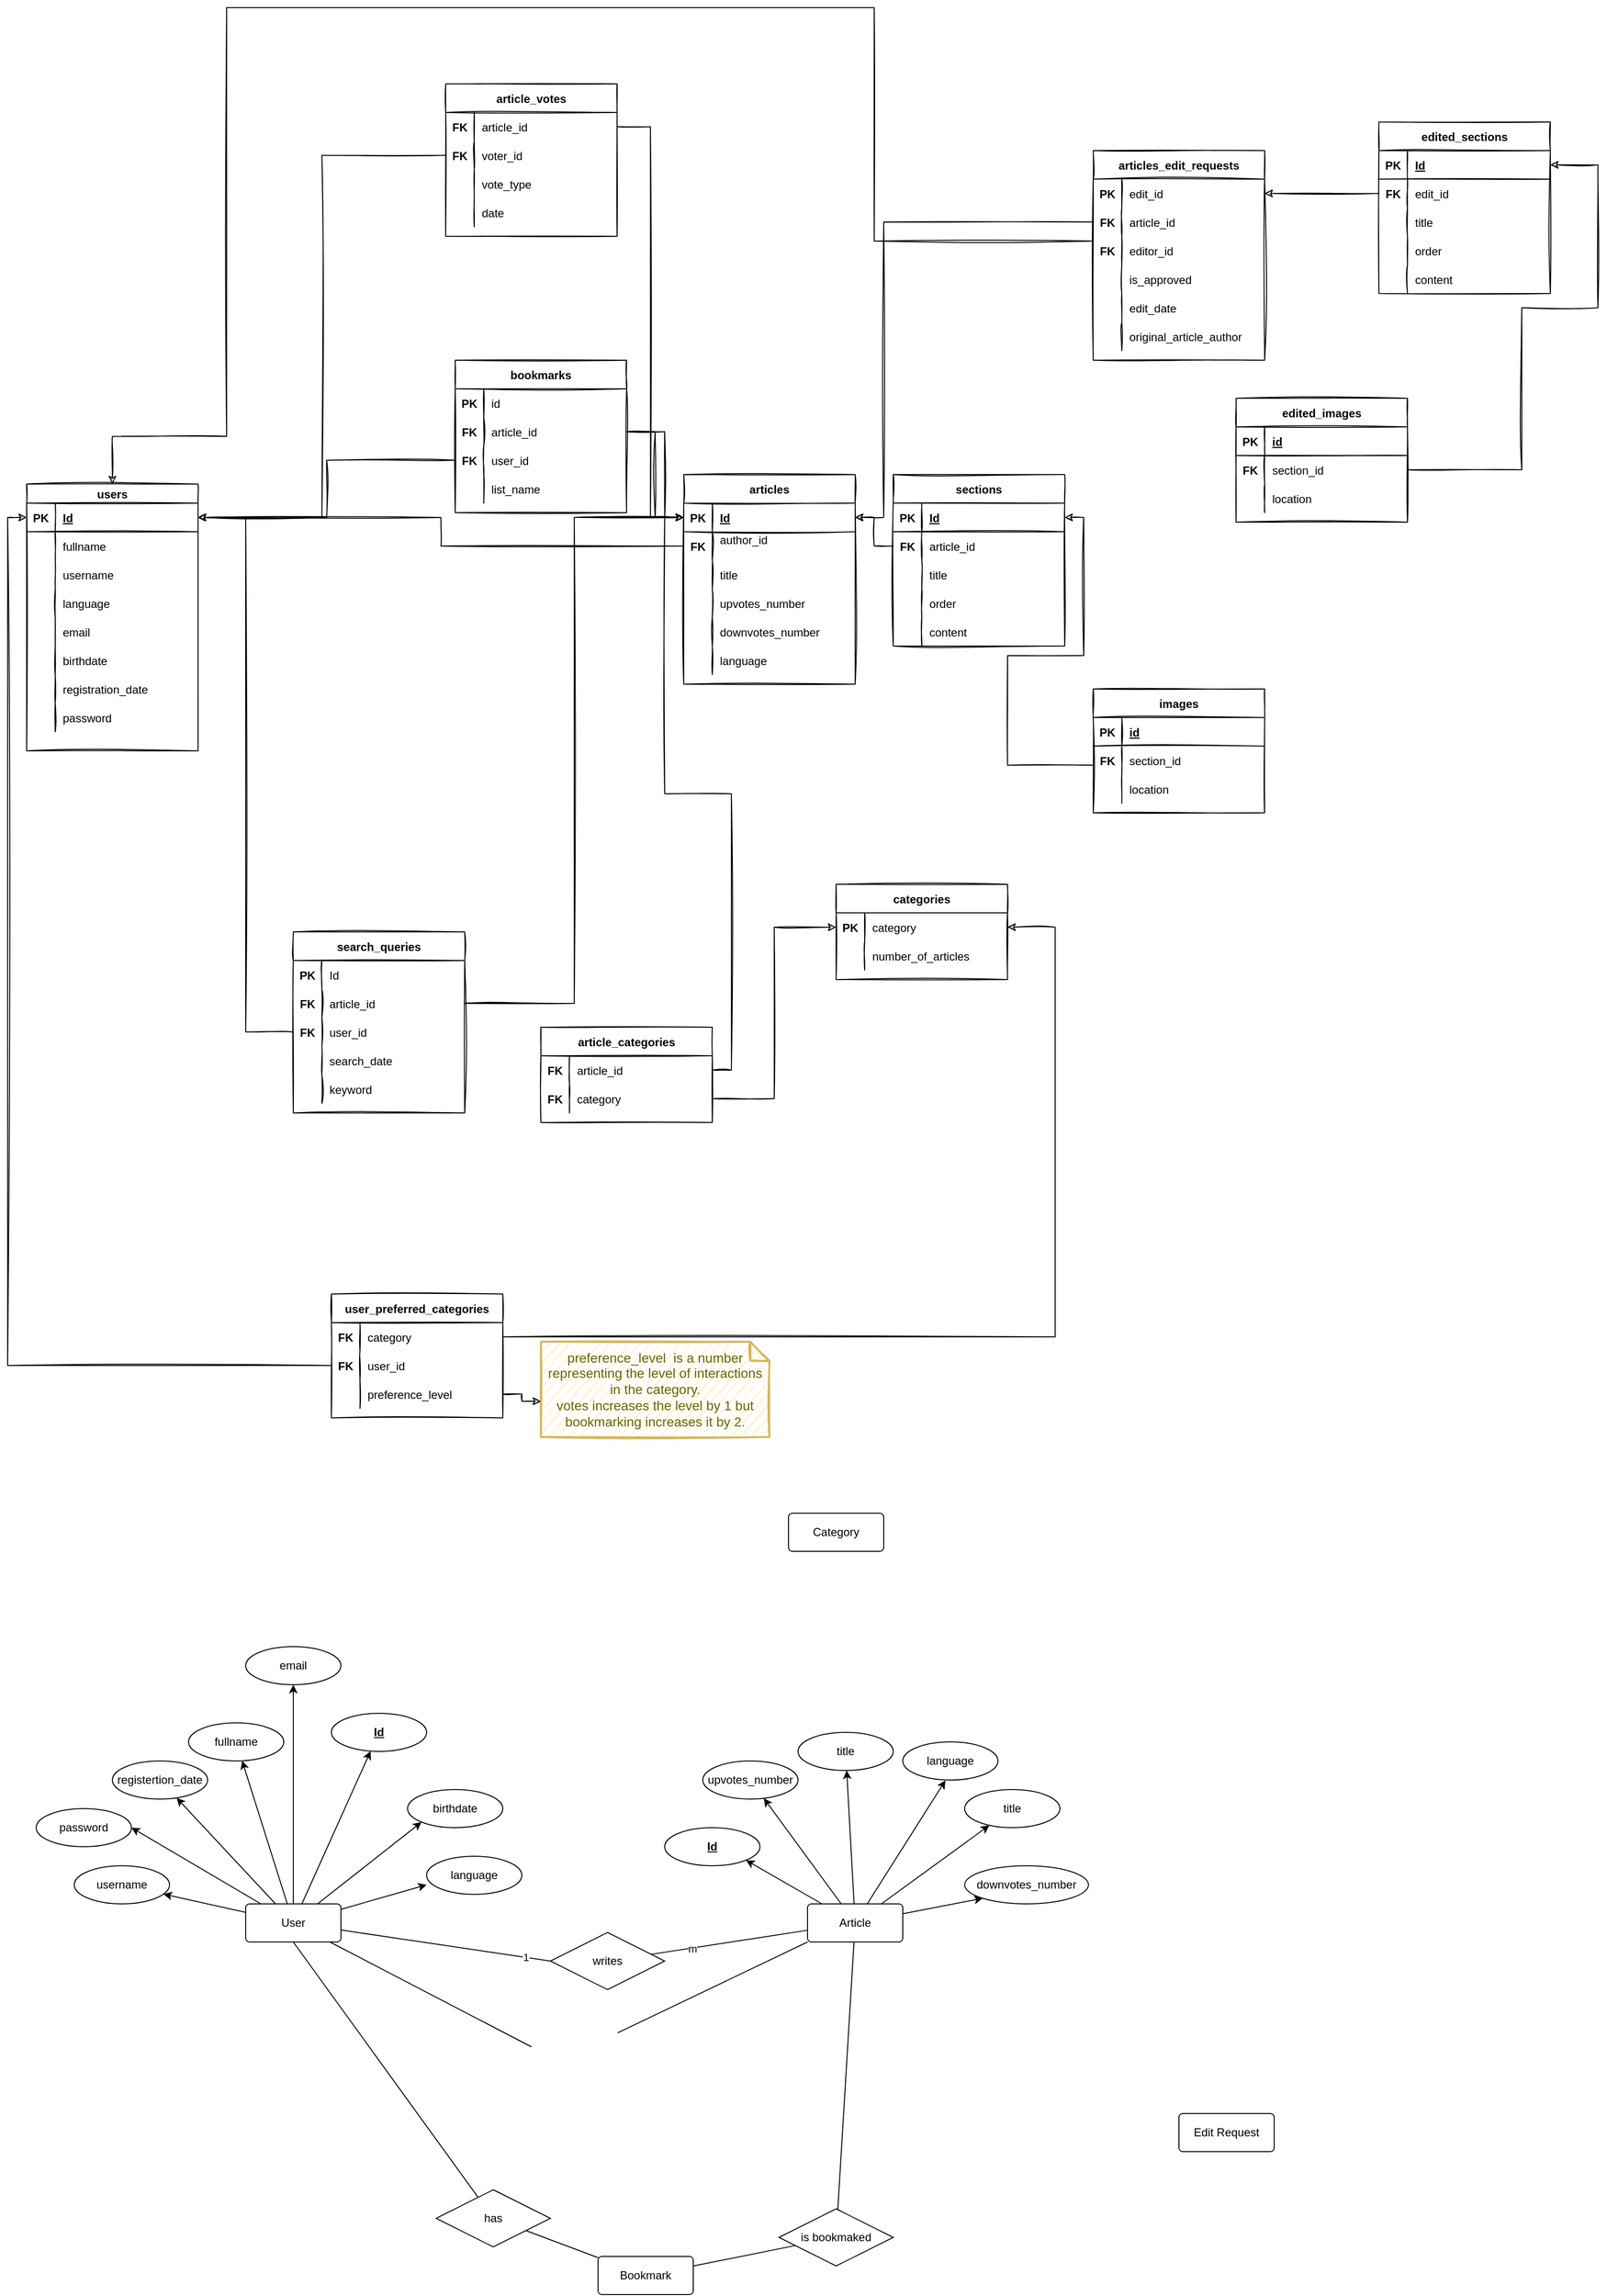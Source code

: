 <mxfile version="17.5.0" type="github" pages="5">
  <diagram id="R2lEEEUBdFMjLlhIrx00" name="ERD">
    <mxGraphModel dx="726" dy="1793" grid="1" gridSize="10" guides="1" tooltips="1" connect="1" arrows="1" fold="1" page="1" pageScale="1" pageWidth="850" pageHeight="1100" math="0" shadow="0" extFonts="Permanent Marker^https://fonts.googleapis.com/css?family=Permanent+Marker">
      <root>
        <mxCell id="0" />
        <mxCell id="1" parent="0" />
        <mxCell id="NlPz7Mqj7mI-zD6MbT3r-1" value="users" style="shape=table;startSize=20;container=1;collapsible=1;childLayout=tableLayout;fixedRows=1;rowLines=0;fontStyle=1;align=center;resizeLast=1;sketch=1;" parent="1" vertex="1">
          <mxGeometry x="160" y="270" width="180" height="280" as="geometry" />
        </mxCell>
        <mxCell id="NlPz7Mqj7mI-zD6MbT3r-2" value="" style="shape=tableRow;horizontal=0;startSize=0;swimlaneHead=0;swimlaneBody=0;fillColor=none;collapsible=0;dropTarget=0;points=[[0,0.5],[1,0.5]];portConstraint=eastwest;top=0;left=0;right=0;bottom=1;sketch=1;" parent="NlPz7Mqj7mI-zD6MbT3r-1" vertex="1">
          <mxGeometry y="20" width="180" height="30" as="geometry" />
        </mxCell>
        <mxCell id="NlPz7Mqj7mI-zD6MbT3r-3" value="PK" style="shape=partialRectangle;connectable=0;fillColor=none;top=0;left=0;bottom=0;right=0;fontStyle=1;overflow=hidden;sketch=1;" parent="NlPz7Mqj7mI-zD6MbT3r-2" vertex="1">
          <mxGeometry width="30" height="30" as="geometry">
            <mxRectangle width="30" height="30" as="alternateBounds" />
          </mxGeometry>
        </mxCell>
        <mxCell id="NlPz7Mqj7mI-zD6MbT3r-4" value="Id" style="shape=partialRectangle;connectable=0;fillColor=none;top=0;left=0;bottom=0;right=0;align=left;spacingLeft=6;fontStyle=5;overflow=hidden;sketch=1;" parent="NlPz7Mqj7mI-zD6MbT3r-2" vertex="1">
          <mxGeometry x="30" width="150" height="30" as="geometry">
            <mxRectangle width="150" height="30" as="alternateBounds" />
          </mxGeometry>
        </mxCell>
        <mxCell id="NlPz7Mqj7mI-zD6MbT3r-5" value="" style="shape=tableRow;horizontal=0;startSize=0;swimlaneHead=0;swimlaneBody=0;fillColor=none;collapsible=0;dropTarget=0;points=[[0,0.5],[1,0.5]];portConstraint=eastwest;top=0;left=0;right=0;bottom=0;sketch=1;" parent="NlPz7Mqj7mI-zD6MbT3r-1" vertex="1">
          <mxGeometry y="50" width="180" height="30" as="geometry" />
        </mxCell>
        <mxCell id="NlPz7Mqj7mI-zD6MbT3r-6" value="" style="shape=partialRectangle;connectable=0;fillColor=none;top=0;left=0;bottom=0;right=0;editable=1;overflow=hidden;sketch=1;" parent="NlPz7Mqj7mI-zD6MbT3r-5" vertex="1">
          <mxGeometry width="30" height="30" as="geometry">
            <mxRectangle width="30" height="30" as="alternateBounds" />
          </mxGeometry>
        </mxCell>
        <mxCell id="NlPz7Mqj7mI-zD6MbT3r-7" value="fullname" style="shape=partialRectangle;connectable=0;fillColor=none;top=0;left=0;bottom=0;right=0;align=left;spacingLeft=6;overflow=hidden;sketch=1;" parent="NlPz7Mqj7mI-zD6MbT3r-5" vertex="1">
          <mxGeometry x="30" width="150" height="30" as="geometry">
            <mxRectangle width="150" height="30" as="alternateBounds" />
          </mxGeometry>
        </mxCell>
        <mxCell id="NlPz7Mqj7mI-zD6MbT3r-8" value="" style="shape=tableRow;horizontal=0;startSize=0;swimlaneHead=0;swimlaneBody=0;fillColor=none;collapsible=0;dropTarget=0;points=[[0,0.5],[1,0.5]];portConstraint=eastwest;top=0;left=0;right=0;bottom=0;sketch=1;" parent="NlPz7Mqj7mI-zD6MbT3r-1" vertex="1">
          <mxGeometry y="80" width="180" height="30" as="geometry" />
        </mxCell>
        <mxCell id="NlPz7Mqj7mI-zD6MbT3r-9" value="" style="shape=partialRectangle;connectable=0;fillColor=none;top=0;left=0;bottom=0;right=0;editable=1;overflow=hidden;sketch=1;" parent="NlPz7Mqj7mI-zD6MbT3r-8" vertex="1">
          <mxGeometry width="30" height="30" as="geometry">
            <mxRectangle width="30" height="30" as="alternateBounds" />
          </mxGeometry>
        </mxCell>
        <mxCell id="NlPz7Mqj7mI-zD6MbT3r-10" value="username" style="shape=partialRectangle;connectable=0;fillColor=none;top=0;left=0;bottom=0;right=0;align=left;spacingLeft=6;overflow=hidden;sketch=1;" parent="NlPz7Mqj7mI-zD6MbT3r-8" vertex="1">
          <mxGeometry x="30" width="150" height="30" as="geometry">
            <mxRectangle width="150" height="30" as="alternateBounds" />
          </mxGeometry>
        </mxCell>
        <mxCell id="NlPz7Mqj7mI-zD6MbT3r-11" value="" style="shape=tableRow;horizontal=0;startSize=0;swimlaneHead=0;swimlaneBody=0;fillColor=none;collapsible=0;dropTarget=0;points=[[0,0.5],[1,0.5]];portConstraint=eastwest;top=0;left=0;right=0;bottom=0;sketch=1;" parent="NlPz7Mqj7mI-zD6MbT3r-1" vertex="1">
          <mxGeometry y="110" width="180" height="30" as="geometry" />
        </mxCell>
        <mxCell id="NlPz7Mqj7mI-zD6MbT3r-12" value="" style="shape=partialRectangle;connectable=0;fillColor=none;top=0;left=0;bottom=0;right=0;editable=1;overflow=hidden;sketch=1;" parent="NlPz7Mqj7mI-zD6MbT3r-11" vertex="1">
          <mxGeometry width="30" height="30" as="geometry">
            <mxRectangle width="30" height="30" as="alternateBounds" />
          </mxGeometry>
        </mxCell>
        <mxCell id="NlPz7Mqj7mI-zD6MbT3r-13" value="language" style="shape=partialRectangle;connectable=0;fillColor=none;top=0;left=0;bottom=0;right=0;align=left;spacingLeft=6;overflow=hidden;sketch=1;" parent="NlPz7Mqj7mI-zD6MbT3r-11" vertex="1">
          <mxGeometry x="30" width="150" height="30" as="geometry">
            <mxRectangle width="150" height="30" as="alternateBounds" />
          </mxGeometry>
        </mxCell>
        <mxCell id="NlPz7Mqj7mI-zD6MbT3r-14" value="" style="shape=tableRow;horizontal=0;startSize=0;swimlaneHead=0;swimlaneBody=0;fillColor=none;collapsible=0;dropTarget=0;points=[[0,0.5],[1,0.5]];portConstraint=eastwest;top=0;left=0;right=0;bottom=0;sketch=1;" parent="NlPz7Mqj7mI-zD6MbT3r-1" vertex="1">
          <mxGeometry y="140" width="180" height="30" as="geometry" />
        </mxCell>
        <mxCell id="NlPz7Mqj7mI-zD6MbT3r-15" value="" style="shape=partialRectangle;connectable=0;fillColor=none;top=0;left=0;bottom=0;right=0;editable=1;overflow=hidden;sketch=1;" parent="NlPz7Mqj7mI-zD6MbT3r-14" vertex="1">
          <mxGeometry width="30" height="30" as="geometry">
            <mxRectangle width="30" height="30" as="alternateBounds" />
          </mxGeometry>
        </mxCell>
        <mxCell id="NlPz7Mqj7mI-zD6MbT3r-16" value="email" style="shape=partialRectangle;connectable=0;fillColor=none;top=0;left=0;bottom=0;right=0;align=left;spacingLeft=6;overflow=hidden;sketch=1;" parent="NlPz7Mqj7mI-zD6MbT3r-14" vertex="1">
          <mxGeometry x="30" width="150" height="30" as="geometry">
            <mxRectangle width="150" height="30" as="alternateBounds" />
          </mxGeometry>
        </mxCell>
        <mxCell id="NlPz7Mqj7mI-zD6MbT3r-17" value="" style="shape=tableRow;horizontal=0;startSize=0;swimlaneHead=0;swimlaneBody=0;fillColor=none;collapsible=0;dropTarget=0;points=[[0,0.5],[1,0.5]];portConstraint=eastwest;top=0;left=0;right=0;bottom=0;sketch=1;" parent="NlPz7Mqj7mI-zD6MbT3r-1" vertex="1">
          <mxGeometry y="170" width="180" height="30" as="geometry" />
        </mxCell>
        <mxCell id="NlPz7Mqj7mI-zD6MbT3r-18" value="" style="shape=partialRectangle;connectable=0;fillColor=none;top=0;left=0;bottom=0;right=0;editable=1;overflow=hidden;sketch=1;" parent="NlPz7Mqj7mI-zD6MbT3r-17" vertex="1">
          <mxGeometry width="30" height="30" as="geometry">
            <mxRectangle width="30" height="30" as="alternateBounds" />
          </mxGeometry>
        </mxCell>
        <mxCell id="NlPz7Mqj7mI-zD6MbT3r-19" value="birthdate" style="shape=partialRectangle;connectable=0;fillColor=none;top=0;left=0;bottom=0;right=0;align=left;spacingLeft=6;overflow=hidden;sketch=1;" parent="NlPz7Mqj7mI-zD6MbT3r-17" vertex="1">
          <mxGeometry x="30" width="150" height="30" as="geometry">
            <mxRectangle width="150" height="30" as="alternateBounds" />
          </mxGeometry>
        </mxCell>
        <mxCell id="NlPz7Mqj7mI-zD6MbT3r-223" value="" style="shape=tableRow;horizontal=0;startSize=0;swimlaneHead=0;swimlaneBody=0;fillColor=none;collapsible=0;dropTarget=0;points=[[0,0.5],[1,0.5]];portConstraint=eastwest;top=0;left=0;right=0;bottom=0;sketch=1;" parent="NlPz7Mqj7mI-zD6MbT3r-1" vertex="1">
          <mxGeometry y="200" width="180" height="30" as="geometry" />
        </mxCell>
        <mxCell id="NlPz7Mqj7mI-zD6MbT3r-224" value="" style="shape=partialRectangle;connectable=0;fillColor=none;top=0;left=0;bottom=0;right=0;editable=1;overflow=hidden;sketch=1;" parent="NlPz7Mqj7mI-zD6MbT3r-223" vertex="1">
          <mxGeometry width="30" height="30" as="geometry">
            <mxRectangle width="30" height="30" as="alternateBounds" />
          </mxGeometry>
        </mxCell>
        <mxCell id="NlPz7Mqj7mI-zD6MbT3r-225" value="registration_date" style="shape=partialRectangle;connectable=0;fillColor=none;top=0;left=0;bottom=0;right=0;align=left;spacingLeft=6;overflow=hidden;sketch=1;" parent="NlPz7Mqj7mI-zD6MbT3r-223" vertex="1">
          <mxGeometry x="30" width="150" height="30" as="geometry">
            <mxRectangle width="150" height="30" as="alternateBounds" />
          </mxGeometry>
        </mxCell>
        <mxCell id="NlPz7Mqj7mI-zD6MbT3r-20" value="" style="shape=tableRow;horizontal=0;startSize=0;swimlaneHead=0;swimlaneBody=0;fillColor=none;collapsible=0;dropTarget=0;points=[[0,0.5],[1,0.5]];portConstraint=eastwest;top=0;left=0;right=0;bottom=0;sketch=1;" parent="NlPz7Mqj7mI-zD6MbT3r-1" vertex="1">
          <mxGeometry y="230" width="180" height="30" as="geometry" />
        </mxCell>
        <mxCell id="NlPz7Mqj7mI-zD6MbT3r-21" value="" style="shape=partialRectangle;connectable=0;fillColor=none;top=0;left=0;bottom=0;right=0;editable=1;overflow=hidden;sketch=1;" parent="NlPz7Mqj7mI-zD6MbT3r-20" vertex="1">
          <mxGeometry width="30" height="30" as="geometry">
            <mxRectangle width="30" height="30" as="alternateBounds" />
          </mxGeometry>
        </mxCell>
        <mxCell id="NlPz7Mqj7mI-zD6MbT3r-22" value="password" style="shape=partialRectangle;connectable=0;fillColor=none;top=0;left=0;bottom=0;right=0;align=left;spacingLeft=6;overflow=hidden;sketch=1;" parent="NlPz7Mqj7mI-zD6MbT3r-20" vertex="1">
          <mxGeometry x="30" width="150" height="30" as="geometry">
            <mxRectangle width="150" height="30" as="alternateBounds" />
          </mxGeometry>
        </mxCell>
        <mxCell id="NlPz7Mqj7mI-zD6MbT3r-23" value="articles" style="shape=table;startSize=30;container=1;collapsible=1;childLayout=tableLayout;fixedRows=1;rowLines=0;fontStyle=1;align=center;resizeLast=1;sketch=1;" parent="1" vertex="1">
          <mxGeometry x="850" y="260" width="180" height="220" as="geometry" />
        </mxCell>
        <mxCell id="NlPz7Mqj7mI-zD6MbT3r-24" value="" style="shape=tableRow;horizontal=0;startSize=0;swimlaneHead=0;swimlaneBody=0;fillColor=none;collapsible=0;dropTarget=0;points=[[0,0.5],[1,0.5]];portConstraint=eastwest;top=0;left=0;right=0;bottom=1;sketch=1;" parent="NlPz7Mqj7mI-zD6MbT3r-23" vertex="1">
          <mxGeometry y="30" width="180" height="30" as="geometry" />
        </mxCell>
        <mxCell id="NlPz7Mqj7mI-zD6MbT3r-25" value="PK" style="shape=partialRectangle;connectable=0;fillColor=none;top=0;left=0;bottom=0;right=0;fontStyle=1;overflow=hidden;sketch=1;" parent="NlPz7Mqj7mI-zD6MbT3r-24" vertex="1">
          <mxGeometry width="30" height="30" as="geometry">
            <mxRectangle width="30" height="30" as="alternateBounds" />
          </mxGeometry>
        </mxCell>
        <mxCell id="NlPz7Mqj7mI-zD6MbT3r-26" value="Id" style="shape=partialRectangle;connectable=0;fillColor=none;top=0;left=0;bottom=0;right=0;align=left;spacingLeft=6;fontStyle=5;overflow=hidden;sketch=1;" parent="NlPz7Mqj7mI-zD6MbT3r-24" vertex="1">
          <mxGeometry x="30" width="150" height="30" as="geometry">
            <mxRectangle width="150" height="30" as="alternateBounds" />
          </mxGeometry>
        </mxCell>
        <mxCell id="NlPz7Mqj7mI-zD6MbT3r-45" value="" style="shape=tableRow;horizontal=0;startSize=0;swimlaneHead=0;swimlaneBody=0;fillColor=none;collapsible=0;dropTarget=0;points=[[0,0.5],[1,0.5]];portConstraint=eastwest;top=0;left=0;right=0;bottom=0;sketch=1;" parent="NlPz7Mqj7mI-zD6MbT3r-23" vertex="1">
          <mxGeometry y="60" width="180" height="30" as="geometry" />
        </mxCell>
        <mxCell id="NlPz7Mqj7mI-zD6MbT3r-46" value="FK" style="shape=partialRectangle;connectable=0;fillColor=none;top=0;left=0;bottom=0;right=0;editable=1;overflow=hidden;fontStyle=1;sketch=1;" parent="NlPz7Mqj7mI-zD6MbT3r-45" vertex="1">
          <mxGeometry width="30" height="30" as="geometry">
            <mxRectangle width="30" height="30" as="alternateBounds" />
          </mxGeometry>
        </mxCell>
        <mxCell id="NlPz7Mqj7mI-zD6MbT3r-47" value="author_id&#xa;" style="shape=partialRectangle;connectable=0;fillColor=none;top=0;left=0;bottom=0;right=0;align=left;spacingLeft=6;overflow=hidden;sketch=1;" parent="NlPz7Mqj7mI-zD6MbT3r-45" vertex="1">
          <mxGeometry x="30" width="150" height="30" as="geometry">
            <mxRectangle width="150" height="30" as="alternateBounds" />
          </mxGeometry>
        </mxCell>
        <mxCell id="NlPz7Mqj7mI-zD6MbT3r-27" value="" style="shape=tableRow;horizontal=0;startSize=0;swimlaneHead=0;swimlaneBody=0;fillColor=none;collapsible=0;dropTarget=0;points=[[0,0.5],[1,0.5]];portConstraint=eastwest;top=0;left=0;right=0;bottom=0;sketch=1;" parent="NlPz7Mqj7mI-zD6MbT3r-23" vertex="1">
          <mxGeometry y="90" width="180" height="30" as="geometry" />
        </mxCell>
        <mxCell id="NlPz7Mqj7mI-zD6MbT3r-28" value="" style="shape=partialRectangle;connectable=0;fillColor=none;top=0;left=0;bottom=0;right=0;editable=1;overflow=hidden;sketch=1;" parent="NlPz7Mqj7mI-zD6MbT3r-27" vertex="1">
          <mxGeometry width="30" height="30" as="geometry">
            <mxRectangle width="30" height="30" as="alternateBounds" />
          </mxGeometry>
        </mxCell>
        <mxCell id="NlPz7Mqj7mI-zD6MbT3r-29" value="title" style="shape=partialRectangle;connectable=0;fillColor=none;top=0;left=0;bottom=0;right=0;align=left;spacingLeft=6;overflow=hidden;sketch=1;" parent="NlPz7Mqj7mI-zD6MbT3r-27" vertex="1">
          <mxGeometry x="30" width="150" height="30" as="geometry">
            <mxRectangle width="150" height="30" as="alternateBounds" />
          </mxGeometry>
        </mxCell>
        <mxCell id="NlPz7Mqj7mI-zD6MbT3r-33" value="" style="shape=tableRow;horizontal=0;startSize=0;swimlaneHead=0;swimlaneBody=0;fillColor=none;collapsible=0;dropTarget=0;points=[[0,0.5],[1,0.5]];portConstraint=eastwest;top=0;left=0;right=0;bottom=0;sketch=1;" parent="NlPz7Mqj7mI-zD6MbT3r-23" vertex="1">
          <mxGeometry y="120" width="180" height="30" as="geometry" />
        </mxCell>
        <mxCell id="NlPz7Mqj7mI-zD6MbT3r-34" value="" style="shape=partialRectangle;connectable=0;fillColor=none;top=0;left=0;bottom=0;right=0;editable=1;overflow=hidden;sketch=1;" parent="NlPz7Mqj7mI-zD6MbT3r-33" vertex="1">
          <mxGeometry width="30" height="30" as="geometry">
            <mxRectangle width="30" height="30" as="alternateBounds" />
          </mxGeometry>
        </mxCell>
        <mxCell id="NlPz7Mqj7mI-zD6MbT3r-35" value="upvotes_number" style="shape=partialRectangle;connectable=0;fillColor=none;top=0;left=0;bottom=0;right=0;align=left;spacingLeft=6;overflow=hidden;sketch=1;" parent="NlPz7Mqj7mI-zD6MbT3r-33" vertex="1">
          <mxGeometry x="30" width="150" height="30" as="geometry">
            <mxRectangle width="150" height="30" as="alternateBounds" />
          </mxGeometry>
        </mxCell>
        <mxCell id="NlPz7Mqj7mI-zD6MbT3r-36" value="" style="shape=tableRow;horizontal=0;startSize=0;swimlaneHead=0;swimlaneBody=0;fillColor=none;collapsible=0;dropTarget=0;points=[[0,0.5],[1,0.5]];portConstraint=eastwest;top=0;left=0;right=0;bottom=0;sketch=1;" parent="NlPz7Mqj7mI-zD6MbT3r-23" vertex="1">
          <mxGeometry y="150" width="180" height="30" as="geometry" />
        </mxCell>
        <mxCell id="NlPz7Mqj7mI-zD6MbT3r-37" value="" style="shape=partialRectangle;connectable=0;fillColor=none;top=0;left=0;bottom=0;right=0;editable=1;overflow=hidden;sketch=1;" parent="NlPz7Mqj7mI-zD6MbT3r-36" vertex="1">
          <mxGeometry width="30" height="30" as="geometry">
            <mxRectangle width="30" height="30" as="alternateBounds" />
          </mxGeometry>
        </mxCell>
        <mxCell id="NlPz7Mqj7mI-zD6MbT3r-38" value="downvotes_number" style="shape=partialRectangle;connectable=0;fillColor=none;top=0;left=0;bottom=0;right=0;align=left;spacingLeft=6;overflow=hidden;sketch=1;" parent="NlPz7Mqj7mI-zD6MbT3r-36" vertex="1">
          <mxGeometry x="30" width="150" height="30" as="geometry">
            <mxRectangle width="150" height="30" as="alternateBounds" />
          </mxGeometry>
        </mxCell>
        <mxCell id="NlPz7Mqj7mI-zD6MbT3r-92" value="" style="shape=tableRow;horizontal=0;startSize=0;swimlaneHead=0;swimlaneBody=0;fillColor=none;collapsible=0;dropTarget=0;points=[[0,0.5],[1,0.5]];portConstraint=eastwest;top=0;left=0;right=0;bottom=0;sketch=1;" parent="NlPz7Mqj7mI-zD6MbT3r-23" vertex="1">
          <mxGeometry y="180" width="180" height="30" as="geometry" />
        </mxCell>
        <mxCell id="NlPz7Mqj7mI-zD6MbT3r-93" value="" style="shape=partialRectangle;connectable=0;fillColor=none;top=0;left=0;bottom=0;right=0;editable=1;overflow=hidden;sketch=1;" parent="NlPz7Mqj7mI-zD6MbT3r-92" vertex="1">
          <mxGeometry width="30" height="30" as="geometry">
            <mxRectangle width="30" height="30" as="alternateBounds" />
          </mxGeometry>
        </mxCell>
        <mxCell id="NlPz7Mqj7mI-zD6MbT3r-94" value="language" style="shape=partialRectangle;connectable=0;fillColor=none;top=0;left=0;bottom=0;right=0;align=left;spacingLeft=6;overflow=hidden;sketch=1;" parent="NlPz7Mqj7mI-zD6MbT3r-92" vertex="1">
          <mxGeometry x="30" width="150" height="30" as="geometry">
            <mxRectangle width="150" height="30" as="alternateBounds" />
          </mxGeometry>
        </mxCell>
        <mxCell id="NlPz7Mqj7mI-zD6MbT3r-48" style="edgeStyle=orthogonalEdgeStyle;rounded=0;orthogonalLoop=1;jettySize=auto;html=1;entryX=1;entryY=0.5;entryDx=0;entryDy=0;sketch=1;" parent="1" source="NlPz7Mqj7mI-zD6MbT3r-45" target="NlPz7Mqj7mI-zD6MbT3r-2" edge="1">
          <mxGeometry relative="1" as="geometry" />
        </mxCell>
        <mxCell id="NlPz7Mqj7mI-zD6MbT3r-70" value="article_categories" style="shape=table;startSize=30;container=1;collapsible=1;childLayout=tableLayout;fixedRows=1;rowLines=0;fontStyle=1;align=center;resizeLast=1;sketch=1;" parent="1" vertex="1">
          <mxGeometry x="700" y="840" width="180" height="100" as="geometry" />
        </mxCell>
        <mxCell id="NlPz7Mqj7mI-zD6MbT3r-71" value="" style="shape=tableRow;horizontal=0;startSize=0;swimlaneHead=0;swimlaneBody=0;fillColor=none;collapsible=0;dropTarget=0;points=[[0,0.5],[1,0.5]];portConstraint=eastwest;top=0;left=0;right=0;bottom=0;sketch=1;" parent="NlPz7Mqj7mI-zD6MbT3r-70" vertex="1">
          <mxGeometry y="30" width="180" height="30" as="geometry" />
        </mxCell>
        <mxCell id="NlPz7Mqj7mI-zD6MbT3r-72" value="FK" style="shape=partialRectangle;connectable=0;fillColor=none;top=0;left=0;bottom=0;right=0;editable=1;overflow=hidden;fontStyle=1;sketch=1;" parent="NlPz7Mqj7mI-zD6MbT3r-71" vertex="1">
          <mxGeometry width="30" height="30" as="geometry">
            <mxRectangle width="30" height="30" as="alternateBounds" />
          </mxGeometry>
        </mxCell>
        <mxCell id="NlPz7Mqj7mI-zD6MbT3r-73" value="article_id" style="shape=partialRectangle;connectable=0;fillColor=none;top=0;left=0;bottom=0;right=0;align=left;spacingLeft=6;overflow=hidden;sketch=1;" parent="NlPz7Mqj7mI-zD6MbT3r-71" vertex="1">
          <mxGeometry x="30" width="150" height="30" as="geometry">
            <mxRectangle width="150" height="30" as="alternateBounds" />
          </mxGeometry>
        </mxCell>
        <mxCell id="NlPz7Mqj7mI-zD6MbT3r-74" value="" style="shape=tableRow;horizontal=0;startSize=0;swimlaneHead=0;swimlaneBody=0;fillColor=none;collapsible=0;dropTarget=0;points=[[0,0.5],[1,0.5]];portConstraint=eastwest;top=0;left=0;right=0;bottom=0;sketch=1;" parent="NlPz7Mqj7mI-zD6MbT3r-70" vertex="1">
          <mxGeometry y="60" width="180" height="30" as="geometry" />
        </mxCell>
        <mxCell id="NlPz7Mqj7mI-zD6MbT3r-75" value="FK" style="shape=partialRectangle;connectable=0;fillColor=none;top=0;left=0;bottom=0;right=0;editable=1;overflow=hidden;fontStyle=1;sketch=1;" parent="NlPz7Mqj7mI-zD6MbT3r-74" vertex="1">
          <mxGeometry width="30" height="30" as="geometry">
            <mxRectangle width="30" height="30" as="alternateBounds" />
          </mxGeometry>
        </mxCell>
        <mxCell id="NlPz7Mqj7mI-zD6MbT3r-76" value="category" style="shape=partialRectangle;connectable=0;fillColor=none;top=0;left=0;bottom=0;right=0;align=left;spacingLeft=6;overflow=hidden;sketch=1;" parent="NlPz7Mqj7mI-zD6MbT3r-74" vertex="1">
          <mxGeometry x="30" width="150" height="30" as="geometry">
            <mxRectangle width="150" height="30" as="alternateBounds" />
          </mxGeometry>
        </mxCell>
        <mxCell id="NlPz7Mqj7mI-zD6MbT3r-77" value="categories" style="shape=table;startSize=30;container=1;collapsible=1;childLayout=tableLayout;fixedRows=1;rowLines=0;fontStyle=1;align=center;resizeLast=1;sketch=1;" parent="1" vertex="1">
          <mxGeometry x="1010" y="690" width="180" height="100" as="geometry" />
        </mxCell>
        <mxCell id="NlPz7Mqj7mI-zD6MbT3r-78" value="" style="shape=tableRow;horizontal=0;startSize=0;swimlaneHead=0;swimlaneBody=0;fillColor=none;collapsible=0;dropTarget=0;points=[[0,0.5],[1,0.5]];portConstraint=eastwest;top=0;left=0;right=0;bottom=0;sketch=1;" parent="NlPz7Mqj7mI-zD6MbT3r-77" vertex="1">
          <mxGeometry y="30" width="180" height="30" as="geometry" />
        </mxCell>
        <mxCell id="NlPz7Mqj7mI-zD6MbT3r-79" value="PK" style="shape=partialRectangle;connectable=0;fillColor=none;top=0;left=0;bottom=0;right=0;editable=1;overflow=hidden;fontStyle=1;sketch=1;" parent="NlPz7Mqj7mI-zD6MbT3r-78" vertex="1">
          <mxGeometry width="30" height="30" as="geometry">
            <mxRectangle width="30" height="30" as="alternateBounds" />
          </mxGeometry>
        </mxCell>
        <mxCell id="NlPz7Mqj7mI-zD6MbT3r-80" value="category" style="shape=partialRectangle;connectable=0;fillColor=none;top=0;left=0;bottom=0;right=0;align=left;spacingLeft=6;overflow=hidden;sketch=1;" parent="NlPz7Mqj7mI-zD6MbT3r-78" vertex="1">
          <mxGeometry x="30" width="150" height="30" as="geometry">
            <mxRectangle width="150" height="30" as="alternateBounds" />
          </mxGeometry>
        </mxCell>
        <mxCell id="NlPz7Mqj7mI-zD6MbT3r-81" value="" style="shape=tableRow;horizontal=0;startSize=0;swimlaneHead=0;swimlaneBody=0;fillColor=none;collapsible=0;dropTarget=0;points=[[0,0.5],[1,0.5]];portConstraint=eastwest;top=0;left=0;right=0;bottom=0;sketch=1;" parent="NlPz7Mqj7mI-zD6MbT3r-77" vertex="1">
          <mxGeometry y="60" width="180" height="30" as="geometry" />
        </mxCell>
        <mxCell id="NlPz7Mqj7mI-zD6MbT3r-82" value="" style="shape=partialRectangle;connectable=0;fillColor=none;top=0;left=0;bottom=0;right=0;editable=1;overflow=hidden;fontStyle=1;sketch=1;" parent="NlPz7Mqj7mI-zD6MbT3r-81" vertex="1">
          <mxGeometry width="30" height="30" as="geometry">
            <mxRectangle width="30" height="30" as="alternateBounds" />
          </mxGeometry>
        </mxCell>
        <mxCell id="NlPz7Mqj7mI-zD6MbT3r-83" value="number_of_articles" style="shape=partialRectangle;connectable=0;fillColor=none;top=0;left=0;bottom=0;right=0;align=left;spacingLeft=6;overflow=hidden;sketch=1;" parent="NlPz7Mqj7mI-zD6MbT3r-81" vertex="1">
          <mxGeometry x="30" width="150" height="30" as="geometry">
            <mxRectangle width="150" height="30" as="alternateBounds" />
          </mxGeometry>
        </mxCell>
        <mxCell id="NlPz7Mqj7mI-zD6MbT3r-89" style="edgeStyle=orthogonalEdgeStyle;rounded=0;orthogonalLoop=1;jettySize=auto;html=1;entryX=0;entryY=0.5;entryDx=0;entryDy=0;sketch=1;" parent="1" source="NlPz7Mqj7mI-zD6MbT3r-74" target="NlPz7Mqj7mI-zD6MbT3r-78" edge="1">
          <mxGeometry relative="1" as="geometry" />
        </mxCell>
        <mxCell id="NlPz7Mqj7mI-zD6MbT3r-91" style="edgeStyle=orthogonalEdgeStyle;rounded=0;orthogonalLoop=1;jettySize=auto;html=1;sketch=1;" parent="1" source="NlPz7Mqj7mI-zD6MbT3r-71" target="NlPz7Mqj7mI-zD6MbT3r-24" edge="1">
          <mxGeometry relative="1" as="geometry" />
        </mxCell>
        <mxCell id="NlPz7Mqj7mI-zD6MbT3r-98" value="sections" style="shape=table;startSize=30;container=1;collapsible=1;childLayout=tableLayout;fixedRows=1;rowLines=0;fontStyle=1;align=center;resizeLast=1;sketch=1;" parent="1" vertex="1">
          <mxGeometry x="1070" y="260" width="180" height="180" as="geometry" />
        </mxCell>
        <mxCell id="NlPz7Mqj7mI-zD6MbT3r-99" value="" style="shape=tableRow;horizontal=0;startSize=0;swimlaneHead=0;swimlaneBody=0;fillColor=none;collapsible=0;dropTarget=0;points=[[0,0.5],[1,0.5]];portConstraint=eastwest;top=0;left=0;right=0;bottom=1;sketch=1;" parent="NlPz7Mqj7mI-zD6MbT3r-98" vertex="1">
          <mxGeometry y="30" width="180" height="30" as="geometry" />
        </mxCell>
        <mxCell id="NlPz7Mqj7mI-zD6MbT3r-100" value="PK" style="shape=partialRectangle;connectable=0;fillColor=none;top=0;left=0;bottom=0;right=0;fontStyle=1;overflow=hidden;sketch=1;" parent="NlPz7Mqj7mI-zD6MbT3r-99" vertex="1">
          <mxGeometry width="30" height="30" as="geometry">
            <mxRectangle width="30" height="30" as="alternateBounds" />
          </mxGeometry>
        </mxCell>
        <mxCell id="NlPz7Mqj7mI-zD6MbT3r-101" value="Id" style="shape=partialRectangle;connectable=0;fillColor=none;top=0;left=0;bottom=0;right=0;align=left;spacingLeft=6;fontStyle=5;overflow=hidden;sketch=1;" parent="NlPz7Mqj7mI-zD6MbT3r-99" vertex="1">
          <mxGeometry x="30" width="150" height="30" as="geometry">
            <mxRectangle width="150" height="30" as="alternateBounds" />
          </mxGeometry>
        </mxCell>
        <mxCell id="NlPz7Mqj7mI-zD6MbT3r-102" value="" style="shape=tableRow;horizontal=0;startSize=0;swimlaneHead=0;swimlaneBody=0;fillColor=none;collapsible=0;dropTarget=0;points=[[0,0.5],[1,0.5]];portConstraint=eastwest;top=0;left=0;right=0;bottom=0;sketch=1;" parent="NlPz7Mqj7mI-zD6MbT3r-98" vertex="1">
          <mxGeometry y="60" width="180" height="30" as="geometry" />
        </mxCell>
        <mxCell id="NlPz7Mqj7mI-zD6MbT3r-103" value="FK" style="shape=partialRectangle;connectable=0;fillColor=none;top=0;left=0;bottom=0;right=0;editable=1;overflow=hidden;fontStyle=1;sketch=1;" parent="NlPz7Mqj7mI-zD6MbT3r-102" vertex="1">
          <mxGeometry width="30" height="30" as="geometry">
            <mxRectangle width="30" height="30" as="alternateBounds" />
          </mxGeometry>
        </mxCell>
        <mxCell id="NlPz7Mqj7mI-zD6MbT3r-104" value="article_id" style="shape=partialRectangle;connectable=0;fillColor=none;top=0;left=0;bottom=0;right=0;align=left;spacingLeft=6;overflow=hidden;sketch=1;" parent="NlPz7Mqj7mI-zD6MbT3r-102" vertex="1">
          <mxGeometry x="30" width="150" height="30" as="geometry">
            <mxRectangle width="150" height="30" as="alternateBounds" />
          </mxGeometry>
        </mxCell>
        <mxCell id="NlPz7Mqj7mI-zD6MbT3r-105" value="" style="shape=tableRow;horizontal=0;startSize=0;swimlaneHead=0;swimlaneBody=0;fillColor=none;collapsible=0;dropTarget=0;points=[[0,0.5],[1,0.5]];portConstraint=eastwest;top=0;left=0;right=0;bottom=0;sketch=1;" parent="NlPz7Mqj7mI-zD6MbT3r-98" vertex="1">
          <mxGeometry y="90" width="180" height="30" as="geometry" />
        </mxCell>
        <mxCell id="NlPz7Mqj7mI-zD6MbT3r-106" value="" style="shape=partialRectangle;connectable=0;fillColor=none;top=0;left=0;bottom=0;right=0;editable=1;overflow=hidden;sketch=1;" parent="NlPz7Mqj7mI-zD6MbT3r-105" vertex="1">
          <mxGeometry width="30" height="30" as="geometry">
            <mxRectangle width="30" height="30" as="alternateBounds" />
          </mxGeometry>
        </mxCell>
        <mxCell id="NlPz7Mqj7mI-zD6MbT3r-107" value="title" style="shape=partialRectangle;connectable=0;fillColor=none;top=0;left=0;bottom=0;right=0;align=left;spacingLeft=6;overflow=hidden;sketch=1;" parent="NlPz7Mqj7mI-zD6MbT3r-105" vertex="1">
          <mxGeometry x="30" width="150" height="30" as="geometry">
            <mxRectangle width="150" height="30" as="alternateBounds" />
          </mxGeometry>
        </mxCell>
        <mxCell id="NlPz7Mqj7mI-zD6MbT3r-108" value="" style="shape=tableRow;horizontal=0;startSize=0;swimlaneHead=0;swimlaneBody=0;fillColor=none;collapsible=0;dropTarget=0;points=[[0,0.5],[1,0.5]];portConstraint=eastwest;top=0;left=0;right=0;bottom=0;sketch=1;" parent="NlPz7Mqj7mI-zD6MbT3r-98" vertex="1">
          <mxGeometry y="120" width="180" height="30" as="geometry" />
        </mxCell>
        <mxCell id="NlPz7Mqj7mI-zD6MbT3r-109" value="" style="shape=partialRectangle;connectable=0;fillColor=none;top=0;left=0;bottom=0;right=0;editable=1;overflow=hidden;sketch=1;" parent="NlPz7Mqj7mI-zD6MbT3r-108" vertex="1">
          <mxGeometry width="30" height="30" as="geometry">
            <mxRectangle width="30" height="30" as="alternateBounds" />
          </mxGeometry>
        </mxCell>
        <mxCell id="NlPz7Mqj7mI-zD6MbT3r-110" value="order" style="shape=partialRectangle;connectable=0;fillColor=none;top=0;left=0;bottom=0;right=0;align=left;spacingLeft=6;overflow=hidden;sketch=1;" parent="NlPz7Mqj7mI-zD6MbT3r-108" vertex="1">
          <mxGeometry x="30" width="150" height="30" as="geometry">
            <mxRectangle width="150" height="30" as="alternateBounds" />
          </mxGeometry>
        </mxCell>
        <mxCell id="NlPz7Mqj7mI-zD6MbT3r-111" value="" style="shape=tableRow;horizontal=0;startSize=0;swimlaneHead=0;swimlaneBody=0;fillColor=none;collapsible=0;dropTarget=0;points=[[0,0.5],[1,0.5]];portConstraint=eastwest;top=0;left=0;right=0;bottom=0;sketch=1;" parent="NlPz7Mqj7mI-zD6MbT3r-98" vertex="1">
          <mxGeometry y="150" width="180" height="30" as="geometry" />
        </mxCell>
        <mxCell id="NlPz7Mqj7mI-zD6MbT3r-112" value="" style="shape=partialRectangle;connectable=0;fillColor=none;top=0;left=0;bottom=0;right=0;editable=1;overflow=hidden;sketch=1;" parent="NlPz7Mqj7mI-zD6MbT3r-111" vertex="1">
          <mxGeometry width="30" height="30" as="geometry">
            <mxRectangle width="30" height="30" as="alternateBounds" />
          </mxGeometry>
        </mxCell>
        <mxCell id="NlPz7Mqj7mI-zD6MbT3r-113" value="content" style="shape=partialRectangle;connectable=0;fillColor=none;top=0;left=0;bottom=0;right=0;align=left;spacingLeft=6;overflow=hidden;sketch=1;" parent="NlPz7Mqj7mI-zD6MbT3r-111" vertex="1">
          <mxGeometry x="30" width="150" height="30" as="geometry">
            <mxRectangle width="150" height="30" as="alternateBounds" />
          </mxGeometry>
        </mxCell>
        <mxCell id="NlPz7Mqj7mI-zD6MbT3r-120" style="edgeStyle=orthogonalEdgeStyle;rounded=0;orthogonalLoop=1;jettySize=auto;html=1;entryX=1;entryY=0.5;entryDx=0;entryDy=0;sketch=1;" parent="1" source="NlPz7Mqj7mI-zD6MbT3r-102" target="NlPz7Mqj7mI-zD6MbT3r-24" edge="1">
          <mxGeometry relative="1" as="geometry" />
        </mxCell>
        <mxCell id="NlPz7Mqj7mI-zD6MbT3r-121" value="images" style="shape=table;startSize=30;container=1;collapsible=1;childLayout=tableLayout;fixedRows=1;rowLines=0;fontStyle=1;align=center;resizeLast=1;sketch=1;" parent="1" vertex="1">
          <mxGeometry x="1280" y="485" width="180" height="130" as="geometry" />
        </mxCell>
        <mxCell id="t73IxInSXmVTI5pe2T1j-1" value="" style="shape=tableRow;horizontal=0;startSize=0;swimlaneHead=0;swimlaneBody=0;fillColor=none;collapsible=0;dropTarget=0;points=[[0,0.5],[1,0.5]];portConstraint=eastwest;top=0;left=0;right=0;bottom=1;sketch=1;" vertex="1" parent="NlPz7Mqj7mI-zD6MbT3r-121">
          <mxGeometry y="30" width="180" height="30" as="geometry" />
        </mxCell>
        <mxCell id="t73IxInSXmVTI5pe2T1j-2" value="PK" style="shape=partialRectangle;connectable=0;fillColor=none;top=0;left=0;bottom=0;right=0;fontStyle=1;overflow=hidden;sketch=1;" vertex="1" parent="t73IxInSXmVTI5pe2T1j-1">
          <mxGeometry width="30" height="30" as="geometry">
            <mxRectangle width="30" height="30" as="alternateBounds" />
          </mxGeometry>
        </mxCell>
        <mxCell id="t73IxInSXmVTI5pe2T1j-3" value="id" style="shape=partialRectangle;connectable=0;fillColor=none;top=0;left=0;bottom=0;right=0;align=left;spacingLeft=6;fontStyle=5;overflow=hidden;sketch=1;" vertex="1" parent="t73IxInSXmVTI5pe2T1j-1">
          <mxGeometry x="30" width="150" height="30" as="geometry">
            <mxRectangle width="150" height="30" as="alternateBounds" />
          </mxGeometry>
        </mxCell>
        <mxCell id="NlPz7Mqj7mI-zD6MbT3r-125" value="" style="shape=tableRow;horizontal=0;startSize=0;swimlaneHead=0;swimlaneBody=0;fillColor=none;collapsible=0;dropTarget=0;points=[[0,0.5],[1,0.5]];portConstraint=eastwest;top=0;left=0;right=0;bottom=0;sketch=1;" parent="NlPz7Mqj7mI-zD6MbT3r-121" vertex="1">
          <mxGeometry y="60" width="180" height="30" as="geometry" />
        </mxCell>
        <mxCell id="NlPz7Mqj7mI-zD6MbT3r-126" value="FK" style="shape=partialRectangle;connectable=0;fillColor=none;top=0;left=0;bottom=0;right=0;editable=1;overflow=hidden;fontStyle=1;sketch=1;" parent="NlPz7Mqj7mI-zD6MbT3r-125" vertex="1">
          <mxGeometry width="30" height="30" as="geometry">
            <mxRectangle width="30" height="30" as="alternateBounds" />
          </mxGeometry>
        </mxCell>
        <mxCell id="NlPz7Mqj7mI-zD6MbT3r-127" value="section_id" style="shape=partialRectangle;connectable=0;fillColor=none;top=0;left=0;bottom=0;right=0;align=left;spacingLeft=6;overflow=hidden;sketch=1;" parent="NlPz7Mqj7mI-zD6MbT3r-125" vertex="1">
          <mxGeometry x="30" width="150" height="30" as="geometry">
            <mxRectangle width="150" height="30" as="alternateBounds" />
          </mxGeometry>
        </mxCell>
        <mxCell id="NlPz7Mqj7mI-zD6MbT3r-131" value="" style="shape=tableRow;horizontal=0;startSize=0;swimlaneHead=0;swimlaneBody=0;fillColor=none;collapsible=0;dropTarget=0;points=[[0,0.5],[1,0.5]];portConstraint=eastwest;top=0;left=0;right=0;bottom=0;sketch=1;" parent="NlPz7Mqj7mI-zD6MbT3r-121" vertex="1">
          <mxGeometry y="90" width="180" height="30" as="geometry" />
        </mxCell>
        <mxCell id="NlPz7Mqj7mI-zD6MbT3r-132" value="" style="shape=partialRectangle;connectable=0;fillColor=none;top=0;left=0;bottom=0;right=0;editable=1;overflow=hidden;sketch=1;" parent="NlPz7Mqj7mI-zD6MbT3r-131" vertex="1">
          <mxGeometry width="30" height="30" as="geometry">
            <mxRectangle width="30" height="30" as="alternateBounds" />
          </mxGeometry>
        </mxCell>
        <mxCell id="NlPz7Mqj7mI-zD6MbT3r-133" value="location" style="shape=partialRectangle;connectable=0;fillColor=none;top=0;left=0;bottom=0;right=0;align=left;spacingLeft=6;overflow=hidden;sketch=1;" parent="NlPz7Mqj7mI-zD6MbT3r-131" vertex="1">
          <mxGeometry x="30" width="150" height="30" as="geometry">
            <mxRectangle width="150" height="30" as="alternateBounds" />
          </mxGeometry>
        </mxCell>
        <mxCell id="NlPz7Mqj7mI-zD6MbT3r-143" style="edgeStyle=orthogonalEdgeStyle;rounded=0;orthogonalLoop=1;jettySize=auto;html=1;sketch=1;" parent="1" source="NlPz7Mqj7mI-zD6MbT3r-125" target="NlPz7Mqj7mI-zD6MbT3r-99" edge="1">
          <mxGeometry relative="1" as="geometry">
            <Array as="points">
              <mxPoint x="1190" y="565" />
              <mxPoint x="1190" y="450" />
              <mxPoint x="1270" y="450" />
              <mxPoint x="1270" y="305" />
            </Array>
          </mxGeometry>
        </mxCell>
        <mxCell id="NlPz7Mqj7mI-zD6MbT3r-147" value="search_queries" style="shape=table;startSize=30;container=1;collapsible=1;childLayout=tableLayout;fixedRows=1;rowLines=0;fontStyle=1;align=center;resizeLast=1;sketch=1;" parent="1" vertex="1">
          <mxGeometry x="440" y="740" width="180" height="190" as="geometry" />
        </mxCell>
        <mxCell id="NlPz7Mqj7mI-zD6MbT3r-148" value="" style="shape=tableRow;horizontal=0;startSize=0;swimlaneHead=0;swimlaneBody=0;fillColor=none;collapsible=0;dropTarget=0;points=[[0,0.5],[1,0.5]];portConstraint=eastwest;top=0;left=0;right=0;bottom=0;sketch=1;" parent="NlPz7Mqj7mI-zD6MbT3r-147" vertex="1">
          <mxGeometry y="30" width="180" height="30" as="geometry" />
        </mxCell>
        <mxCell id="NlPz7Mqj7mI-zD6MbT3r-149" value="PK" style="shape=partialRectangle;connectable=0;fillColor=none;top=0;left=0;bottom=0;right=0;editable=1;overflow=hidden;fontStyle=1;sketch=1;" parent="NlPz7Mqj7mI-zD6MbT3r-148" vertex="1">
          <mxGeometry width="30" height="30" as="geometry">
            <mxRectangle width="30" height="30" as="alternateBounds" />
          </mxGeometry>
        </mxCell>
        <mxCell id="NlPz7Mqj7mI-zD6MbT3r-150" value="Id" style="shape=partialRectangle;connectable=0;fillColor=none;top=0;left=0;bottom=0;right=0;align=left;spacingLeft=6;overflow=hidden;sketch=1;" parent="NlPz7Mqj7mI-zD6MbT3r-148" vertex="1">
          <mxGeometry x="30" width="150" height="30" as="geometry">
            <mxRectangle width="150" height="30" as="alternateBounds" />
          </mxGeometry>
        </mxCell>
        <mxCell id="NlPz7Mqj7mI-zD6MbT3r-151" value="" style="shape=tableRow;horizontal=0;startSize=0;swimlaneHead=0;swimlaneBody=0;fillColor=none;collapsible=0;dropTarget=0;points=[[0,0.5],[1,0.5]];portConstraint=eastwest;top=0;left=0;right=0;bottom=0;sketch=1;" parent="NlPz7Mqj7mI-zD6MbT3r-147" vertex="1">
          <mxGeometry y="60" width="180" height="30" as="geometry" />
        </mxCell>
        <mxCell id="NlPz7Mqj7mI-zD6MbT3r-152" value="FK" style="shape=partialRectangle;connectable=0;fillColor=none;top=0;left=0;bottom=0;right=0;editable=1;overflow=hidden;fontStyle=1;sketch=1;" parent="NlPz7Mqj7mI-zD6MbT3r-151" vertex="1">
          <mxGeometry width="30" height="30" as="geometry">
            <mxRectangle width="30" height="30" as="alternateBounds" />
          </mxGeometry>
        </mxCell>
        <mxCell id="NlPz7Mqj7mI-zD6MbT3r-153" value="article_id" style="shape=partialRectangle;connectable=0;fillColor=none;top=0;left=0;bottom=0;right=0;align=left;spacingLeft=6;overflow=hidden;sketch=1;" parent="NlPz7Mqj7mI-zD6MbT3r-151" vertex="1">
          <mxGeometry x="30" width="150" height="30" as="geometry">
            <mxRectangle width="150" height="30" as="alternateBounds" />
          </mxGeometry>
        </mxCell>
        <mxCell id="NlPz7Mqj7mI-zD6MbT3r-154" value="" style="shape=tableRow;horizontal=0;startSize=0;swimlaneHead=0;swimlaneBody=0;fillColor=none;collapsible=0;dropTarget=0;points=[[0,0.5],[1,0.5]];portConstraint=eastwest;top=0;left=0;right=0;bottom=0;sketch=1;" parent="NlPz7Mqj7mI-zD6MbT3r-147" vertex="1">
          <mxGeometry y="90" width="180" height="30" as="geometry" />
        </mxCell>
        <mxCell id="NlPz7Mqj7mI-zD6MbT3r-155" value="FK" style="shape=partialRectangle;connectable=0;fillColor=none;top=0;left=0;bottom=0;right=0;editable=1;overflow=hidden;fontStyle=1;sketch=1;" parent="NlPz7Mqj7mI-zD6MbT3r-154" vertex="1">
          <mxGeometry width="30" height="30" as="geometry">
            <mxRectangle width="30" height="30" as="alternateBounds" />
          </mxGeometry>
        </mxCell>
        <mxCell id="NlPz7Mqj7mI-zD6MbT3r-156" value="user_id" style="shape=partialRectangle;connectable=0;fillColor=none;top=0;left=0;bottom=0;right=0;align=left;spacingLeft=6;overflow=hidden;sketch=1;" parent="NlPz7Mqj7mI-zD6MbT3r-154" vertex="1">
          <mxGeometry x="30" width="150" height="30" as="geometry">
            <mxRectangle width="150" height="30" as="alternateBounds" />
          </mxGeometry>
        </mxCell>
        <mxCell id="wHbrtY0uTFA-bQ8gYBmj-5" value="" style="shape=tableRow;horizontal=0;startSize=0;swimlaneHead=0;swimlaneBody=0;fillColor=none;collapsible=0;dropTarget=0;points=[[0,0.5],[1,0.5]];portConstraint=eastwest;top=0;left=0;right=0;bottom=0;sketch=1;" parent="NlPz7Mqj7mI-zD6MbT3r-147" vertex="1">
          <mxGeometry y="120" width="180" height="30" as="geometry" />
        </mxCell>
        <mxCell id="wHbrtY0uTFA-bQ8gYBmj-6" value="" style="shape=partialRectangle;connectable=0;fillColor=none;top=0;left=0;bottom=0;right=0;editable=1;overflow=hidden;fontStyle=1;sketch=1;" parent="wHbrtY0uTFA-bQ8gYBmj-5" vertex="1">
          <mxGeometry width="30" height="30" as="geometry">
            <mxRectangle width="30" height="30" as="alternateBounds" />
          </mxGeometry>
        </mxCell>
        <mxCell id="wHbrtY0uTFA-bQ8gYBmj-7" value="search_date" style="shape=partialRectangle;connectable=0;fillColor=none;top=0;left=0;bottom=0;right=0;align=left;spacingLeft=6;overflow=hidden;sketch=1;" parent="wHbrtY0uTFA-bQ8gYBmj-5" vertex="1">
          <mxGeometry x="30" width="150" height="30" as="geometry">
            <mxRectangle width="150" height="30" as="alternateBounds" />
          </mxGeometry>
        </mxCell>
        <mxCell id="NlPz7Mqj7mI-zD6MbT3r-162" value="" style="shape=tableRow;horizontal=0;startSize=0;swimlaneHead=0;swimlaneBody=0;fillColor=none;collapsible=0;dropTarget=0;points=[[0,0.5],[1,0.5]];portConstraint=eastwest;top=0;left=0;right=0;bottom=0;sketch=1;" parent="NlPz7Mqj7mI-zD6MbT3r-147" vertex="1">
          <mxGeometry y="150" width="180" height="30" as="geometry" />
        </mxCell>
        <mxCell id="NlPz7Mqj7mI-zD6MbT3r-163" value="" style="shape=partialRectangle;connectable=0;fillColor=none;top=0;left=0;bottom=0;right=0;editable=1;overflow=hidden;fontStyle=1;sketch=1;" parent="NlPz7Mqj7mI-zD6MbT3r-162" vertex="1">
          <mxGeometry width="30" height="30" as="geometry">
            <mxRectangle width="30" height="30" as="alternateBounds" />
          </mxGeometry>
        </mxCell>
        <mxCell id="NlPz7Mqj7mI-zD6MbT3r-164" value="keyword" style="shape=partialRectangle;connectable=0;fillColor=none;top=0;left=0;bottom=0;right=0;align=left;spacingLeft=6;overflow=hidden;sketch=1;" parent="NlPz7Mqj7mI-zD6MbT3r-162" vertex="1">
          <mxGeometry x="30" width="150" height="30" as="geometry">
            <mxRectangle width="150" height="30" as="alternateBounds" />
          </mxGeometry>
        </mxCell>
        <mxCell id="NlPz7Mqj7mI-zD6MbT3r-160" style="edgeStyle=orthogonalEdgeStyle;rounded=0;orthogonalLoop=1;jettySize=auto;html=1;entryX=0;entryY=0.5;entryDx=0;entryDy=0;sketch=1;" parent="1" source="NlPz7Mqj7mI-zD6MbT3r-151" target="NlPz7Mqj7mI-zD6MbT3r-24" edge="1">
          <mxGeometry relative="1" as="geometry" />
        </mxCell>
        <mxCell id="NlPz7Mqj7mI-zD6MbT3r-161" style="edgeStyle=orthogonalEdgeStyle;rounded=0;orthogonalLoop=1;jettySize=auto;html=1;entryX=1;entryY=0.5;entryDx=0;entryDy=0;sketch=1;" parent="1" source="NlPz7Mqj7mI-zD6MbT3r-154" target="NlPz7Mqj7mI-zD6MbT3r-2" edge="1">
          <mxGeometry relative="1" as="geometry" />
        </mxCell>
        <mxCell id="NlPz7Mqj7mI-zD6MbT3r-165" style="edgeStyle=orthogonalEdgeStyle;rounded=0;orthogonalLoop=1;jettySize=auto;html=1;entryX=0;entryY=0.5;entryDx=0;entryDy=0;sketch=1;" parent="1" source="NlPz7Mqj7mI-zD6MbT3r-151" target="NlPz7Mqj7mI-zD6MbT3r-24" edge="1">
          <mxGeometry relative="1" as="geometry" />
        </mxCell>
        <mxCell id="NlPz7Mqj7mI-zD6MbT3r-173" style="edgeStyle=orthogonalEdgeStyle;rounded=0;orthogonalLoop=1;jettySize=auto;html=1;exitX=0;exitY=0.5;exitDx=0;exitDy=0;sketch=1;" parent="1" source="NlPz7Mqj7mI-zD6MbT3r-170" target="NlPz7Mqj7mI-zD6MbT3r-2" edge="1">
          <mxGeometry relative="1" as="geometry">
            <mxPoint x="470" y="1200" as="sourcePoint" />
            <mxPoint x="270" y="320" as="targetPoint" />
            <Array as="points">
              <mxPoint x="140" y="1195" />
              <mxPoint x="140" y="305" />
            </Array>
          </mxGeometry>
        </mxCell>
        <mxCell id="NlPz7Mqj7mI-zD6MbT3r-166" value="user_preferred_categories" style="shape=table;startSize=30;container=1;collapsible=1;childLayout=tableLayout;fixedRows=1;rowLines=0;fontStyle=1;align=center;resizeLast=1;sketch=1;" parent="1" vertex="1">
          <mxGeometry x="480" y="1120" width="180" height="130" as="geometry" />
        </mxCell>
        <mxCell id="NlPz7Mqj7mI-zD6MbT3r-167" value="" style="shape=tableRow;horizontal=0;startSize=0;swimlaneHead=0;swimlaneBody=0;fillColor=none;collapsible=0;dropTarget=0;points=[[0,0.5],[1,0.5]];portConstraint=eastwest;top=0;left=0;right=0;bottom=0;sketch=1;" parent="NlPz7Mqj7mI-zD6MbT3r-166" vertex="1">
          <mxGeometry y="30" width="180" height="30" as="geometry" />
        </mxCell>
        <mxCell id="NlPz7Mqj7mI-zD6MbT3r-168" value="FK" style="shape=partialRectangle;connectable=0;fillColor=none;top=0;left=0;bottom=0;right=0;editable=1;overflow=hidden;fontStyle=1;sketch=1;" parent="NlPz7Mqj7mI-zD6MbT3r-167" vertex="1">
          <mxGeometry width="30" height="30" as="geometry">
            <mxRectangle width="30" height="30" as="alternateBounds" />
          </mxGeometry>
        </mxCell>
        <mxCell id="NlPz7Mqj7mI-zD6MbT3r-169" value="category" style="shape=partialRectangle;connectable=0;fillColor=none;top=0;left=0;bottom=0;right=0;align=left;spacingLeft=6;overflow=hidden;sketch=1;" parent="NlPz7Mqj7mI-zD6MbT3r-167" vertex="1">
          <mxGeometry x="30" width="150" height="30" as="geometry">
            <mxRectangle width="150" height="30" as="alternateBounds" />
          </mxGeometry>
        </mxCell>
        <mxCell id="NlPz7Mqj7mI-zD6MbT3r-170" value="" style="shape=tableRow;horizontal=0;startSize=0;swimlaneHead=0;swimlaneBody=0;fillColor=none;collapsible=0;dropTarget=0;points=[[0,0.5],[1,0.5]];portConstraint=eastwest;top=0;left=0;right=0;bottom=0;sketch=1;" parent="NlPz7Mqj7mI-zD6MbT3r-166" vertex="1">
          <mxGeometry y="60" width="180" height="30" as="geometry" />
        </mxCell>
        <mxCell id="NlPz7Mqj7mI-zD6MbT3r-171" value="FK" style="shape=partialRectangle;connectable=0;fillColor=none;top=0;left=0;bottom=0;right=0;editable=1;overflow=hidden;fontStyle=1;sketch=1;" parent="NlPz7Mqj7mI-zD6MbT3r-170" vertex="1">
          <mxGeometry width="30" height="30" as="geometry">
            <mxRectangle width="30" height="30" as="alternateBounds" />
          </mxGeometry>
        </mxCell>
        <mxCell id="NlPz7Mqj7mI-zD6MbT3r-172" value="user_id" style="shape=partialRectangle;connectable=0;fillColor=none;top=0;left=0;bottom=0;right=0;align=left;spacingLeft=6;overflow=hidden;sketch=1;" parent="NlPz7Mqj7mI-zD6MbT3r-170" vertex="1">
          <mxGeometry x="30" width="150" height="30" as="geometry">
            <mxRectangle width="150" height="30" as="alternateBounds" />
          </mxGeometry>
        </mxCell>
        <mxCell id="NlPz7Mqj7mI-zD6MbT3r-175" value="" style="shape=tableRow;horizontal=0;startSize=0;swimlaneHead=0;swimlaneBody=0;fillColor=none;collapsible=0;dropTarget=0;points=[[0,0.5],[1,0.5]];portConstraint=eastwest;top=0;left=0;right=0;bottom=0;sketch=1;" parent="NlPz7Mqj7mI-zD6MbT3r-166" vertex="1">
          <mxGeometry y="90" width="180" height="30" as="geometry" />
        </mxCell>
        <mxCell id="NlPz7Mqj7mI-zD6MbT3r-176" value="" style="shape=partialRectangle;connectable=0;fillColor=none;top=0;left=0;bottom=0;right=0;editable=1;overflow=hidden;fontStyle=1;sketch=1;" parent="NlPz7Mqj7mI-zD6MbT3r-175" vertex="1">
          <mxGeometry width="30" height="30" as="geometry">
            <mxRectangle width="30" height="30" as="alternateBounds" />
          </mxGeometry>
        </mxCell>
        <mxCell id="NlPz7Mqj7mI-zD6MbT3r-177" value="preference_level " style="shape=partialRectangle;connectable=0;fillColor=none;top=0;left=0;bottom=0;right=0;align=left;spacingLeft=6;overflow=hidden;sketch=1;" parent="NlPz7Mqj7mI-zD6MbT3r-175" vertex="1">
          <mxGeometry x="30" width="150" height="30" as="geometry">
            <mxRectangle width="150" height="30" as="alternateBounds" />
          </mxGeometry>
        </mxCell>
        <mxCell id="NlPz7Mqj7mI-zD6MbT3r-174" style="edgeStyle=orthogonalEdgeStyle;rounded=0;orthogonalLoop=1;jettySize=auto;html=1;sketch=1;" parent="1" source="NlPz7Mqj7mI-zD6MbT3r-167" target="NlPz7Mqj7mI-zD6MbT3r-78" edge="1">
          <mxGeometry relative="1" as="geometry">
            <Array as="points">
              <mxPoint x="1240" y="1165" />
              <mxPoint x="1240" y="735" />
            </Array>
          </mxGeometry>
        </mxCell>
        <mxCell id="NlPz7Mqj7mI-zD6MbT3r-178" value="&lt;div&gt;preference_level&amp;nbsp; is a number representing the level of interactions in the category.&lt;/div&gt;&lt;div&gt;votes increases the level by 1 but bookmarking increases it by 2.&lt;br&gt;&lt;/div&gt;" style="shape=note;strokeWidth=2;fontSize=14;size=20;whiteSpace=wrap;html=1;fillColor=#fff2cc;strokeColor=#d6b656;fontColor=#666600;sketch=1;" parent="1" vertex="1">
          <mxGeometry x="700" y="1170" width="240" height="100" as="geometry" />
        </mxCell>
        <mxCell id="NlPz7Mqj7mI-zD6MbT3r-179" style="edgeStyle=orthogonalEdgeStyle;rounded=0;orthogonalLoop=1;jettySize=auto;html=1;entryX=0;entryY=0.625;entryDx=0;entryDy=0;entryPerimeter=0;fontColor=#000000;sketch=1;" parent="1" source="NlPz7Mqj7mI-zD6MbT3r-175" target="NlPz7Mqj7mI-zD6MbT3r-178" edge="1">
          <mxGeometry relative="1" as="geometry" />
        </mxCell>
        <mxCell id="NlPz7Mqj7mI-zD6MbT3r-180" value="bookmarks" style="shape=table;startSize=30;container=1;collapsible=1;childLayout=tableLayout;fixedRows=1;rowLines=0;fontStyle=1;align=center;resizeLast=1;sketch=1;" parent="1" vertex="1">
          <mxGeometry x="610" y="140" width="180" height="160" as="geometry" />
        </mxCell>
        <mxCell id="NlPz7Mqj7mI-zD6MbT3r-181" value="" style="shape=tableRow;horizontal=0;startSize=0;swimlaneHead=0;swimlaneBody=0;fillColor=none;collapsible=0;dropTarget=0;points=[[0,0.5],[1,0.5]];portConstraint=eastwest;top=0;left=0;right=0;bottom=0;sketch=1;" parent="NlPz7Mqj7mI-zD6MbT3r-180" vertex="1">
          <mxGeometry y="30" width="180" height="30" as="geometry" />
        </mxCell>
        <mxCell id="NlPz7Mqj7mI-zD6MbT3r-182" value="PK" style="shape=partialRectangle;connectable=0;fillColor=none;top=0;left=0;bottom=0;right=0;editable=1;overflow=hidden;fontStyle=1;sketch=1;" parent="NlPz7Mqj7mI-zD6MbT3r-181" vertex="1">
          <mxGeometry width="30" height="30" as="geometry">
            <mxRectangle width="30" height="30" as="alternateBounds" />
          </mxGeometry>
        </mxCell>
        <mxCell id="NlPz7Mqj7mI-zD6MbT3r-183" value="id" style="shape=partialRectangle;connectable=0;fillColor=none;top=0;left=0;bottom=0;right=0;align=left;spacingLeft=6;overflow=hidden;sketch=1;" parent="NlPz7Mqj7mI-zD6MbT3r-181" vertex="1">
          <mxGeometry x="30" width="150" height="30" as="geometry">
            <mxRectangle width="150" height="30" as="alternateBounds" />
          </mxGeometry>
        </mxCell>
        <mxCell id="NlPz7Mqj7mI-zD6MbT3r-184" value="" style="shape=tableRow;horizontal=0;startSize=0;swimlaneHead=0;swimlaneBody=0;fillColor=none;collapsible=0;dropTarget=0;points=[[0,0.5],[1,0.5]];portConstraint=eastwest;top=0;left=0;right=0;bottom=0;sketch=1;" parent="NlPz7Mqj7mI-zD6MbT3r-180" vertex="1">
          <mxGeometry y="60" width="180" height="30" as="geometry" />
        </mxCell>
        <mxCell id="NlPz7Mqj7mI-zD6MbT3r-185" value="FK" style="shape=partialRectangle;connectable=0;fillColor=none;top=0;left=0;bottom=0;right=0;editable=1;overflow=hidden;fontStyle=1;sketch=1;" parent="NlPz7Mqj7mI-zD6MbT3r-184" vertex="1">
          <mxGeometry width="30" height="30" as="geometry">
            <mxRectangle width="30" height="30" as="alternateBounds" />
          </mxGeometry>
        </mxCell>
        <mxCell id="NlPz7Mqj7mI-zD6MbT3r-186" value="article_id" style="shape=partialRectangle;connectable=0;fillColor=none;top=0;left=0;bottom=0;right=0;align=left;spacingLeft=6;overflow=hidden;sketch=1;" parent="NlPz7Mqj7mI-zD6MbT3r-184" vertex="1">
          <mxGeometry x="30" width="150" height="30" as="geometry">
            <mxRectangle width="150" height="30" as="alternateBounds" />
          </mxGeometry>
        </mxCell>
        <mxCell id="NlPz7Mqj7mI-zD6MbT3r-187" value="" style="shape=tableRow;horizontal=0;startSize=0;swimlaneHead=0;swimlaneBody=0;fillColor=none;collapsible=0;dropTarget=0;points=[[0,0.5],[1,0.5]];portConstraint=eastwest;top=0;left=0;right=0;bottom=0;sketch=1;" parent="NlPz7Mqj7mI-zD6MbT3r-180" vertex="1">
          <mxGeometry y="90" width="180" height="30" as="geometry" />
        </mxCell>
        <mxCell id="NlPz7Mqj7mI-zD6MbT3r-188" value="FK" style="shape=partialRectangle;connectable=0;fillColor=none;top=0;left=0;bottom=0;right=0;editable=1;overflow=hidden;fontStyle=1;sketch=1;" parent="NlPz7Mqj7mI-zD6MbT3r-187" vertex="1">
          <mxGeometry width="30" height="30" as="geometry">
            <mxRectangle width="30" height="30" as="alternateBounds" />
          </mxGeometry>
        </mxCell>
        <mxCell id="NlPz7Mqj7mI-zD6MbT3r-189" value="user_id" style="shape=partialRectangle;connectable=0;fillColor=none;top=0;left=0;bottom=0;right=0;align=left;spacingLeft=6;overflow=hidden;sketch=1;" parent="NlPz7Mqj7mI-zD6MbT3r-187" vertex="1">
          <mxGeometry x="30" width="150" height="30" as="geometry">
            <mxRectangle width="150" height="30" as="alternateBounds" />
          </mxGeometry>
        </mxCell>
        <mxCell id="NlPz7Mqj7mI-zD6MbT3r-202" value="" style="shape=tableRow;horizontal=0;startSize=0;swimlaneHead=0;swimlaneBody=0;fillColor=none;collapsible=0;dropTarget=0;points=[[0,0.5],[1,0.5]];portConstraint=eastwest;top=0;left=0;right=0;bottom=0;sketch=1;" parent="NlPz7Mqj7mI-zD6MbT3r-180" vertex="1">
          <mxGeometry y="120" width="180" height="30" as="geometry" />
        </mxCell>
        <mxCell id="NlPz7Mqj7mI-zD6MbT3r-203" value="" style="shape=partialRectangle;connectable=0;fillColor=none;top=0;left=0;bottom=0;right=0;editable=1;overflow=hidden;fontStyle=1;sketch=1;" parent="NlPz7Mqj7mI-zD6MbT3r-202" vertex="1">
          <mxGeometry width="30" height="30" as="geometry">
            <mxRectangle width="30" height="30" as="alternateBounds" />
          </mxGeometry>
        </mxCell>
        <mxCell id="NlPz7Mqj7mI-zD6MbT3r-204" value="list_name" style="shape=partialRectangle;connectable=0;fillColor=none;top=0;left=0;bottom=0;right=0;align=left;spacingLeft=6;overflow=hidden;sketch=1;" parent="NlPz7Mqj7mI-zD6MbT3r-202" vertex="1">
          <mxGeometry x="30" width="150" height="30" as="geometry">
            <mxRectangle width="150" height="30" as="alternateBounds" />
          </mxGeometry>
        </mxCell>
        <mxCell id="NlPz7Mqj7mI-zD6MbT3r-190" style="edgeStyle=orthogonalEdgeStyle;rounded=0;orthogonalLoop=1;jettySize=auto;html=1;fontColor=#000000;sketch=1;" parent="1" source="NlPz7Mqj7mI-zD6MbT3r-184" target="NlPz7Mqj7mI-zD6MbT3r-24" edge="1">
          <mxGeometry relative="1" as="geometry" />
        </mxCell>
        <mxCell id="NlPz7Mqj7mI-zD6MbT3r-191" style="edgeStyle=orthogonalEdgeStyle;rounded=0;orthogonalLoop=1;jettySize=auto;html=1;entryX=1;entryY=0.5;entryDx=0;entryDy=0;fontColor=#000000;sketch=1;" parent="1" source="NlPz7Mqj7mI-zD6MbT3r-187" target="NlPz7Mqj7mI-zD6MbT3r-2" edge="1">
          <mxGeometry relative="1" as="geometry" />
        </mxCell>
        <mxCell id="NlPz7Mqj7mI-zD6MbT3r-205" value="article_votes" style="shape=table;startSize=30;container=1;collapsible=1;childLayout=tableLayout;fixedRows=1;rowLines=0;fontStyle=1;align=center;resizeLast=1;sketch=1;" parent="1" vertex="1">
          <mxGeometry x="600" y="-150" width="180" height="160" as="geometry" />
        </mxCell>
        <mxCell id="NlPz7Mqj7mI-zD6MbT3r-209" value="" style="shape=tableRow;horizontal=0;startSize=0;swimlaneHead=0;swimlaneBody=0;fillColor=none;collapsible=0;dropTarget=0;points=[[0,0.5],[1,0.5]];portConstraint=eastwest;top=0;left=0;right=0;bottom=0;sketch=1;" parent="NlPz7Mqj7mI-zD6MbT3r-205" vertex="1">
          <mxGeometry y="30" width="180" height="30" as="geometry" />
        </mxCell>
        <mxCell id="NlPz7Mqj7mI-zD6MbT3r-210" value="FK" style="shape=partialRectangle;connectable=0;fillColor=none;top=0;left=0;bottom=0;right=0;editable=1;overflow=hidden;fontStyle=1;sketch=1;" parent="NlPz7Mqj7mI-zD6MbT3r-209" vertex="1">
          <mxGeometry width="30" height="30" as="geometry">
            <mxRectangle width="30" height="30" as="alternateBounds" />
          </mxGeometry>
        </mxCell>
        <mxCell id="NlPz7Mqj7mI-zD6MbT3r-211" value="article_id" style="shape=partialRectangle;connectable=0;fillColor=none;top=0;left=0;bottom=0;right=0;align=left;spacingLeft=6;overflow=hidden;sketch=1;" parent="NlPz7Mqj7mI-zD6MbT3r-209" vertex="1">
          <mxGeometry x="30" width="150" height="30" as="geometry">
            <mxRectangle width="150" height="30" as="alternateBounds" />
          </mxGeometry>
        </mxCell>
        <mxCell id="NlPz7Mqj7mI-zD6MbT3r-212" value="" style="shape=tableRow;horizontal=0;startSize=0;swimlaneHead=0;swimlaneBody=0;fillColor=none;collapsible=0;dropTarget=0;points=[[0,0.5],[1,0.5]];portConstraint=eastwest;top=0;left=0;right=0;bottom=0;sketch=1;" parent="NlPz7Mqj7mI-zD6MbT3r-205" vertex="1">
          <mxGeometry y="60" width="180" height="30" as="geometry" />
        </mxCell>
        <mxCell id="NlPz7Mqj7mI-zD6MbT3r-213" value="FK" style="shape=partialRectangle;connectable=0;fillColor=none;top=0;left=0;bottom=0;right=0;editable=1;overflow=hidden;fontStyle=1;sketch=1;" parent="NlPz7Mqj7mI-zD6MbT3r-212" vertex="1">
          <mxGeometry width="30" height="30" as="geometry">
            <mxRectangle width="30" height="30" as="alternateBounds" />
          </mxGeometry>
        </mxCell>
        <mxCell id="NlPz7Mqj7mI-zD6MbT3r-214" value="voter_id" style="shape=partialRectangle;connectable=0;fillColor=none;top=0;left=0;bottom=0;right=0;align=left;spacingLeft=6;overflow=hidden;sketch=1;" parent="NlPz7Mqj7mI-zD6MbT3r-212" vertex="1">
          <mxGeometry x="30" width="150" height="30" as="geometry">
            <mxRectangle width="150" height="30" as="alternateBounds" />
          </mxGeometry>
        </mxCell>
        <mxCell id="NlPz7Mqj7mI-zD6MbT3r-220" value="" style="shape=tableRow;horizontal=0;startSize=0;swimlaneHead=0;swimlaneBody=0;fillColor=none;collapsible=0;dropTarget=0;points=[[0,0.5],[1,0.5]];portConstraint=eastwest;top=0;left=0;right=0;bottom=0;sketch=1;" parent="NlPz7Mqj7mI-zD6MbT3r-205" vertex="1">
          <mxGeometry y="90" width="180" height="30" as="geometry" />
        </mxCell>
        <mxCell id="NlPz7Mqj7mI-zD6MbT3r-221" value="" style="shape=partialRectangle;connectable=0;fillColor=none;top=0;left=0;bottom=0;right=0;editable=1;overflow=hidden;fontStyle=1;sketch=1;" parent="NlPz7Mqj7mI-zD6MbT3r-220" vertex="1">
          <mxGeometry width="30" height="30" as="geometry">
            <mxRectangle width="30" height="30" as="alternateBounds" />
          </mxGeometry>
        </mxCell>
        <mxCell id="NlPz7Mqj7mI-zD6MbT3r-222" value="vote_type" style="shape=partialRectangle;connectable=0;fillColor=none;top=0;left=0;bottom=0;right=0;align=left;spacingLeft=6;overflow=hidden;sketch=1;" parent="NlPz7Mqj7mI-zD6MbT3r-220" vertex="1">
          <mxGeometry x="30" width="150" height="30" as="geometry">
            <mxRectangle width="150" height="30" as="alternateBounds" />
          </mxGeometry>
        </mxCell>
        <mxCell id="NlPz7Mqj7mI-zD6MbT3r-215" value="" style="shape=tableRow;horizontal=0;startSize=0;swimlaneHead=0;swimlaneBody=0;fillColor=none;collapsible=0;dropTarget=0;points=[[0,0.5],[1,0.5]];portConstraint=eastwest;top=0;left=0;right=0;bottom=0;sketch=1;" parent="NlPz7Mqj7mI-zD6MbT3r-205" vertex="1">
          <mxGeometry y="120" width="180" height="30" as="geometry" />
        </mxCell>
        <mxCell id="NlPz7Mqj7mI-zD6MbT3r-216" value="" style="shape=partialRectangle;connectable=0;fillColor=none;top=0;left=0;bottom=0;right=0;editable=1;overflow=hidden;fontStyle=1;sketch=1;" parent="NlPz7Mqj7mI-zD6MbT3r-215" vertex="1">
          <mxGeometry width="30" height="30" as="geometry">
            <mxRectangle width="30" height="30" as="alternateBounds" />
          </mxGeometry>
        </mxCell>
        <mxCell id="NlPz7Mqj7mI-zD6MbT3r-217" value="date" style="shape=partialRectangle;connectable=0;fillColor=none;top=0;left=0;bottom=0;right=0;align=left;spacingLeft=6;overflow=hidden;sketch=1;" parent="NlPz7Mqj7mI-zD6MbT3r-215" vertex="1">
          <mxGeometry x="30" width="150" height="30" as="geometry">
            <mxRectangle width="150" height="30" as="alternateBounds" />
          </mxGeometry>
        </mxCell>
        <mxCell id="NlPz7Mqj7mI-zD6MbT3r-218" style="edgeStyle=orthogonalEdgeStyle;rounded=0;orthogonalLoop=1;jettySize=auto;html=1;entryX=0;entryY=0.5;entryDx=0;entryDy=0;fontColor=#000000;sketch=1;" parent="1" source="NlPz7Mqj7mI-zD6MbT3r-209" target="NlPz7Mqj7mI-zD6MbT3r-24" edge="1">
          <mxGeometry relative="1" as="geometry" />
        </mxCell>
        <mxCell id="NlPz7Mqj7mI-zD6MbT3r-219" style="edgeStyle=orthogonalEdgeStyle;rounded=0;orthogonalLoop=1;jettySize=auto;html=1;fontColor=#000000;sketch=1;" parent="1" source="NlPz7Mqj7mI-zD6MbT3r-212" target="NlPz7Mqj7mI-zD6MbT3r-2" edge="1">
          <mxGeometry relative="1" as="geometry" />
        </mxCell>
        <mxCell id="NlPz7Mqj7mI-zD6MbT3r-244" style="edgeStyle=orthogonalEdgeStyle;rounded=0;orthogonalLoop=1;jettySize=auto;html=1;fontColor=#000000;entryX=0.5;entryY=0;entryDx=0;entryDy=0;sketch=1;" parent="1" source="NlPz7Mqj7mI-zD6MbT3r-228" target="NlPz7Mqj7mI-zD6MbT3r-1" edge="1">
          <mxGeometry relative="1" as="geometry">
            <mxPoint x="1010" y="220" as="targetPoint" />
            <Array as="points">
              <mxPoint x="1050" y="15" />
              <mxPoint x="1050" y="-230" />
              <mxPoint x="370" y="-230" />
              <mxPoint x="370" y="220" />
              <mxPoint x="250" y="220" />
            </Array>
          </mxGeometry>
        </mxCell>
        <mxCell id="NlPz7Mqj7mI-zD6MbT3r-228" value="articles_edit_requests" style="shape=table;startSize=30;container=1;collapsible=1;childLayout=tableLayout;fixedRows=1;rowLines=0;fontStyle=1;align=center;resizeLast=1;sketch=1;" parent="1" vertex="1">
          <mxGeometry x="1280" y="-80" width="180" height="220" as="geometry" />
        </mxCell>
        <mxCell id="NlPz7Mqj7mI-zD6MbT3r-229" value="" style="shape=tableRow;horizontal=0;startSize=0;swimlaneHead=0;swimlaneBody=0;fillColor=none;collapsible=0;dropTarget=0;points=[[0,0.5],[1,0.5]];portConstraint=eastwest;top=0;left=0;right=0;bottom=0;sketch=1;" parent="NlPz7Mqj7mI-zD6MbT3r-228" vertex="1">
          <mxGeometry y="30" width="180" height="30" as="geometry" />
        </mxCell>
        <mxCell id="NlPz7Mqj7mI-zD6MbT3r-230" value="PK" style="shape=partialRectangle;connectable=0;fillColor=none;top=0;left=0;bottom=0;right=0;editable=1;overflow=hidden;fontStyle=1;sketch=1;" parent="NlPz7Mqj7mI-zD6MbT3r-229" vertex="1">
          <mxGeometry width="30" height="30" as="geometry">
            <mxRectangle width="30" height="30" as="alternateBounds" />
          </mxGeometry>
        </mxCell>
        <mxCell id="NlPz7Mqj7mI-zD6MbT3r-231" value="edit_id" style="shape=partialRectangle;connectable=0;fillColor=none;top=0;left=0;bottom=0;right=0;align=left;spacingLeft=6;overflow=hidden;sketch=1;" parent="NlPz7Mqj7mI-zD6MbT3r-229" vertex="1">
          <mxGeometry x="30" width="150" height="30" as="geometry">
            <mxRectangle width="150" height="30" as="alternateBounds" />
          </mxGeometry>
        </mxCell>
        <mxCell id="NlPz7Mqj7mI-zD6MbT3r-232" value="" style="shape=tableRow;horizontal=0;startSize=0;swimlaneHead=0;swimlaneBody=0;fillColor=none;collapsible=0;dropTarget=0;points=[[0,0.5],[1,0.5]];portConstraint=eastwest;top=0;left=0;right=0;bottom=0;sketch=1;" parent="NlPz7Mqj7mI-zD6MbT3r-228" vertex="1">
          <mxGeometry y="60" width="180" height="30" as="geometry" />
        </mxCell>
        <mxCell id="NlPz7Mqj7mI-zD6MbT3r-233" value="FK" style="shape=partialRectangle;connectable=0;fillColor=none;top=0;left=0;bottom=0;right=0;editable=1;overflow=hidden;fontStyle=1;sketch=1;" parent="NlPz7Mqj7mI-zD6MbT3r-232" vertex="1">
          <mxGeometry width="30" height="30" as="geometry">
            <mxRectangle width="30" height="30" as="alternateBounds" />
          </mxGeometry>
        </mxCell>
        <mxCell id="NlPz7Mqj7mI-zD6MbT3r-234" value="article_id " style="shape=partialRectangle;connectable=0;fillColor=none;top=0;left=0;bottom=0;right=0;align=left;spacingLeft=6;overflow=hidden;sketch=1;" parent="NlPz7Mqj7mI-zD6MbT3r-232" vertex="1">
          <mxGeometry x="30" width="150" height="30" as="geometry">
            <mxRectangle width="150" height="30" as="alternateBounds" />
          </mxGeometry>
        </mxCell>
        <mxCell id="NlPz7Mqj7mI-zD6MbT3r-235" value="" style="shape=tableRow;horizontal=0;startSize=0;swimlaneHead=0;swimlaneBody=0;fillColor=none;collapsible=0;dropTarget=0;points=[[0,0.5],[1,0.5]];portConstraint=eastwest;top=0;left=0;right=0;bottom=0;sketch=1;" parent="NlPz7Mqj7mI-zD6MbT3r-228" vertex="1">
          <mxGeometry y="90" width="180" height="30" as="geometry" />
        </mxCell>
        <mxCell id="NlPz7Mqj7mI-zD6MbT3r-236" value="FK" style="shape=partialRectangle;connectable=0;fillColor=none;top=0;left=0;bottom=0;right=0;editable=1;overflow=hidden;fontStyle=1;sketch=1;" parent="NlPz7Mqj7mI-zD6MbT3r-235" vertex="1">
          <mxGeometry width="30" height="30" as="geometry">
            <mxRectangle width="30" height="30" as="alternateBounds" />
          </mxGeometry>
        </mxCell>
        <mxCell id="NlPz7Mqj7mI-zD6MbT3r-237" value="editor_id" style="shape=partialRectangle;connectable=0;fillColor=none;top=0;left=0;bottom=0;right=0;align=left;spacingLeft=6;overflow=hidden;sketch=1;" parent="NlPz7Mqj7mI-zD6MbT3r-235" vertex="1">
          <mxGeometry x="30" width="150" height="30" as="geometry">
            <mxRectangle width="150" height="30" as="alternateBounds" />
          </mxGeometry>
        </mxCell>
        <mxCell id="wHbrtY0uTFA-bQ8gYBmj-8" value="" style="shape=tableRow;horizontal=0;startSize=0;swimlaneHead=0;swimlaneBody=0;fillColor=none;collapsible=0;dropTarget=0;points=[[0,0.5],[1,0.5]];portConstraint=eastwest;top=0;left=0;right=0;bottom=0;sketch=1;" parent="NlPz7Mqj7mI-zD6MbT3r-228" vertex="1">
          <mxGeometry y="120" width="180" height="30" as="geometry" />
        </mxCell>
        <mxCell id="wHbrtY0uTFA-bQ8gYBmj-9" value="" style="shape=partialRectangle;connectable=0;fillColor=none;top=0;left=0;bottom=0;right=0;editable=1;overflow=hidden;sketch=1;" parent="wHbrtY0uTFA-bQ8gYBmj-8" vertex="1">
          <mxGeometry width="30" height="30" as="geometry">
            <mxRectangle width="30" height="30" as="alternateBounds" />
          </mxGeometry>
        </mxCell>
        <mxCell id="wHbrtY0uTFA-bQ8gYBmj-10" value="is_approved" style="shape=partialRectangle;connectable=0;fillColor=none;top=0;left=0;bottom=0;right=0;align=left;spacingLeft=6;overflow=hidden;sketch=1;" parent="wHbrtY0uTFA-bQ8gYBmj-8" vertex="1">
          <mxGeometry x="30" width="150" height="30" as="geometry">
            <mxRectangle width="150" height="30" as="alternateBounds" />
          </mxGeometry>
        </mxCell>
        <mxCell id="NlPz7Mqj7mI-zD6MbT3r-241" value="" style="shape=tableRow;horizontal=0;startSize=0;swimlaneHead=0;swimlaneBody=0;fillColor=none;collapsible=0;dropTarget=0;points=[[0,0.5],[1,0.5]];portConstraint=eastwest;top=0;left=0;right=0;bottom=0;sketch=1;" parent="NlPz7Mqj7mI-zD6MbT3r-228" vertex="1">
          <mxGeometry y="150" width="180" height="30" as="geometry" />
        </mxCell>
        <mxCell id="NlPz7Mqj7mI-zD6MbT3r-242" value="" style="shape=partialRectangle;connectable=0;fillColor=none;top=0;left=0;bottom=0;right=0;editable=1;overflow=hidden;fontStyle=1;sketch=1;" parent="NlPz7Mqj7mI-zD6MbT3r-241" vertex="1">
          <mxGeometry width="30" height="30" as="geometry">
            <mxRectangle width="30" height="30" as="alternateBounds" />
          </mxGeometry>
        </mxCell>
        <mxCell id="NlPz7Mqj7mI-zD6MbT3r-243" value="edit_date" style="shape=partialRectangle;connectable=0;fillColor=none;top=0;left=0;bottom=0;right=0;align=left;spacingLeft=6;overflow=hidden;sketch=1;" parent="NlPz7Mqj7mI-zD6MbT3r-241" vertex="1">
          <mxGeometry x="30" width="150" height="30" as="geometry">
            <mxRectangle width="150" height="30" as="alternateBounds" />
          </mxGeometry>
        </mxCell>
        <mxCell id="kUYNlMoJde9Jia-DCGwk-1" value="" style="shape=tableRow;horizontal=0;startSize=0;swimlaneHead=0;swimlaneBody=0;fillColor=none;collapsible=0;dropTarget=0;points=[[0,0.5],[1,0.5]];portConstraint=eastwest;top=0;left=0;right=0;bottom=0;sketch=1;" parent="NlPz7Mqj7mI-zD6MbT3r-228" vertex="1">
          <mxGeometry y="180" width="180" height="30" as="geometry" />
        </mxCell>
        <mxCell id="kUYNlMoJde9Jia-DCGwk-2" value="" style="shape=partialRectangle;connectable=0;fillColor=none;top=0;left=0;bottom=0;right=0;editable=1;overflow=hidden;fontStyle=1;sketch=1;" parent="kUYNlMoJde9Jia-DCGwk-1" vertex="1">
          <mxGeometry width="30" height="30" as="geometry">
            <mxRectangle width="30" height="30" as="alternateBounds" />
          </mxGeometry>
        </mxCell>
        <mxCell id="kUYNlMoJde9Jia-DCGwk-3" value="original_article_author" style="shape=partialRectangle;connectable=0;fillColor=none;top=0;left=0;bottom=0;right=0;align=left;spacingLeft=6;overflow=hidden;sketch=1;" parent="kUYNlMoJde9Jia-DCGwk-1" vertex="1">
          <mxGeometry x="30" width="150" height="30" as="geometry">
            <mxRectangle width="150" height="30" as="alternateBounds" />
          </mxGeometry>
        </mxCell>
        <mxCell id="NlPz7Mqj7mI-zD6MbT3r-245" style="edgeStyle=orthogonalEdgeStyle;rounded=0;orthogonalLoop=1;jettySize=auto;html=1;fontColor=#000000;sketch=1;" parent="1" source="NlPz7Mqj7mI-zD6MbT3r-232" target="NlPz7Mqj7mI-zD6MbT3r-24" edge="1">
          <mxGeometry relative="1" as="geometry">
            <Array as="points">
              <mxPoint x="1060" y="-5" />
              <mxPoint x="1060" y="305" />
            </Array>
          </mxGeometry>
        </mxCell>
        <mxCell id="NlPz7Mqj7mI-zD6MbT3r-265" value="edited_sections" style="shape=table;startSize=30;container=1;collapsible=1;childLayout=tableLayout;fixedRows=1;rowLines=0;fontStyle=1;align=center;resizeLast=1;sketch=1;" parent="1" vertex="1">
          <mxGeometry x="1580" y="-110" width="180" height="180" as="geometry" />
        </mxCell>
        <mxCell id="NlPz7Mqj7mI-zD6MbT3r-266" value="" style="shape=tableRow;horizontal=0;startSize=0;swimlaneHead=0;swimlaneBody=0;fillColor=none;collapsible=0;dropTarget=0;points=[[0,0.5],[1,0.5]];portConstraint=eastwest;top=0;left=0;right=0;bottom=1;sketch=1;" parent="NlPz7Mqj7mI-zD6MbT3r-265" vertex="1">
          <mxGeometry y="30" width="180" height="30" as="geometry" />
        </mxCell>
        <mxCell id="NlPz7Mqj7mI-zD6MbT3r-267" value="PK" style="shape=partialRectangle;connectable=0;fillColor=none;top=0;left=0;bottom=0;right=0;fontStyle=1;overflow=hidden;sketch=1;" parent="NlPz7Mqj7mI-zD6MbT3r-266" vertex="1">
          <mxGeometry width="30" height="30" as="geometry">
            <mxRectangle width="30" height="30" as="alternateBounds" />
          </mxGeometry>
        </mxCell>
        <mxCell id="NlPz7Mqj7mI-zD6MbT3r-268" value="Id" style="shape=partialRectangle;connectable=0;fillColor=none;top=0;left=0;bottom=0;right=0;align=left;spacingLeft=6;fontStyle=5;overflow=hidden;sketch=1;" parent="NlPz7Mqj7mI-zD6MbT3r-266" vertex="1">
          <mxGeometry x="30" width="150" height="30" as="geometry">
            <mxRectangle width="150" height="30" as="alternateBounds" />
          </mxGeometry>
        </mxCell>
        <mxCell id="NlPz7Mqj7mI-zD6MbT3r-269" value="" style="shape=tableRow;horizontal=0;startSize=0;swimlaneHead=0;swimlaneBody=0;fillColor=none;collapsible=0;dropTarget=0;points=[[0,0.5],[1,0.5]];portConstraint=eastwest;top=0;left=0;right=0;bottom=0;sketch=1;" parent="NlPz7Mqj7mI-zD6MbT3r-265" vertex="1">
          <mxGeometry y="60" width="180" height="30" as="geometry" />
        </mxCell>
        <mxCell id="NlPz7Mqj7mI-zD6MbT3r-270" value="FK" style="shape=partialRectangle;connectable=0;fillColor=none;top=0;left=0;bottom=0;right=0;editable=1;overflow=hidden;fontStyle=1;sketch=1;" parent="NlPz7Mqj7mI-zD6MbT3r-269" vertex="1">
          <mxGeometry width="30" height="30" as="geometry">
            <mxRectangle width="30" height="30" as="alternateBounds" />
          </mxGeometry>
        </mxCell>
        <mxCell id="NlPz7Mqj7mI-zD6MbT3r-271" value="edit_id" style="shape=partialRectangle;connectable=0;fillColor=none;top=0;left=0;bottom=0;right=0;align=left;spacingLeft=6;overflow=hidden;sketch=1;" parent="NlPz7Mqj7mI-zD6MbT3r-269" vertex="1">
          <mxGeometry x="30" width="150" height="30" as="geometry">
            <mxRectangle width="150" height="30" as="alternateBounds" />
          </mxGeometry>
        </mxCell>
        <mxCell id="NlPz7Mqj7mI-zD6MbT3r-272" value="" style="shape=tableRow;horizontal=0;startSize=0;swimlaneHead=0;swimlaneBody=0;fillColor=none;collapsible=0;dropTarget=0;points=[[0,0.5],[1,0.5]];portConstraint=eastwest;top=0;left=0;right=0;bottom=0;sketch=1;" parent="NlPz7Mqj7mI-zD6MbT3r-265" vertex="1">
          <mxGeometry y="90" width="180" height="30" as="geometry" />
        </mxCell>
        <mxCell id="NlPz7Mqj7mI-zD6MbT3r-273" value="" style="shape=partialRectangle;connectable=0;fillColor=none;top=0;left=0;bottom=0;right=0;editable=1;overflow=hidden;sketch=1;" parent="NlPz7Mqj7mI-zD6MbT3r-272" vertex="1">
          <mxGeometry width="30" height="30" as="geometry">
            <mxRectangle width="30" height="30" as="alternateBounds" />
          </mxGeometry>
        </mxCell>
        <mxCell id="NlPz7Mqj7mI-zD6MbT3r-274" value="title" style="shape=partialRectangle;connectable=0;fillColor=none;top=0;left=0;bottom=0;right=0;align=left;spacingLeft=6;overflow=hidden;sketch=1;" parent="NlPz7Mqj7mI-zD6MbT3r-272" vertex="1">
          <mxGeometry x="30" width="150" height="30" as="geometry">
            <mxRectangle width="150" height="30" as="alternateBounds" />
          </mxGeometry>
        </mxCell>
        <mxCell id="NlPz7Mqj7mI-zD6MbT3r-275" value="" style="shape=tableRow;horizontal=0;startSize=0;swimlaneHead=0;swimlaneBody=0;fillColor=none;collapsible=0;dropTarget=0;points=[[0,0.5],[1,0.5]];portConstraint=eastwest;top=0;left=0;right=0;bottom=0;sketch=1;" parent="NlPz7Mqj7mI-zD6MbT3r-265" vertex="1">
          <mxGeometry y="120" width="180" height="30" as="geometry" />
        </mxCell>
        <mxCell id="NlPz7Mqj7mI-zD6MbT3r-276" value="" style="shape=partialRectangle;connectable=0;fillColor=none;top=0;left=0;bottom=0;right=0;editable=1;overflow=hidden;sketch=1;" parent="NlPz7Mqj7mI-zD6MbT3r-275" vertex="1">
          <mxGeometry width="30" height="30" as="geometry">
            <mxRectangle width="30" height="30" as="alternateBounds" />
          </mxGeometry>
        </mxCell>
        <mxCell id="NlPz7Mqj7mI-zD6MbT3r-277" value="order" style="shape=partialRectangle;connectable=0;fillColor=none;top=0;left=0;bottom=0;right=0;align=left;spacingLeft=6;overflow=hidden;sketch=1;" parent="NlPz7Mqj7mI-zD6MbT3r-275" vertex="1">
          <mxGeometry x="30" width="150" height="30" as="geometry">
            <mxRectangle width="150" height="30" as="alternateBounds" />
          </mxGeometry>
        </mxCell>
        <mxCell id="NlPz7Mqj7mI-zD6MbT3r-278" value="" style="shape=tableRow;horizontal=0;startSize=0;swimlaneHead=0;swimlaneBody=0;fillColor=none;collapsible=0;dropTarget=0;points=[[0,0.5],[1,0.5]];portConstraint=eastwest;top=0;left=0;right=0;bottom=0;sketch=1;" parent="NlPz7Mqj7mI-zD6MbT3r-265" vertex="1">
          <mxGeometry y="150" width="180" height="30" as="geometry" />
        </mxCell>
        <mxCell id="NlPz7Mqj7mI-zD6MbT3r-279" value="" style="shape=partialRectangle;connectable=0;fillColor=none;top=0;left=0;bottom=0;right=0;editable=1;overflow=hidden;sketch=1;" parent="NlPz7Mqj7mI-zD6MbT3r-278" vertex="1">
          <mxGeometry width="30" height="30" as="geometry">
            <mxRectangle width="30" height="30" as="alternateBounds" />
          </mxGeometry>
        </mxCell>
        <mxCell id="NlPz7Mqj7mI-zD6MbT3r-280" value="content" style="shape=partialRectangle;connectable=0;fillColor=none;top=0;left=0;bottom=0;right=0;align=left;spacingLeft=6;overflow=hidden;sketch=1;" parent="NlPz7Mqj7mI-zD6MbT3r-278" vertex="1">
          <mxGeometry x="30" width="150" height="30" as="geometry">
            <mxRectangle width="150" height="30" as="alternateBounds" />
          </mxGeometry>
        </mxCell>
        <mxCell id="NlPz7Mqj7mI-zD6MbT3r-282" style="edgeStyle=orthogonalEdgeStyle;rounded=0;orthogonalLoop=1;jettySize=auto;html=1;fontColor=#000000;sketch=1;" parent="1" source="NlPz7Mqj7mI-zD6MbT3r-269" target="NlPz7Mqj7mI-zD6MbT3r-229" edge="1">
          <mxGeometry relative="1" as="geometry">
            <mxPoint x="1540" y="275" as="targetPoint" />
          </mxGeometry>
        </mxCell>
        <mxCell id="NlPz7Mqj7mI-zD6MbT3r-283" value="edited_images" style="shape=table;startSize=30;container=1;collapsible=1;childLayout=tableLayout;fixedRows=1;rowLines=0;fontStyle=1;align=center;resizeLast=1;sketch=1;" parent="1" vertex="1">
          <mxGeometry x="1430" y="180" width="180" height="130" as="geometry" />
        </mxCell>
        <mxCell id="NlPz7Mqj7mI-zD6MbT3r-284" value="" style="shape=tableRow;horizontal=0;startSize=0;swimlaneHead=0;swimlaneBody=0;fillColor=none;collapsible=0;dropTarget=0;points=[[0,0.5],[1,0.5]];portConstraint=eastwest;top=0;left=0;right=0;bottom=1;sketch=1;" parent="NlPz7Mqj7mI-zD6MbT3r-283" vertex="1">
          <mxGeometry y="30" width="180" height="30" as="geometry" />
        </mxCell>
        <mxCell id="NlPz7Mqj7mI-zD6MbT3r-285" value="PK" style="shape=partialRectangle;connectable=0;fillColor=none;top=0;left=0;bottom=0;right=0;fontStyle=1;overflow=hidden;sketch=1;" parent="NlPz7Mqj7mI-zD6MbT3r-284" vertex="1">
          <mxGeometry width="30" height="30" as="geometry">
            <mxRectangle width="30" height="30" as="alternateBounds" />
          </mxGeometry>
        </mxCell>
        <mxCell id="NlPz7Mqj7mI-zD6MbT3r-286" value="id" style="shape=partialRectangle;connectable=0;fillColor=none;top=0;left=0;bottom=0;right=0;align=left;spacingLeft=6;fontStyle=5;overflow=hidden;sketch=1;" parent="NlPz7Mqj7mI-zD6MbT3r-284" vertex="1">
          <mxGeometry x="30" width="150" height="30" as="geometry">
            <mxRectangle width="150" height="30" as="alternateBounds" />
          </mxGeometry>
        </mxCell>
        <mxCell id="NlPz7Mqj7mI-zD6MbT3r-287" value="" style="shape=tableRow;horizontal=0;startSize=0;swimlaneHead=0;swimlaneBody=0;fillColor=none;collapsible=0;dropTarget=0;points=[[0,0.5],[1,0.5]];portConstraint=eastwest;top=0;left=0;right=0;bottom=0;sketch=1;" parent="NlPz7Mqj7mI-zD6MbT3r-283" vertex="1">
          <mxGeometry y="60" width="180" height="30" as="geometry" />
        </mxCell>
        <mxCell id="NlPz7Mqj7mI-zD6MbT3r-288" value="FK" style="shape=partialRectangle;connectable=0;fillColor=none;top=0;left=0;bottom=0;right=0;editable=1;overflow=hidden;fontStyle=1;sketch=1;" parent="NlPz7Mqj7mI-zD6MbT3r-287" vertex="1">
          <mxGeometry width="30" height="30" as="geometry">
            <mxRectangle width="30" height="30" as="alternateBounds" />
          </mxGeometry>
        </mxCell>
        <mxCell id="NlPz7Mqj7mI-zD6MbT3r-289" value="section_id" style="shape=partialRectangle;connectable=0;fillColor=none;top=0;left=0;bottom=0;right=0;align=left;spacingLeft=6;overflow=hidden;sketch=1;" parent="NlPz7Mqj7mI-zD6MbT3r-287" vertex="1">
          <mxGeometry x="30" width="150" height="30" as="geometry">
            <mxRectangle width="150" height="30" as="alternateBounds" />
          </mxGeometry>
        </mxCell>
        <mxCell id="NlPz7Mqj7mI-zD6MbT3r-293" value="" style="shape=tableRow;horizontal=0;startSize=0;swimlaneHead=0;swimlaneBody=0;fillColor=none;collapsible=0;dropTarget=0;points=[[0,0.5],[1,0.5]];portConstraint=eastwest;top=0;left=0;right=0;bottom=0;sketch=1;" parent="NlPz7Mqj7mI-zD6MbT3r-283" vertex="1">
          <mxGeometry y="90" width="180" height="30" as="geometry" />
        </mxCell>
        <mxCell id="NlPz7Mqj7mI-zD6MbT3r-294" value="" style="shape=partialRectangle;connectable=0;fillColor=none;top=0;left=0;bottom=0;right=0;editable=1;overflow=hidden;sketch=1;" parent="NlPz7Mqj7mI-zD6MbT3r-293" vertex="1">
          <mxGeometry width="30" height="30" as="geometry">
            <mxRectangle width="30" height="30" as="alternateBounds" />
          </mxGeometry>
        </mxCell>
        <mxCell id="NlPz7Mqj7mI-zD6MbT3r-295" value="location" style="shape=partialRectangle;connectable=0;fillColor=none;top=0;left=0;bottom=0;right=0;align=left;spacingLeft=6;overflow=hidden;sketch=1;" parent="NlPz7Mqj7mI-zD6MbT3r-293" vertex="1">
          <mxGeometry x="30" width="150" height="30" as="geometry">
            <mxRectangle width="150" height="30" as="alternateBounds" />
          </mxGeometry>
        </mxCell>
        <mxCell id="NlPz7Mqj7mI-zD6MbT3r-296" style="edgeStyle=orthogonalEdgeStyle;rounded=0;orthogonalLoop=1;jettySize=auto;html=1;entryX=1;entryY=0.5;entryDx=0;entryDy=0;fontColor=#000000;sketch=1;" parent="1" source="NlPz7Mqj7mI-zD6MbT3r-287" target="NlPz7Mqj7mI-zD6MbT3r-266" edge="1">
          <mxGeometry relative="1" as="geometry">
            <Array as="points">
              <mxPoint x="1730" y="255" />
              <mxPoint x="1730" y="85" />
              <mxPoint x="1810" y="85" />
              <mxPoint x="1810" y="-65" />
            </Array>
          </mxGeometry>
        </mxCell>
        <mxCell id="wHbrtY0uTFA-bQ8gYBmj-2" style="edgeStyle=orthogonalEdgeStyle;rounded=0;orthogonalLoop=1;jettySize=auto;html=1;sketch=1;" parent="1" source="NlPz7Mqj7mI-zD6MbT3r-184" target="NlPz7Mqj7mI-zD6MbT3r-24" edge="1">
          <mxGeometry relative="1" as="geometry">
            <Array as="points">
              <mxPoint x="830" y="215" />
              <mxPoint x="830" y="305" />
            </Array>
          </mxGeometry>
        </mxCell>
        <mxCell id="2p_GnnZRUPCCiZPvQxKz-20" style="edgeStyle=orthogonalEdgeStyle;rounded=0;orthogonalLoop=1;jettySize=auto;html=1;" parent="1" source="2p_GnnZRUPCCiZPvQxKz-1" target="2p_GnnZRUPCCiZPvQxKz-7" edge="1">
          <mxGeometry relative="1" as="geometry" />
        </mxCell>
        <mxCell id="2p_GnnZRUPCCiZPvQxKz-23" style="rounded=0;orthogonalLoop=1;jettySize=auto;html=1;entryX=1;entryY=0.5;entryDx=0;entryDy=0;" parent="1" source="2p_GnnZRUPCCiZPvQxKz-1" target="2p_GnnZRUPCCiZPvQxKz-8" edge="1">
          <mxGeometry relative="1" as="geometry" />
        </mxCell>
        <mxCell id="2p_GnnZRUPCCiZPvQxKz-24" style="edgeStyle=none;rounded=0;orthogonalLoop=1;jettySize=auto;html=1;" parent="1" source="2p_GnnZRUPCCiZPvQxKz-1" target="2p_GnnZRUPCCiZPvQxKz-5" edge="1">
          <mxGeometry relative="1" as="geometry" />
        </mxCell>
        <mxCell id="2p_GnnZRUPCCiZPvQxKz-25" style="edgeStyle=none;rounded=0;orthogonalLoop=1;jettySize=auto;html=1;entryX=0;entryY=0.75;entryDx=0;entryDy=0;entryPerimeter=0;" parent="1" source="2p_GnnZRUPCCiZPvQxKz-1" target="2p_GnnZRUPCCiZPvQxKz-9" edge="1">
          <mxGeometry relative="1" as="geometry" />
        </mxCell>
        <mxCell id="2p_GnnZRUPCCiZPvQxKz-26" style="edgeStyle=none;rounded=0;orthogonalLoop=1;jettySize=auto;html=1;entryX=0;entryY=1;entryDx=0;entryDy=0;" parent="1" source="2p_GnnZRUPCCiZPvQxKz-1" target="2p_GnnZRUPCCiZPvQxKz-17" edge="1">
          <mxGeometry relative="1" as="geometry" />
        </mxCell>
        <mxCell id="2p_GnnZRUPCCiZPvQxKz-27" style="edgeStyle=none;rounded=0;orthogonalLoop=1;jettySize=auto;html=1;" parent="1" source="2p_GnnZRUPCCiZPvQxKz-1" target="2p_GnnZRUPCCiZPvQxKz-2" edge="1">
          <mxGeometry relative="1" as="geometry" />
        </mxCell>
        <mxCell id="2p_GnnZRUPCCiZPvQxKz-28" style="edgeStyle=none;rounded=0;orthogonalLoop=1;jettySize=auto;html=1;" parent="1" source="2p_GnnZRUPCCiZPvQxKz-1" target="2p_GnnZRUPCCiZPvQxKz-18" edge="1">
          <mxGeometry relative="1" as="geometry" />
        </mxCell>
        <mxCell id="2p_GnnZRUPCCiZPvQxKz-29" style="edgeStyle=none;rounded=0;orthogonalLoop=1;jettySize=auto;html=1;" parent="1" source="2p_GnnZRUPCCiZPvQxKz-1" target="2p_GnnZRUPCCiZPvQxKz-6" edge="1">
          <mxGeometry relative="1" as="geometry" />
        </mxCell>
        <mxCell id="2p_GnnZRUPCCiZPvQxKz-43" style="edgeStyle=none;rounded=0;orthogonalLoop=1;jettySize=auto;html=1;entryX=0;entryY=0.5;entryDx=0;entryDy=0;endArrow=none;endFill=0;" parent="1" source="2p_GnnZRUPCCiZPvQxKz-1" target="2p_GnnZRUPCCiZPvQxKz-42" edge="1">
          <mxGeometry relative="1" as="geometry" />
        </mxCell>
        <mxCell id="2p_GnnZRUPCCiZPvQxKz-46" value="1" style="edgeLabel;html=1;align=center;verticalAlign=middle;resizable=0;points=[];" parent="2p_GnnZRUPCCiZPvQxKz-43" vertex="1" connectable="0">
          <mxGeometry x="0.761" y="-3" relative="1" as="geometry">
            <mxPoint y="-3" as="offset" />
          </mxGeometry>
        </mxCell>
        <mxCell id="2p_GnnZRUPCCiZPvQxKz-48" style="edgeStyle=none;rounded=0;orthogonalLoop=1;jettySize=auto;html=1;entryX=0;entryY=0.5;entryDx=0;entryDy=0;endArrow=none;endFill=0;" parent="1" source="2p_GnnZRUPCCiZPvQxKz-1" edge="1">
          <mxGeometry relative="1" as="geometry">
            <mxPoint x="690" y="1910" as="targetPoint" />
          </mxGeometry>
        </mxCell>
        <mxCell id="2p_GnnZRUPCCiZPvQxKz-1" value="User" style="rounded=1;arcSize=10;whiteSpace=wrap;html=1;align=center;" parent="1" vertex="1">
          <mxGeometry x="390" y="1760" width="100" height="40" as="geometry" />
        </mxCell>
        <mxCell id="2p_GnnZRUPCCiZPvQxKz-2" value="&lt;b&gt;&lt;u&gt;Id&lt;/u&gt;&lt;/b&gt;" style="ellipse;whiteSpace=wrap;html=1;align=center;" parent="1" vertex="1">
          <mxGeometry x="480" y="1560" width="100" height="40" as="geometry" />
        </mxCell>
        <mxCell id="2p_GnnZRUPCCiZPvQxKz-36" style="edgeStyle=none;rounded=0;orthogonalLoop=1;jettySize=auto;html=1;" parent="1" source="2p_GnnZRUPCCiZPvQxKz-3" target="2p_GnnZRUPCCiZPvQxKz-31" edge="1">
          <mxGeometry relative="1" as="geometry" />
        </mxCell>
        <mxCell id="2p_GnnZRUPCCiZPvQxKz-37" style="edgeStyle=none;rounded=0;orthogonalLoop=1;jettySize=auto;html=1;entryX=0.448;entryY=1.01;entryDx=0;entryDy=0;entryPerimeter=0;" parent="1" source="2p_GnnZRUPCCiZPvQxKz-3" target="2p_GnnZRUPCCiZPvQxKz-35" edge="1">
          <mxGeometry relative="1" as="geometry" />
        </mxCell>
        <mxCell id="2p_GnnZRUPCCiZPvQxKz-38" style="edgeStyle=none;rounded=0;orthogonalLoop=1;jettySize=auto;html=1;entryX=0;entryY=1;entryDx=0;entryDy=0;" parent="1" source="2p_GnnZRUPCCiZPvQxKz-3" target="2p_GnnZRUPCCiZPvQxKz-34" edge="1">
          <mxGeometry relative="1" as="geometry" />
        </mxCell>
        <mxCell id="2p_GnnZRUPCCiZPvQxKz-39" style="edgeStyle=none;rounded=0;orthogonalLoop=1;jettySize=auto;html=1;" parent="1" source="2p_GnnZRUPCCiZPvQxKz-3" target="2p_GnnZRUPCCiZPvQxKz-32" edge="1">
          <mxGeometry relative="1" as="geometry" />
        </mxCell>
        <mxCell id="2p_GnnZRUPCCiZPvQxKz-40" style="edgeStyle=none;rounded=0;orthogonalLoop=1;jettySize=auto;html=1;" parent="1" source="2p_GnnZRUPCCiZPvQxKz-3" target="2p_GnnZRUPCCiZPvQxKz-33" edge="1">
          <mxGeometry relative="1" as="geometry" />
        </mxCell>
        <mxCell id="2p_GnnZRUPCCiZPvQxKz-41" style="edgeStyle=none;rounded=0;orthogonalLoop=1;jettySize=auto;html=1;entryX=1;entryY=1;entryDx=0;entryDy=0;" parent="1" source="2p_GnnZRUPCCiZPvQxKz-3" target="2p_GnnZRUPCCiZPvQxKz-30" edge="1">
          <mxGeometry relative="1" as="geometry" />
        </mxCell>
        <mxCell id="2p_GnnZRUPCCiZPvQxKz-3" value="Article" style="rounded=1;arcSize=10;whiteSpace=wrap;html=1;align=center;" parent="1" vertex="1">
          <mxGeometry x="980" y="1760" width="100" height="40" as="geometry" />
        </mxCell>
        <mxCell id="2p_GnnZRUPCCiZPvQxKz-4" value="Category" style="rounded=1;arcSize=10;whiteSpace=wrap;html=1;align=center;" parent="1" vertex="1">
          <mxGeometry x="960" y="1350" width="100" height="40" as="geometry" />
        </mxCell>
        <mxCell id="2p_GnnZRUPCCiZPvQxKz-5" value="username" style="ellipse;whiteSpace=wrap;html=1;align=center;" parent="1" vertex="1">
          <mxGeometry x="210" y="1720" width="100" height="40" as="geometry" />
        </mxCell>
        <mxCell id="2p_GnnZRUPCCiZPvQxKz-6" value="fullname" style="ellipse;whiteSpace=wrap;html=1;align=center;" parent="1" vertex="1">
          <mxGeometry x="330" y="1570" width="100" height="40" as="geometry" />
        </mxCell>
        <mxCell id="2p_GnnZRUPCCiZPvQxKz-7" value="email" style="ellipse;whiteSpace=wrap;html=1;align=center;" parent="1" vertex="1">
          <mxGeometry x="390" y="1490" width="100" height="40" as="geometry" />
        </mxCell>
        <mxCell id="2p_GnnZRUPCCiZPvQxKz-8" value="password" style="ellipse;whiteSpace=wrap;html=1;align=center;" parent="1" vertex="1">
          <mxGeometry x="170" y="1660" width="100" height="40" as="geometry" />
        </mxCell>
        <mxCell id="2p_GnnZRUPCCiZPvQxKz-9" value="language" style="ellipse;whiteSpace=wrap;html=1;align=center;" parent="1" vertex="1">
          <mxGeometry x="580" y="1710" width="100" height="40" as="geometry" />
        </mxCell>
        <mxCell id="2p_GnnZRUPCCiZPvQxKz-17" value="birthdate" style="ellipse;whiteSpace=wrap;html=1;align=center;" parent="1" vertex="1">
          <mxGeometry x="560" y="1640" width="100" height="40" as="geometry" />
        </mxCell>
        <mxCell id="2p_GnnZRUPCCiZPvQxKz-18" value="registertion_date" style="ellipse;whiteSpace=wrap;html=1;align=center;" parent="1" vertex="1">
          <mxGeometry x="250" y="1610" width="100" height="40" as="geometry" />
        </mxCell>
        <mxCell id="2p_GnnZRUPCCiZPvQxKz-30" value="&lt;u&gt;&lt;b&gt;Id&lt;/b&gt;&lt;/u&gt;" style="ellipse;whiteSpace=wrap;html=1;align=center;" parent="1" vertex="1">
          <mxGeometry x="830" y="1680" width="100" height="40" as="geometry" />
        </mxCell>
        <mxCell id="2p_GnnZRUPCCiZPvQxKz-31" value="title" style="ellipse;whiteSpace=wrap;html=1;align=center;" parent="1" vertex="1">
          <mxGeometry x="970" y="1580" width="100" height="40" as="geometry" />
        </mxCell>
        <mxCell id="2p_GnnZRUPCCiZPvQxKz-32" value="title" style="ellipse;whiteSpace=wrap;html=1;align=center;" parent="1" vertex="1">
          <mxGeometry x="1145" y="1640" width="100" height="40" as="geometry" />
        </mxCell>
        <mxCell id="2p_GnnZRUPCCiZPvQxKz-33" value="upvotes_number" style="ellipse;whiteSpace=wrap;html=1;align=center;" parent="1" vertex="1">
          <mxGeometry x="870" y="1610" width="100" height="40" as="geometry" />
        </mxCell>
        <mxCell id="2p_GnnZRUPCCiZPvQxKz-34" value="downvotes_number" style="ellipse;whiteSpace=wrap;html=1;align=center;" parent="1" vertex="1">
          <mxGeometry x="1145" y="1720" width="130" height="40" as="geometry" />
        </mxCell>
        <mxCell id="2p_GnnZRUPCCiZPvQxKz-35" value="language" style="ellipse;whiteSpace=wrap;html=1;align=center;" parent="1" vertex="1">
          <mxGeometry x="1080" y="1590" width="100" height="40" as="geometry" />
        </mxCell>
        <mxCell id="2p_GnnZRUPCCiZPvQxKz-44" style="edgeStyle=none;rounded=0;orthogonalLoop=1;jettySize=auto;html=1;endArrow=none;endFill=0;" parent="1" source="2p_GnnZRUPCCiZPvQxKz-42" target="2p_GnnZRUPCCiZPvQxKz-3" edge="1">
          <mxGeometry relative="1" as="geometry" />
        </mxCell>
        <mxCell id="2p_GnnZRUPCCiZPvQxKz-45" value="m" style="edgeLabel;html=1;align=center;verticalAlign=middle;resizable=0;points=[];" parent="2p_GnnZRUPCCiZPvQxKz-44" vertex="1" connectable="0">
          <mxGeometry x="-0.486" y="-3" relative="1" as="geometry">
            <mxPoint y="-3" as="offset" />
          </mxGeometry>
        </mxCell>
        <mxCell id="2p_GnnZRUPCCiZPvQxKz-42" value="writes" style="shape=rhombus;perimeter=rhombusPerimeter;whiteSpace=wrap;html=1;align=center;" parent="1" vertex="1">
          <mxGeometry x="710" y="1790" width="120" height="60" as="geometry" />
        </mxCell>
        <mxCell id="2p_GnnZRUPCCiZPvQxKz-49" style="edgeStyle=none;rounded=0;orthogonalLoop=1;jettySize=auto;html=1;entryX=0;entryY=1;entryDx=0;entryDy=0;endArrow=none;endFill=0;" parent="1" target="2p_GnnZRUPCCiZPvQxKz-3" edge="1">
          <mxGeometry relative="1" as="geometry">
            <mxPoint x="780.667" y="1895.333" as="sourcePoint" />
          </mxGeometry>
        </mxCell>
        <mxCell id="2p_GnnZRUPCCiZPvQxKz-51" style="edgeStyle=none;rounded=0;orthogonalLoop=1;jettySize=auto;html=1;entryX=0.5;entryY=0;entryDx=0;entryDy=0;endArrow=none;endFill=0;" parent="1" edge="1">
          <mxGeometry relative="1" as="geometry">
            <mxPoint x="750" y="1970" as="targetPoint" />
          </mxGeometry>
        </mxCell>
        <mxCell id="2p_GnnZRUPCCiZPvQxKz-53" style="edgeStyle=none;rounded=0;orthogonalLoop=1;jettySize=auto;html=1;entryX=0.5;entryY=0;entryDx=0;entryDy=0;endArrow=none;endFill=0;" parent="1" edge="1">
          <mxGeometry relative="1" as="geometry">
            <mxPoint x="880" y="1960" as="targetPoint" />
          </mxGeometry>
        </mxCell>
        <mxCell id="2p_GnnZRUPCCiZPvQxKz-64" style="edgeStyle=none;rounded=0;orthogonalLoop=1;jettySize=auto;html=1;endArrow=none;endFill=0;" parent="1" source="2p_GnnZRUPCCiZPvQxKz-58" target="2p_GnnZRUPCCiZPvQxKz-63" edge="1">
          <mxGeometry relative="1" as="geometry" />
        </mxCell>
        <mxCell id="2p_GnnZRUPCCiZPvQxKz-58" value="Bookmark" style="rounded=1;arcSize=10;whiteSpace=wrap;html=1;align=center;" parent="1" vertex="1">
          <mxGeometry x="760" y="2130" width="100" height="40" as="geometry" />
        </mxCell>
        <mxCell id="2p_GnnZRUPCCiZPvQxKz-61" style="edgeStyle=none;rounded=0;orthogonalLoop=1;jettySize=auto;html=1;endArrow=none;endFill=0;" parent="1" source="2p_GnnZRUPCCiZPvQxKz-60" target="2p_GnnZRUPCCiZPvQxKz-3" edge="1">
          <mxGeometry relative="1" as="geometry" />
        </mxCell>
        <mxCell id="2p_GnnZRUPCCiZPvQxKz-62" style="edgeStyle=none;rounded=0;orthogonalLoop=1;jettySize=auto;html=1;endArrow=none;endFill=0;" parent="1" source="2p_GnnZRUPCCiZPvQxKz-60" target="2p_GnnZRUPCCiZPvQxKz-58" edge="1">
          <mxGeometry relative="1" as="geometry" />
        </mxCell>
        <mxCell id="2p_GnnZRUPCCiZPvQxKz-60" value="is bookmaked" style="shape=rhombus;perimeter=rhombusPerimeter;whiteSpace=wrap;html=1;align=center;" parent="1" vertex="1">
          <mxGeometry x="950" y="2080" width="120" height="60" as="geometry" />
        </mxCell>
        <mxCell id="2p_GnnZRUPCCiZPvQxKz-65" style="edgeStyle=none;rounded=0;orthogonalLoop=1;jettySize=auto;html=1;entryX=0.5;entryY=1;entryDx=0;entryDy=0;endArrow=none;endFill=0;" parent="1" source="2p_GnnZRUPCCiZPvQxKz-63" target="2p_GnnZRUPCCiZPvQxKz-1" edge="1">
          <mxGeometry relative="1" as="geometry" />
        </mxCell>
        <mxCell id="2p_GnnZRUPCCiZPvQxKz-63" value="has" style="shape=rhombus;perimeter=rhombusPerimeter;whiteSpace=wrap;html=1;align=center;" parent="1" vertex="1">
          <mxGeometry x="590" y="2060" width="120" height="60" as="geometry" />
        </mxCell>
        <mxCell id="2p_GnnZRUPCCiZPvQxKz-67" value="Edit Request" style="rounded=1;arcSize=10;whiteSpace=wrap;html=1;align=center;" parent="1" vertex="1">
          <mxGeometry x="1370" y="1980" width="100" height="40" as="geometry" />
        </mxCell>
      </root>
    </mxGraphModel>
  </diagram>
  <diagram id="-2ZHBBc6BpEIv7twd9hY" name="Arcitecture Digrams">
    <mxGraphModel dx="1576" dy="1837" grid="1" gridSize="10" guides="1" tooltips="1" connect="1" arrows="1" fold="1" page="1" pageScale="1" pageWidth="850" pageHeight="1100" math="0" shadow="0">
      <root>
        <mxCell id="0" />
        <mxCell id="1" parent="0" />
        <mxCell id="Lre2a8AfKrY_fnWr_E1M-10" style="edgeStyle=orthogonalEdgeStyle;rounded=0;sketch=1;orthogonalLoop=1;jettySize=auto;html=1;" parent="1" source="Lre2a8AfKrY_fnWr_E1M-1" target="Lre2a8AfKrY_fnWr_E1M-2" edge="1">
          <mxGeometry relative="1" as="geometry" />
        </mxCell>
        <mxCell id="Lre2a8AfKrY_fnWr_E1M-11" value="request" style="edgeLabel;html=1;align=center;verticalAlign=middle;resizable=0;points=[];sketch=1;" parent="Lre2a8AfKrY_fnWr_E1M-10" vertex="1" connectable="0">
          <mxGeometry x="0.2" y="-2" relative="1" as="geometry">
            <mxPoint as="offset" />
          </mxGeometry>
        </mxCell>
        <mxCell id="Lre2a8AfKrY_fnWr_E1M-14" style="edgeStyle=orthogonalEdgeStyle;rounded=0;sketch=1;orthogonalLoop=1;jettySize=auto;html=1;" parent="1" source="Lre2a8AfKrY_fnWr_E1M-1" target="Lre2a8AfKrY_fnWr_E1M-5" edge="1">
          <mxGeometry relative="1" as="geometry" />
        </mxCell>
        <mxCell id="Lre2a8AfKrY_fnWr_E1M-15" value="request url" style="edgeLabel;html=1;align=center;verticalAlign=middle;resizable=0;points=[];sketch=1;" parent="Lre2a8AfKrY_fnWr_E1M-14" vertex="1" connectable="0">
          <mxGeometry x="0.042" y="-2" relative="1" as="geometry">
            <mxPoint as="offset" />
          </mxGeometry>
        </mxCell>
        <mxCell id="Lre2a8AfKrY_fnWr_E1M-1" value="browser" style="ellipse;whiteSpace=wrap;html=1;sketch=1;" parent="1" vertex="1">
          <mxGeometry x="425" y="285" width="120" height="80" as="geometry" />
        </mxCell>
        <mxCell id="Lre2a8AfKrY_fnWr_E1M-7" style="edgeStyle=orthogonalEdgeStyle;rounded=0;sketch=1;orthogonalLoop=1;jettySize=auto;html=1;" parent="1" source="Lre2a8AfKrY_fnWr_E1M-2" target="Lre2a8AfKrY_fnWr_E1M-6" edge="1">
          <mxGeometry relative="1" as="geometry" />
        </mxCell>
        <mxCell id="Lre2a8AfKrY_fnWr_E1M-12" style="edgeStyle=orthogonalEdgeStyle;rounded=0;sketch=1;orthogonalLoop=1;jettySize=auto;html=1;entryX=0;entryY=1;entryDx=0;entryDy=0;" parent="1" source="Lre2a8AfKrY_fnWr_E1M-2" target="Lre2a8AfKrY_fnWr_E1M-1" edge="1">
          <mxGeometry relative="1" as="geometry">
            <Array as="points">
              <mxPoint x="280" y="353" />
              <mxPoint x="280" y="353" />
            </Array>
          </mxGeometry>
        </mxCell>
        <mxCell id="Lre2a8AfKrY_fnWr_E1M-13" value="response" style="edgeLabel;html=1;align=center;verticalAlign=middle;resizable=0;points=[];sketch=1;" parent="Lre2a8AfKrY_fnWr_E1M-12" vertex="1" connectable="0">
          <mxGeometry x="-0.238" y="-2" relative="1" as="geometry">
            <mxPoint x="2" as="offset" />
          </mxGeometry>
        </mxCell>
        <mxCell id="Lre2a8AfKrY_fnWr_E1M-2" value="server" style="ellipse;whiteSpace=wrap;html=1;sketch=1;" parent="1" vertex="1">
          <mxGeometry x="90" y="285" width="120" height="80" as="geometry" />
        </mxCell>
        <mxCell id="Lre2a8AfKrY_fnWr_E1M-3" value="R1: /resources/r1" style="rounded=1;whiteSpace=wrap;html=1;sketch=1;" parent="1" vertex="1">
          <mxGeometry x="-100" y="190" width="120" height="20" as="geometry" />
        </mxCell>
        <mxCell id="Lre2a8AfKrY_fnWr_E1M-5" value="http://app/articles/?id=21334" style="rounded=1;whiteSpace=wrap;html=1;sketch=1;" parent="1" vertex="1">
          <mxGeometry x="150" y="490" width="320" height="60" as="geometry" />
        </mxCell>
        <mxCell id="Lre2a8AfKrY_fnWr_E1M-16" style="edgeStyle=orthogonalEdgeStyle;rounded=0;sketch=1;orthogonalLoop=1;jettySize=auto;html=1;" parent="1" source="Lre2a8AfKrY_fnWr_E1M-6" target="Lre2a8AfKrY_fnWr_E1M-3" edge="1">
          <mxGeometry relative="1" as="geometry">
            <Array as="points">
              <mxPoint x="50" y="200" />
              <mxPoint x="50" y="200" />
            </Array>
          </mxGeometry>
        </mxCell>
        <mxCell id="Lre2a8AfKrY_fnWr_E1M-6" value="app:80" style="shape=parallelogram;perimeter=parallelogramPerimeter;whiteSpace=wrap;html=1;fixedSize=1;sketch=1;" parent="1" vertex="1">
          <mxGeometry x="90" y="170" width="120" height="60" as="geometry" />
        </mxCell>
        <mxCell id="Lre2a8AfKrY_fnWr_E1M-17" value="DB" style="shape=cylinder3;whiteSpace=wrap;html=1;boundedLbl=1;backgroundOutline=1;size=15;sketch=1;" parent="1" vertex="1">
          <mxGeometry x="-80" y="-135" width="60" height="80" as="geometry" />
        </mxCell>
        <mxCell id="j25oAmT2curJnuxNhlNv-2" style="edgeStyle=orthogonalEdgeStyle;rounded=0;sketch=1;orthogonalLoop=1;jettySize=auto;html=1;" parent="1" source="Lre2a8AfKrY_fnWr_E1M-24" target="j25oAmT2curJnuxNhlNv-1" edge="1">
          <mxGeometry relative="1" as="geometry" />
        </mxCell>
        <mxCell id="Lre2a8AfKrY_fnWr_E1M-24" value="Data Access Layer" style="rounded=1;whiteSpace=wrap;html=1;sketch=1;" parent="1" vertex="1">
          <mxGeometry x="180" y="-180" width="120" height="170" as="geometry" />
        </mxCell>
        <mxCell id="Lre2a8AfKrY_fnWr_E1M-28" style="edgeStyle=orthogonalEdgeStyle;rounded=0;sketch=1;orthogonalLoop=1;jettySize=auto;html=1;" parent="1" source="Lre2a8AfKrY_fnWr_E1M-26" target="Lre2a8AfKrY_fnWr_E1M-24" edge="1">
          <mxGeometry relative="1" as="geometry" />
        </mxCell>
        <mxCell id="Lre2a8AfKrY_fnWr_E1M-26" value="Business layer" style="rounded=1;whiteSpace=wrap;html=1;sketch=1;" parent="1" vertex="1">
          <mxGeometry x="355" y="-180" width="120" height="170" as="geometry" />
        </mxCell>
        <mxCell id="Lre2a8AfKrY_fnWr_E1M-29" value="view" style="whiteSpace=wrap;html=1;aspect=fixed;sketch=1;" parent="1" vertex="1">
          <mxGeometry x="589" y="130" width="80" height="80" as="geometry" />
        </mxCell>
        <mxCell id="Lre2a8AfKrY_fnWr_E1M-31" style="edgeStyle=orthogonalEdgeStyle;rounded=0;sketch=1;orthogonalLoop=1;jettySize=auto;html=1;" parent="1" source="Lre2a8AfKrY_fnWr_E1M-30" target="Lre2a8AfKrY_fnWr_E1M-26" edge="1">
          <mxGeometry relative="1" as="geometry" />
        </mxCell>
        <mxCell id="tizJN94QFr1k5b5RZCSR-4" value="&lt;div&gt;recieves a &lt;br&gt;&lt;/div&gt;&lt;div&gt;model&lt;/div&gt;" style="edgeLabel;html=1;align=center;verticalAlign=middle;resizable=0;points=[];sketch=1;" parent="Lre2a8AfKrY_fnWr_E1M-31" vertex="1" connectable="0">
          <mxGeometry x="-0.249" y="3" relative="1" as="geometry">
            <mxPoint x="3" y="-17" as="offset" />
          </mxGeometry>
        </mxCell>
        <mxCell id="Lre2a8AfKrY_fnWr_E1M-32" style="edgeStyle=orthogonalEdgeStyle;rounded=0;sketch=1;orthogonalLoop=1;jettySize=auto;html=1;entryX=0.638;entryY=0;entryDx=0;entryDy=0;entryPerimeter=0;" parent="1" source="Lre2a8AfKrY_fnWr_E1M-30" target="Lre2a8AfKrY_fnWr_E1M-29" edge="1">
          <mxGeometry relative="1" as="geometry" />
        </mxCell>
        <mxCell id="tizJN94QFr1k5b5RZCSR-1" style="edgeStyle=orthogonalEdgeStyle;rounded=0;sketch=1;orthogonalLoop=1;jettySize=auto;html=1;" parent="1" source="Lre2a8AfKrY_fnWr_E1M-30" target="Lre2a8AfKrY_fnWr_E1M-33" edge="1">
          <mxGeometry relative="1" as="geometry">
            <Array as="points">
              <mxPoint x="600" y="40" />
            </Array>
          </mxGeometry>
        </mxCell>
        <mxCell id="tizJN94QFr1k5b5RZCSR-2" value="&lt;div&gt;takes view&lt;/div&gt;&lt;div&gt;&amp;nbsp;and model objects&lt;/div&gt;" style="edgeLabel;html=1;align=center;verticalAlign=middle;resizable=0;points=[];sketch=1;" parent="tizJN94QFr1k5b5RZCSR-1" vertex="1" connectable="0">
          <mxGeometry x="0.058" y="-1" relative="1" as="geometry">
            <mxPoint x="-18" as="offset" />
          </mxGeometry>
        </mxCell>
        <mxCell id="fztk9raU1T-X4YuJPLYz-2" style="edgeStyle=orthogonalEdgeStyle;rounded=0;orthogonalLoop=1;jettySize=auto;html=1;entryX=0.589;entryY=-0.033;entryDx=0;entryDy=0;entryPerimeter=0;endArrow=none;endFill=0;startArrow=classic;startFill=1;strokeWidth=1;sketch=1;" parent="1" source="Lre2a8AfKrY_fnWr_E1M-30" target="Lre2a8AfKrY_fnWr_E1M-6" edge="1">
          <mxGeometry relative="1" as="geometry">
            <Array as="points">
              <mxPoint x="610" y="120" />
              <mxPoint x="161" y="120" />
            </Array>
          </mxGeometry>
        </mxCell>
        <mxCell id="fztk9raU1T-X4YuJPLYz-3" value="forword requests" style="edgeLabel;html=1;align=center;verticalAlign=middle;resizable=0;points=[];sketch=1;" parent="fztk9raU1T-X4YuJPLYz-2" vertex="1" connectable="0">
          <mxGeometry x="-0.046" y="1" relative="1" as="geometry">
            <mxPoint x="-171" as="offset" />
          </mxGeometry>
        </mxCell>
        <mxCell id="Lre2a8AfKrY_fnWr_E1M-30" value="Controllers" style="rounded=1;whiteSpace=wrap;html=1;sketch=1;" parent="1" vertex="1">
          <mxGeometry x="580" y="-70" width="120" height="60" as="geometry" />
        </mxCell>
        <mxCell id="fztk9raU1T-X4YuJPLYz-5" style="edgeStyle=orthogonalEdgeStyle;rounded=0;orthogonalLoop=1;jettySize=auto;html=1;startArrow=none;startFill=0;endArrow=classic;endFill=1;strokeWidth=1;exitX=0;exitY=0.5;exitDx=0;exitDy=0;sketch=1;" parent="1" source="Lre2a8AfKrY_fnWr_E1M-33" edge="1">
          <mxGeometry relative="1" as="geometry">
            <mxPoint x="342.0" y="64.529" as="sourcePoint" />
            <mxPoint x="137.0" y="170" as="targetPoint" />
          </mxGeometry>
        </mxCell>
        <mxCell id="fztk9raU1T-X4YuJPLYz-6" value="render pages" style="edgeLabel;html=1;align=center;verticalAlign=middle;resizable=0;points=[];sketch=1;" parent="fztk9raU1T-X4YuJPLYz-5" vertex="1" connectable="0">
          <mxGeometry x="-0.575" y="3" relative="1" as="geometry">
            <mxPoint x="-7" y="-3" as="offset" />
          </mxGeometry>
        </mxCell>
        <mxCell id="Lre2a8AfKrY_fnWr_E1M-33" value="view engine" style="ellipse;whiteSpace=wrap;html=1;aspect=fixed;sketch=1;" parent="1" vertex="1">
          <mxGeometry x="355" y="13" width="95" height="95" as="geometry" />
        </mxCell>
        <mxCell id="j25oAmT2curJnuxNhlNv-3" style="edgeStyle=orthogonalEdgeStyle;rounded=0;sketch=1;orthogonalLoop=1;jettySize=auto;html=1;" parent="1" source="j25oAmT2curJnuxNhlNv-1" target="Lre2a8AfKrY_fnWr_E1M-17" edge="1">
          <mxGeometry relative="1" as="geometry" />
        </mxCell>
        <mxCell id="j25oAmT2curJnuxNhlNv-1" value="Data Layer" style="rounded=1;whiteSpace=wrap;html=1;sketch=1;" parent="1" vertex="1">
          <mxGeometry x="20" y="-180" width="120" height="170" as="geometry" />
        </mxCell>
      </root>
    </mxGraphModel>
  </diagram>
  <diagram id="pn_KLEdTEj92eFJHLfc5" name="Class Digram V1">
    <mxGraphModel dx="854" dy="1915" grid="1" gridSize="10" guides="1" tooltips="1" connect="1" arrows="1" fold="1" page="1" pageScale="1" pageWidth="850" pageHeight="1100" math="0" shadow="0">
      <root>
        <mxCell id="0" />
        <mxCell id="1" parent="0" />
        <mxCell id="J0l47kJcL7PoyvorpvjM-12" value="User" style="swimlane;fontStyle=1;align=center;verticalAlign=top;childLayout=stackLayout;horizontal=1;startSize=26;horizontalStack=0;resizeParent=1;resizeParentMax=0;resizeLast=0;collapsible=1;marginBottom=0;sketch=1;" parent="1" vertex="1">
          <mxGeometry x="120" y="-40" width="160" height="342" as="geometry" />
        </mxCell>
        <mxCell id="J0l47kJcL7PoyvorpvjM-23" value="+ id: int" style="text;strokeColor=none;fillColor=none;align=left;verticalAlign=top;spacingLeft=4;spacingRight=4;overflow=hidden;rotatable=0;points=[[0,0.5],[1,0.5]];portConstraint=eastwest;sketch=1;" parent="J0l47kJcL7PoyvorpvjM-12" vertex="1">
          <mxGeometry y="26" width="160" height="26" as="geometry" />
        </mxCell>
        <mxCell id="J0l47kJcL7PoyvorpvjM-22" value="+ fullname: string" style="text;strokeColor=none;fillColor=none;align=left;verticalAlign=top;spacingLeft=4;spacingRight=4;overflow=hidden;rotatable=0;points=[[0,0.5],[1,0.5]];portConstraint=eastwest;sketch=1;" parent="J0l47kJcL7PoyvorpvjM-12" vertex="1">
          <mxGeometry y="52" width="160" height="26" as="geometry" />
        </mxCell>
        <mxCell id="J0l47kJcL7PoyvorpvjM-21" value="+ username: string" style="text;strokeColor=none;fillColor=none;align=left;verticalAlign=top;spacingLeft=4;spacingRight=4;overflow=hidden;rotatable=0;points=[[0,0.5],[1,0.5]];portConstraint=eastwest;sketch=1;" parent="J0l47kJcL7PoyvorpvjM-12" vertex="1">
          <mxGeometry y="78" width="160" height="26" as="geometry" />
        </mxCell>
        <mxCell id="J0l47kJcL7PoyvorpvjM-20" value="+ birthdate: date" style="text;strokeColor=none;fillColor=none;align=left;verticalAlign=top;spacingLeft=4;spacingRight=4;overflow=hidden;rotatable=0;points=[[0,0.5],[1,0.5]];portConstraint=eastwest;sketch=1;" parent="J0l47kJcL7PoyvorpvjM-12" vertex="1">
          <mxGeometry y="104" width="160" height="26" as="geometry" />
        </mxCell>
        <mxCell id="J0l47kJcL7PoyvorpvjM-19" value="+ email: string" style="text;strokeColor=none;fillColor=none;align=left;verticalAlign=top;spacingLeft=4;spacingRight=4;overflow=hidden;rotatable=0;points=[[0,0.5],[1,0.5]];portConstraint=eastwest;sketch=1;" parent="J0l47kJcL7PoyvorpvjM-12" vertex="1">
          <mxGeometry y="130" width="160" height="26" as="geometry" />
        </mxCell>
        <mxCell id="J0l47kJcL7PoyvorpvjM-18" value="+ registrationDate:date" style="text;strokeColor=none;fillColor=none;align=left;verticalAlign=top;spacingLeft=4;spacingRight=4;overflow=hidden;rotatable=0;points=[[0,0.5],[1,0.5]];portConstraint=eastwest;sketch=1;" parent="J0l47kJcL7PoyvorpvjM-12" vertex="1">
          <mxGeometry y="156" width="160" height="26" as="geometry" />
        </mxCell>
        <mxCell id="J0l47kJcL7PoyvorpvjM-17" value="+ language: string" style="text;strokeColor=none;fillColor=none;align=left;verticalAlign=top;spacingLeft=4;spacingRight=4;overflow=hidden;rotatable=0;points=[[0,0.5],[1,0.5]];portConstraint=eastwest;sketch=1;" parent="J0l47kJcL7PoyvorpvjM-12" vertex="1">
          <mxGeometry y="182" width="160" height="26" as="geometry" />
        </mxCell>
        <mxCell id="J0l47kJcL7PoyvorpvjM-16" value="+ password: string" style="text;strokeColor=none;fillColor=none;align=left;verticalAlign=top;spacingLeft=4;spacingRight=4;overflow=hidden;rotatable=0;points=[[0,0.5],[1,0.5]];portConstraint=eastwest;sketch=1;" parent="J0l47kJcL7PoyvorpvjM-12" vertex="1">
          <mxGeometry y="208" width="160" height="26" as="geometry" />
        </mxCell>
        <mxCell id="sIYQKZPtS5cxfJKennex-14" value="+ articles: list&lt;Article&gt; " style="text;strokeColor=none;fillColor=none;align=left;verticalAlign=top;spacingLeft=4;spacingRight=4;overflow=hidden;rotatable=0;points=[[0,0.5],[1,0.5]];portConstraint=eastwest;sketch=1;" parent="J0l47kJcL7PoyvorpvjM-12" vertex="1">
          <mxGeometry y="234" width="160" height="26" as="geometry" />
        </mxCell>
        <mxCell id="J0l47kJcL7PoyvorpvjM-14" value="" style="line;strokeWidth=1;fillColor=none;align=left;verticalAlign=middle;spacingTop=-1;spacingLeft=3;spacingRight=3;rotatable=0;labelPosition=right;points=[];portConstraint=eastwest;sketch=1;" parent="J0l47kJcL7PoyvorpvjM-12" vertex="1">
          <mxGeometry y="260" width="160" height="8" as="geometry" />
        </mxCell>
        <mxCell id="J0l47kJcL7PoyvorpvjM-15" value="+Login()" style="text;strokeColor=none;fillColor=none;align=left;verticalAlign=top;spacingLeft=4;spacingRight=4;overflow=hidden;rotatable=0;points=[[0,0.5],[1,0.5]];portConstraint=eastwest;sketch=1;" parent="J0l47kJcL7PoyvorpvjM-12" vertex="1">
          <mxGeometry y="268" width="160" height="22" as="geometry" />
        </mxCell>
        <mxCell id="xSv5uqWbzrmRN6Mi_8uS-4" value="+Sign_up()" style="text;strokeColor=none;fillColor=none;align=left;verticalAlign=top;spacingLeft=4;spacingRight=4;overflow=hidden;rotatable=0;points=[[0,0.5],[1,0.5]];portConstraint=eastwest;sketch=1;" parent="J0l47kJcL7PoyvorpvjM-12" vertex="1">
          <mxGeometry y="290" width="160" height="26" as="geometry" />
        </mxCell>
        <mxCell id="xSv5uqWbzrmRN6Mi_8uS-7" value="+UpdateProfile()" style="text;strokeColor=none;fillColor=none;align=left;verticalAlign=top;spacingLeft=4;spacingRight=4;overflow=hidden;rotatable=0;points=[[0,0.5],[1,0.5]];portConstraint=eastwest;sketch=1;" parent="J0l47kJcL7PoyvorpvjM-12" vertex="1">
          <mxGeometry y="316" width="160" height="26" as="geometry" />
        </mxCell>
        <mxCell id="J0l47kJcL7PoyvorpvjM-24" value="Article" style="swimlane;fontStyle=1;align=center;verticalAlign=top;childLayout=stackLayout;horizontal=1;startSize=26;horizontalStack=0;resizeParent=1;resizeParentMax=0;resizeLast=0;collapsible=1;marginBottom=0;sketch=1;" parent="1" vertex="1">
          <mxGeometry x="450" y="-48" width="160" height="372" as="geometry" />
        </mxCell>
        <mxCell id="J0l47kJcL7PoyvorpvjM-25" value="+ id: int" style="text;strokeColor=none;fillColor=none;align=left;verticalAlign=top;spacingLeft=4;spacingRight=4;overflow=hidden;rotatable=0;points=[[0,0.5],[1,0.5]];portConstraint=eastwest;sketch=1;" parent="J0l47kJcL7PoyvorpvjM-24" vertex="1">
          <mxGeometry y="26" width="160" height="26" as="geometry" />
        </mxCell>
        <mxCell id="J0l47kJcL7PoyvorpvjM-26" value="+ title: string" style="text;strokeColor=none;fillColor=none;align=left;verticalAlign=top;spacingLeft=4;spacingRight=4;overflow=hidden;rotatable=0;points=[[0,0.5],[1,0.5]];portConstraint=eastwest;sketch=1;" parent="J0l47kJcL7PoyvorpvjM-24" vertex="1">
          <mxGeometry y="52" width="160" height="26" as="geometry" />
        </mxCell>
        <mxCell id="sIYQKZPtS5cxfJKennex-2" value="+ upvotesCount: int" style="text;strokeColor=none;fillColor=none;align=left;verticalAlign=top;spacingLeft=4;spacingRight=4;overflow=hidden;rotatable=0;points=[[0,0.5],[1,0.5]];portConstraint=eastwest;sketch=1;" parent="J0l47kJcL7PoyvorpvjM-24" vertex="1">
          <mxGeometry y="78" width="160" height="26" as="geometry" />
        </mxCell>
        <mxCell id="sIYQKZPtS5cxfJKennex-4" value="+ downvotesCount: int" style="text;strokeColor=none;fillColor=none;align=left;verticalAlign=top;spacingLeft=4;spacingRight=4;overflow=hidden;rotatable=0;points=[[0,0.5],[1,0.5]];portConstraint=eastwest;sketch=1;" parent="J0l47kJcL7PoyvorpvjM-24" vertex="1">
          <mxGeometry y="104" width="160" height="26" as="geometry" />
        </mxCell>
        <mxCell id="sIYQKZPtS5cxfJKennex-5" value="+ language: string" style="text;strokeColor=none;fillColor=none;align=left;verticalAlign=top;spacingLeft=4;spacingRight=4;overflow=hidden;rotatable=0;points=[[0,0.5],[1,0.5]];portConstraint=eastwest;sketch=1;" parent="J0l47kJcL7PoyvorpvjM-24" vertex="1">
          <mxGeometry y="130" width="160" height="26" as="geometry" />
        </mxCell>
        <mxCell id="sIYQKZPtS5cxfJKennex-6" value="+ Author: User" style="text;strokeColor=none;fillColor=none;align=left;verticalAlign=top;spacingLeft=4;spacingRight=4;overflow=hidden;rotatable=0;points=[[0,0.5],[1,0.5]];portConstraint=eastwest;sketch=1;" parent="J0l47kJcL7PoyvorpvjM-24" vertex="1">
          <mxGeometry y="156" width="160" height="26" as="geometry" />
        </mxCell>
        <mxCell id="UX39RuGN2q8p8JHvSVki-11" value="+ section: Article" style="text;strokeColor=none;fillColor=none;align=left;verticalAlign=top;spacingLeft=4;spacingRight=4;overflow=hidden;rotatable=0;points=[[0,0.5],[1,0.5]];portConstraint=eastwest;sketch=1;" parent="J0l47kJcL7PoyvorpvjM-24" vertex="1">
          <mxGeometry y="182" width="160" height="26" as="geometry" />
        </mxCell>
        <mxCell id="_LWl_ryaxJN-47v_AmHH-13" value="+ category: Category" style="text;strokeColor=none;fillColor=none;align=left;verticalAlign=top;spacingLeft=4;spacingRight=4;overflow=hidden;rotatable=0;points=[[0,0.5],[1,0.5]];portConstraint=eastwest;sketch=1;" parent="J0l47kJcL7PoyvorpvjM-24" vertex="1">
          <mxGeometry y="208" width="160" height="26" as="geometry" />
        </mxCell>
        <mxCell id="J0l47kJcL7PoyvorpvjM-33" value="" style="line;strokeWidth=1;fillColor=none;align=left;verticalAlign=middle;spacingTop=-1;spacingLeft=3;spacingRight=3;rotatable=0;labelPosition=right;points=[];portConstraint=eastwest;sketch=1;" parent="J0l47kJcL7PoyvorpvjM-24" vertex="1">
          <mxGeometry y="234" width="160" height="8" as="geometry" />
        </mxCell>
        <mxCell id="J0l47kJcL7PoyvorpvjM-34" value="+Create()" style="text;strokeColor=none;fillColor=none;align=left;verticalAlign=top;spacingLeft=4;spacingRight=4;overflow=hidden;rotatable=0;points=[[0,0.5],[1,0.5]];portConstraint=eastwest;sketch=1;" parent="J0l47kJcL7PoyvorpvjM-24" vertex="1">
          <mxGeometry y="242" width="160" height="26" as="geometry" />
        </mxCell>
        <mxCell id="xSv5uqWbzrmRN6Mi_8uS-6" value="+ EditArtical()" style="text;strokeColor=none;fillColor=none;align=left;verticalAlign=top;spacingLeft=4;spacingRight=4;overflow=hidden;rotatable=0;points=[[0,0.5],[1,0.5]];portConstraint=eastwest;sketch=1;" parent="J0l47kJcL7PoyvorpvjM-24" vertex="1">
          <mxGeometry y="268" width="160" height="26" as="geometry" />
        </mxCell>
        <mxCell id="xSv5uqWbzrmRN6Mi_8uS-8" value="+AddCategory()" style="text;strokeColor=none;fillColor=none;align=left;verticalAlign=top;spacingLeft=4;spacingRight=4;overflow=hidden;rotatable=0;points=[[0,0.5],[1,0.5]];portConstraint=eastwest;sketch=1;" parent="J0l47kJcL7PoyvorpvjM-24" vertex="1">
          <mxGeometry y="294" width="160" height="26" as="geometry" />
        </mxCell>
        <mxCell id="xSv5uqWbzrmRN6Mi_8uS-10" value="+ DownVote()" style="text;strokeColor=none;fillColor=none;align=left;verticalAlign=top;spacingLeft=4;spacingRight=4;overflow=hidden;rotatable=0;points=[[0,0.5],[1,0.5]];portConstraint=eastwest;sketch=1;" parent="J0l47kJcL7PoyvorpvjM-24" vertex="1">
          <mxGeometry y="320" width="160" height="26" as="geometry" />
        </mxCell>
        <mxCell id="xSv5uqWbzrmRN6Mi_8uS-9" value="+ UpVote()" style="text;strokeColor=none;fillColor=none;align=left;verticalAlign=top;spacingLeft=4;spacingRight=4;overflow=hidden;rotatable=0;points=[[0,0.5],[1,0.5]];portConstraint=eastwest;sketch=1;" parent="J0l47kJcL7PoyvorpvjM-24" vertex="1">
          <mxGeometry y="346" width="160" height="26" as="geometry" />
        </mxCell>
        <mxCell id="sIYQKZPtS5cxfJKennex-11" value="" style="endArrow=none;html=1;edgeStyle=orthogonalEdgeStyle;rounded=0;sketch=1;entryX=0;entryY=0.5;entryDx=0;entryDy=0;" parent="1" source="sIYQKZPtS5cxfJKennex-14" target="sIYQKZPtS5cxfJKennex-6" edge="1">
          <mxGeometry relative="1" as="geometry">
            <mxPoint x="320" y="380" as="sourcePoint" />
            <mxPoint x="480" y="380" as="targetPoint" />
          </mxGeometry>
        </mxCell>
        <mxCell id="sIYQKZPtS5cxfJKennex-16" value="m" style="edgeLabel;html=1;align=center;verticalAlign=middle;resizable=0;points=[];" parent="sIYQKZPtS5cxfJKennex-11" vertex="1" connectable="0">
          <mxGeometry x="0.859" y="-2" relative="1" as="geometry">
            <mxPoint y="-1" as="offset" />
          </mxGeometry>
        </mxCell>
        <mxCell id="sIYQKZPtS5cxfJKennex-17" value="1" style="edgeLabel;html=1;align=center;verticalAlign=middle;resizable=0;points=[];" parent="sIYQKZPtS5cxfJKennex-11" vertex="1" connectable="0">
          <mxGeometry x="-0.848" y="-1" relative="1" as="geometry">
            <mxPoint y="-2" as="offset" />
          </mxGeometry>
        </mxCell>
        <mxCell id="UX39RuGN2q8p8JHvSVki-1" value="Section" style="swimlane;fontStyle=1;align=center;verticalAlign=top;childLayout=stackLayout;horizontal=1;startSize=26;horizontalStack=0;resizeParent=1;resizeParentMax=0;resizeLast=0;collapsible=1;marginBottom=0;sketch=1;" parent="1" vertex="1">
          <mxGeometry x="840" y="134" width="160" height="294" as="geometry" />
        </mxCell>
        <mxCell id="UX39RuGN2q8p8JHvSVki-2" value="+ id: int" style="text;strokeColor=none;fillColor=none;align=left;verticalAlign=top;spacingLeft=4;spacingRight=4;overflow=hidden;rotatable=0;points=[[0,0.5],[1,0.5]];portConstraint=eastwest;sketch=1;" parent="UX39RuGN2q8p8JHvSVki-1" vertex="1">
          <mxGeometry y="26" width="160" height="26" as="geometry" />
        </mxCell>
        <mxCell id="UX39RuGN2q8p8JHvSVki-3" value="+ title: string" style="text;strokeColor=none;fillColor=none;align=left;verticalAlign=top;spacingLeft=4;spacingRight=4;overflow=hidden;rotatable=0;points=[[0,0.5],[1,0.5]];portConstraint=eastwest;sketch=1;" parent="UX39RuGN2q8p8JHvSVki-1" vertex="1">
          <mxGeometry y="52" width="160" height="26" as="geometry" />
        </mxCell>
        <mxCell id="UX39RuGN2q8p8JHvSVki-4" value="+ order: int" style="text;strokeColor=none;fillColor=none;align=left;verticalAlign=top;spacingLeft=4;spacingRight=4;overflow=hidden;rotatable=0;points=[[0,0.5],[1,0.5]];portConstraint=eastwest;sketch=1;" parent="UX39RuGN2q8p8JHvSVki-1" vertex="1">
          <mxGeometry y="78" width="160" height="26" as="geometry" />
        </mxCell>
        <mxCell id="UX39RuGN2q8p8JHvSVki-5" value="+ content: String" style="text;strokeColor=none;fillColor=none;align=left;verticalAlign=top;spacingLeft=4;spacingRight=4;overflow=hidden;rotatable=0;points=[[0,0.5],[1,0.5]];portConstraint=eastwest;sketch=1;" parent="UX39RuGN2q8p8JHvSVki-1" vertex="1">
          <mxGeometry y="104" width="160" height="26" as="geometry" />
        </mxCell>
        <mxCell id="UX39RuGN2q8p8JHvSVki-6" value="+ language: string" style="text;strokeColor=none;fillColor=none;align=left;verticalAlign=top;spacingLeft=4;spacingRight=4;overflow=hidden;rotatable=0;points=[[0,0.5],[1,0.5]];portConstraint=eastwest;sketch=1;" parent="UX39RuGN2q8p8JHvSVki-1" vertex="1">
          <mxGeometry y="130" width="160" height="26" as="geometry" />
        </mxCell>
        <mxCell id="OG8eKT4gCsHPMK84_XGH-1" value="+ images: list&lt;Images&gt;" style="text;strokeColor=none;fillColor=none;align=left;verticalAlign=top;spacingLeft=4;spacingRight=4;overflow=hidden;rotatable=0;points=[[0,0.5],[1,0.5]];portConstraint=eastwest;sketch=1;" parent="UX39RuGN2q8p8JHvSVki-1" vertex="1">
          <mxGeometry y="156" width="160" height="26" as="geometry" />
        </mxCell>
        <mxCell id="UX39RuGN2q8p8JHvSVki-8" value="" style="line;strokeWidth=1;fillColor=none;align=left;verticalAlign=middle;spacingTop=-1;spacingLeft=3;spacingRight=3;rotatable=0;labelPosition=right;points=[];portConstraint=eastwest;sketch=1;" parent="UX39RuGN2q8p8JHvSVki-1" vertex="1">
          <mxGeometry y="182" width="160" height="8" as="geometry" />
        </mxCell>
        <mxCell id="om72LmCASEcfmuaOZPk_-3" value="+ AddSection()" style="text;strokeColor=none;fillColor=none;align=left;verticalAlign=top;spacingLeft=4;spacingRight=4;overflow=hidden;rotatable=0;points=[[0,0.5],[1,0.5]];portConstraint=eastwest;sketch=1;" parent="UX39RuGN2q8p8JHvSVki-1" vertex="1">
          <mxGeometry y="190" width="160" height="26" as="geometry" />
        </mxCell>
        <mxCell id="om72LmCASEcfmuaOZPk_-5" value="+ DeleteSection()" style="text;strokeColor=none;fillColor=none;align=left;verticalAlign=top;spacingLeft=4;spacingRight=4;overflow=hidden;rotatable=0;points=[[0,0.5],[1,0.5]];portConstraint=eastwest;sketch=1;" parent="UX39RuGN2q8p8JHvSVki-1" vertex="1">
          <mxGeometry y="216" width="160" height="26" as="geometry" />
        </mxCell>
        <mxCell id="hqZxYRJQs2bioO1DUahJ-1" value="+AddImage()" style="text;strokeColor=none;fillColor=none;align=left;verticalAlign=top;spacingLeft=4;spacingRight=4;overflow=hidden;rotatable=0;points=[[0,0.5],[1,0.5]];portConstraint=eastwest;sketch=1;" parent="UX39RuGN2q8p8JHvSVki-1" vertex="1">
          <mxGeometry y="242" width="160" height="26" as="geometry" />
        </mxCell>
        <mxCell id="om72LmCASEcfmuaOZPk_-4" value="+DeleteImage()" style="text;strokeColor=none;fillColor=none;align=left;verticalAlign=top;spacingLeft=4;spacingRight=4;overflow=hidden;rotatable=0;points=[[0,0.5],[1,0.5]];portConstraint=eastwest;sketch=1;" parent="UX39RuGN2q8p8JHvSVki-1" vertex="1">
          <mxGeometry y="268" width="160" height="26" as="geometry" />
        </mxCell>
        <mxCell id="UX39RuGN2q8p8JHvSVki-12" value="" style="endArrow=none;html=1;edgeStyle=orthogonalEdgeStyle;rounded=0;sketch=1;entryX=1;entryY=0.5;entryDx=0;entryDy=0;exitX=-0.009;exitY=0.096;exitDx=0;exitDy=0;exitPerimeter=0;" parent="1" source="UX39RuGN2q8p8JHvSVki-1" target="UX39RuGN2q8p8JHvSVki-11" edge="1">
          <mxGeometry relative="1" as="geometry">
            <mxPoint x="310.0" y="477.034" as="sourcePoint" />
            <mxPoint x="600" y="500" as="targetPoint" />
            <Array as="points">
              <mxPoint x="839" y="160" />
              <mxPoint x="620" y="160" />
              <mxPoint x="620" y="147" />
            </Array>
          </mxGeometry>
        </mxCell>
        <mxCell id="UX39RuGN2q8p8JHvSVki-13" value="1" style="edgeLabel;html=1;align=center;verticalAlign=middle;resizable=0;points=[];" parent="UX39RuGN2q8p8JHvSVki-12" vertex="1" connectable="0">
          <mxGeometry x="0.859" y="-2" relative="1" as="geometry">
            <mxPoint y="-1" as="offset" />
          </mxGeometry>
        </mxCell>
        <mxCell id="UX39RuGN2q8p8JHvSVki-14" value="m" style="edgeLabel;html=1;align=center;verticalAlign=middle;resizable=0;points=[];" parent="UX39RuGN2q8p8JHvSVki-12" vertex="1" connectable="0">
          <mxGeometry x="-0.848" y="-1" relative="1" as="geometry">
            <mxPoint y="-2" as="offset" />
          </mxGeometry>
        </mxCell>
        <mxCell id="_LWl_ryaxJN-47v_AmHH-1" value="Category" style="swimlane;fontStyle=1;align=center;verticalAlign=top;childLayout=stackLayout;horizontal=1;startSize=26;horizontalStack=0;resizeParent=1;resizeParentMax=0;resizeLast=0;collapsible=1;marginBottom=0;sketch=1;" parent="1" vertex="1">
          <mxGeometry x="650" y="481" width="160" height="190" as="geometry" />
        </mxCell>
        <mxCell id="_LWl_ryaxJN-47v_AmHH-2" value="+ category: String" style="text;strokeColor=none;fillColor=none;align=left;verticalAlign=top;spacingLeft=4;spacingRight=4;overflow=hidden;rotatable=0;points=[[0,0.5],[1,0.5]];portConstraint=eastwest;sketch=1;" parent="_LWl_ryaxJN-47v_AmHH-1" vertex="1">
          <mxGeometry y="26" width="160" height="26" as="geometry" />
        </mxCell>
        <mxCell id="_LWl_ryaxJN-47v_AmHH-4" value="+ number_of_articles: int" style="text;strokeColor=none;fillColor=none;align=left;verticalAlign=top;spacingLeft=4;spacingRight=4;overflow=hidden;rotatable=0;points=[[0,0.5],[1,0.5]];portConstraint=eastwest;sketch=1;" parent="_LWl_ryaxJN-47v_AmHH-1" vertex="1">
          <mxGeometry y="52" width="160" height="26" as="geometry" />
        </mxCell>
        <mxCell id="_LWl_ryaxJN-47v_AmHH-7" value="+ articles: list&lt;Article&gt;" style="text;strokeColor=none;fillColor=none;align=left;verticalAlign=top;spacingLeft=4;spacingRight=4;overflow=hidden;rotatable=0;points=[[0,0.5],[1,0.5]];portConstraint=eastwest;sketch=1;" parent="_LWl_ryaxJN-47v_AmHH-1" vertex="1">
          <mxGeometry y="78" width="160" height="26" as="geometry" />
        </mxCell>
        <mxCell id="_LWl_ryaxJN-47v_AmHH-8" value="" style="line;strokeWidth=1;fillColor=none;align=left;verticalAlign=middle;spacingTop=-1;spacingLeft=3;spacingRight=3;rotatable=0;labelPosition=right;points=[];portConstraint=eastwest;sketch=1;" parent="_LWl_ryaxJN-47v_AmHH-1" vertex="1">
          <mxGeometry y="104" width="160" height="8" as="geometry" />
        </mxCell>
        <mxCell id="_LWl_ryaxJN-47v_AmHH-9" value="+ AddCategory()" style="text;strokeColor=none;fillColor=none;align=left;verticalAlign=top;spacingLeft=4;spacingRight=4;overflow=hidden;rotatable=0;points=[[0,0.5],[1,0.5]];portConstraint=eastwest;sketch=1;" parent="_LWl_ryaxJN-47v_AmHH-1" vertex="1">
          <mxGeometry y="112" width="160" height="26" as="geometry" />
        </mxCell>
        <mxCell id="hqZxYRJQs2bioO1DUahJ-4" value="+DeleteCategory()" style="text;strokeColor=none;fillColor=none;align=left;verticalAlign=top;spacingLeft=4;spacingRight=4;overflow=hidden;rotatable=0;points=[[0,0.5],[1,0.5]];portConstraint=eastwest;sketch=1;" parent="_LWl_ryaxJN-47v_AmHH-1" vertex="1">
          <mxGeometry y="138" width="160" height="26" as="geometry" />
        </mxCell>
        <mxCell id="hqZxYRJQs2bioO1DUahJ-5" value="+ EditCategory()" style="text;strokeColor=none;fillColor=none;align=left;verticalAlign=top;spacingLeft=4;spacingRight=4;overflow=hidden;rotatable=0;points=[[0,0.5],[1,0.5]];portConstraint=eastwest;sketch=1;" parent="_LWl_ryaxJN-47v_AmHH-1" vertex="1">
          <mxGeometry y="164" width="160" height="26" as="geometry" />
        </mxCell>
        <mxCell id="_LWl_ryaxJN-47v_AmHH-14" value="" style="endArrow=none;html=1;edgeStyle=orthogonalEdgeStyle;rounded=0;sketch=1;entryX=0;entryY=0.5;entryDx=0;entryDy=0;" parent="1" source="_LWl_ryaxJN-47v_AmHH-13" target="_LWl_ryaxJN-47v_AmHH-7" edge="1">
          <mxGeometry relative="1" as="geometry">
            <mxPoint x="460" y="430" as="sourcePoint" />
            <mxPoint x="620" y="430" as="targetPoint" />
          </mxGeometry>
        </mxCell>
        <mxCell id="_LWl_ryaxJN-47v_AmHH-17" value="1" style="edgeLabel;html=1;align=center;verticalAlign=middle;resizable=0;points=[];" parent="_LWl_ryaxJN-47v_AmHH-14" vertex="1" connectable="0">
          <mxGeometry x="-0.726" y="2" relative="1" as="geometry">
            <mxPoint x="-8" as="offset" />
          </mxGeometry>
        </mxCell>
        <mxCell id="_LWl_ryaxJN-47v_AmHH-18" value="m" style="edgeLabel;html=1;align=center;verticalAlign=middle;resizable=0;points=[];" parent="_LWl_ryaxJN-47v_AmHH-14" vertex="1" connectable="0">
          <mxGeometry x="0.735" y="-1" relative="1" as="geometry">
            <mxPoint as="offset" />
          </mxGeometry>
        </mxCell>
        <mxCell id="FnGbTxFklTMDYLaDyI3r-1" value="SearchQuery" style="swimlane;fontStyle=1;align=center;verticalAlign=top;childLayout=stackLayout;horizontal=1;startSize=26;horizontalStack=0;resizeParent=1;resizeParentMax=0;resizeLast=0;collapsible=1;marginBottom=0;sketch=1;" parent="1" vertex="1">
          <mxGeometry x="180" y="590" width="160" height="208" as="geometry" />
        </mxCell>
        <mxCell id="FnGbTxFklTMDYLaDyI3r-28" value="+ id: long" style="text;strokeColor=none;fillColor=none;align=left;verticalAlign=top;spacingLeft=4;spacingRight=4;overflow=hidden;rotatable=0;points=[[0,0.5],[1,0.5]];portConstraint=eastwest;sketch=1;" parent="FnGbTxFklTMDYLaDyI3r-1" vertex="1">
          <mxGeometry y="26" width="160" height="26" as="geometry" />
        </mxCell>
        <mxCell id="FnGbTxFklTMDYLaDyI3r-2" value="+ keyword: String" style="text;strokeColor=none;fillColor=none;align=left;verticalAlign=top;spacingLeft=4;spacingRight=4;overflow=hidden;rotatable=0;points=[[0,0.5],[1,0.5]];portConstraint=eastwest;sketch=1;" parent="FnGbTxFklTMDYLaDyI3r-1" vertex="1">
          <mxGeometry y="52" width="160" height="26" as="geometry" />
        </mxCell>
        <mxCell id="FnGbTxFklTMDYLaDyI3r-3" value="+ searchDate:date&#xa;&#xa;&#xa;" style="text;strokeColor=none;fillColor=none;align=left;verticalAlign=top;spacingLeft=4;spacingRight=4;overflow=hidden;rotatable=0;points=[[0,0.5],[1,0.5]];portConstraint=eastwest;sketch=1;" parent="FnGbTxFklTMDYLaDyI3r-1" vertex="1">
          <mxGeometry y="78" width="160" height="26" as="geometry" />
        </mxCell>
        <mxCell id="FnGbTxFklTMDYLaDyI3r-4" value="+ viewArticle: Article" style="text;strokeColor=none;fillColor=none;align=left;verticalAlign=top;spacingLeft=4;spacingRight=4;overflow=hidden;rotatable=0;points=[[0,0.5],[1,0.5]];portConstraint=eastwest;sketch=1;" parent="FnGbTxFklTMDYLaDyI3r-1" vertex="1">
          <mxGeometry y="104" width="160" height="26" as="geometry" />
        </mxCell>
        <mxCell id="BV2-jSQPjfvHnptBZmgv-1" value="+ user:User" style="text;strokeColor=none;fillColor=none;align=left;verticalAlign=top;spacingLeft=4;spacingRight=4;overflow=hidden;rotatable=0;points=[[0,0.5],[1,0.5]];portConstraint=eastwest;sketch=1;" parent="FnGbTxFklTMDYLaDyI3r-1" vertex="1">
          <mxGeometry y="130" width="160" height="30" as="geometry" />
        </mxCell>
        <mxCell id="FnGbTxFklTMDYLaDyI3r-5" value="" style="line;strokeWidth=1;fillColor=none;align=left;verticalAlign=middle;spacingTop=-1;spacingLeft=3;spacingRight=3;rotatable=0;labelPosition=right;points=[];portConstraint=eastwest;sketch=1;" parent="FnGbTxFklTMDYLaDyI3r-1" vertex="1">
          <mxGeometry y="160" width="160" height="8" as="geometry" />
        </mxCell>
        <mxCell id="hqZxYRJQs2bioO1DUahJ-6" value="+ Search()" style="text;strokeColor=none;fillColor=none;align=left;verticalAlign=top;spacingLeft=4;spacingRight=4;overflow=hidden;rotatable=0;points=[[0,0.5],[1,0.5]];portConstraint=eastwest;sketch=1;" parent="FnGbTxFklTMDYLaDyI3r-1" vertex="1">
          <mxGeometry y="168" width="160" height="40" as="geometry" />
        </mxCell>
        <mxCell id="tz_6hqyPm7MMUNyOs0pU-20" value="Bookmark" style="swimlane;fontStyle=1;align=center;verticalAlign=top;childLayout=stackLayout;horizontal=1;startSize=26;horizontalStack=0;resizeParent=1;resizeParentMax=0;resizeLast=0;collapsible=1;marginBottom=0;sketch=1;" parent="1" vertex="1">
          <mxGeometry x="400" y="560" width="160" height="166" as="geometry" />
        </mxCell>
        <mxCell id="tz_6hqyPm7MMUNyOs0pU-21" value="+ id: long" style="text;strokeColor=none;fillColor=none;align=left;verticalAlign=top;spacingLeft=4;spacingRight=4;overflow=hidden;rotatable=0;points=[[0,0.5],[1,0.5]];portConstraint=eastwest;sketch=1;" parent="tz_6hqyPm7MMUNyOs0pU-20" vertex="1">
          <mxGeometry y="26" width="160" height="26" as="geometry" />
        </mxCell>
        <mxCell id="tz_6hqyPm7MMUNyOs0pU-23" value="+  listName: string" style="text;strokeColor=none;fillColor=none;align=left;verticalAlign=top;spacingLeft=4;spacingRight=4;overflow=hidden;rotatable=0;points=[[0,0.5],[1,0.5]];portConstraint=eastwest;sketch=1;" parent="tz_6hqyPm7MMUNyOs0pU-20" vertex="1">
          <mxGeometry y="52" width="160" height="26" as="geometry" />
        </mxCell>
        <mxCell id="tz_6hqyPm7MMUNyOs0pU-24" value="+ article: article" style="text;strokeColor=none;fillColor=none;align=left;verticalAlign=top;spacingLeft=4;spacingRight=4;overflow=hidden;rotatable=0;points=[[0,0.5],[1,0.5]];portConstraint=eastwest;sketch=1;" parent="tz_6hqyPm7MMUNyOs0pU-20" vertex="1">
          <mxGeometry y="78" width="160" height="26" as="geometry" />
        </mxCell>
        <mxCell id="tz_6hqyPm7MMUNyOs0pU-26" value="" style="line;strokeWidth=1;fillColor=none;align=left;verticalAlign=middle;spacingTop=-1;spacingLeft=3;spacingRight=3;rotatable=0;labelPosition=right;points=[];portConstraint=eastwest;sketch=1;" parent="tz_6hqyPm7MMUNyOs0pU-20" vertex="1">
          <mxGeometry y="104" width="160" height="8" as="geometry" />
        </mxCell>
        <mxCell id="tz_6hqyPm7MMUNyOs0pU-27" value="+ AddArticale()" style="text;strokeColor=none;fillColor=none;align=left;verticalAlign=top;spacingLeft=4;spacingRight=4;overflow=hidden;rotatable=0;points=[[0,0.5],[1,0.5]];portConstraint=eastwest;sketch=1;" parent="tz_6hqyPm7MMUNyOs0pU-20" vertex="1">
          <mxGeometry y="112" width="160" height="28" as="geometry" />
        </mxCell>
        <mxCell id="om72LmCASEcfmuaOZPk_-1" value="+ Delete()" style="text;strokeColor=none;fillColor=none;align=left;verticalAlign=top;spacingLeft=4;spacingRight=4;overflow=hidden;rotatable=0;points=[[0,0.5],[1,0.5]];portConstraint=eastwest;sketch=1;" parent="tz_6hqyPm7MMUNyOs0pU-20" vertex="1">
          <mxGeometry y="140" width="160" height="26" as="geometry" />
        </mxCell>
        <mxCell id="tz_6hqyPm7MMUNyOs0pU-30" value="" style="edgeStyle=orthogonalEdgeStyle;rounded=0;orthogonalLoop=1;jettySize=auto;html=1;entryX=1;entryY=0.5;entryDx=0;entryDy=0;" parent="1" source="J0l47kJcL7PoyvorpvjM-25" target="tz_6hqyPm7MMUNyOs0pU-24" edge="1">
          <mxGeometry relative="1" as="geometry">
            <Array as="points">
              <mxPoint x="370" y="-10" />
              <mxPoint x="370" y="520" />
              <mxPoint x="580" y="520" />
              <mxPoint x="580" y="651" />
            </Array>
          </mxGeometry>
        </mxCell>
        <mxCell id="tz_6hqyPm7MMUNyOs0pU-31" value="m" style="edgeLabel;html=1;align=center;verticalAlign=middle;resizable=0;points=[];" parent="tz_6hqyPm7MMUNyOs0pU-30" vertex="1" connectable="0">
          <mxGeometry x="-0.717" y="-2" relative="1" as="geometry">
            <mxPoint x="57" y="-57" as="offset" />
          </mxGeometry>
        </mxCell>
        <mxCell id="tz_6hqyPm7MMUNyOs0pU-32" value="m" style="edgeLabel;html=1;align=center;verticalAlign=middle;resizable=0;points=[];" parent="tz_6hqyPm7MMUNyOs0pU-30" vertex="1" connectable="0">
          <mxGeometry x="0.824" y="3" relative="1" as="geometry">
            <mxPoint as="offset" />
          </mxGeometry>
        </mxCell>
        <mxCell id="X1zKrzG_IkWIVZgzPe1F-2" value="Edit Request" style="swimlane;fontStyle=1;align=center;verticalAlign=top;childLayout=stackLayout;horizontal=1;startSize=26;horizontalStack=0;resizeParent=1;resizeParentMax=0;resizeLast=0;collapsible=1;marginBottom=0;sketch=1;" parent="1" vertex="1">
          <mxGeometry x="10" y="900" width="160" height="192" as="geometry" />
        </mxCell>
        <mxCell id="X1zKrzG_IkWIVZgzPe1F-3" value="+ id: long" style="text;strokeColor=none;fillColor=none;align=left;verticalAlign=top;spacingLeft=4;spacingRight=4;overflow=hidden;rotatable=0;points=[[0,0.5],[1,0.5]];portConstraint=eastwest;sketch=1;" parent="X1zKrzG_IkWIVZgzPe1F-2" vertex="1">
          <mxGeometry y="26" width="160" height="26" as="geometry" />
        </mxCell>
        <mxCell id="X1zKrzG_IkWIVZgzPe1F-4" value="+  article : Article" style="text;strokeColor=none;fillColor=none;align=left;verticalAlign=top;spacingLeft=4;spacingRight=4;overflow=hidden;rotatable=0;points=[[0,0.5],[1,0.5]];portConstraint=eastwest;sketch=1;" parent="X1zKrzG_IkWIVZgzPe1F-2" vertex="1">
          <mxGeometry y="52" width="160" height="26" as="geometry" />
        </mxCell>
        <mxCell id="1xSCPODQkWTVAVtnea2H-1" value="+  editor : User" style="text;strokeColor=none;fillColor=none;align=left;verticalAlign=top;spacingLeft=4;spacingRight=4;overflow=hidden;rotatable=0;points=[[0,0.5],[1,0.5]];portConstraint=eastwest;sketch=1;" parent="X1zKrzG_IkWIVZgzPe1F-2" vertex="1">
          <mxGeometry y="78" width="160" height="22" as="geometry" />
        </mxCell>
        <mxCell id="X1zKrzG_IkWIVZgzPe1F-5" value="+  is aproved : boolean " style="text;strokeColor=none;fillColor=none;align=left;verticalAlign=top;spacingLeft=4;spacingRight=4;overflow=hidden;rotatable=0;points=[[0,0.5],[1,0.5]];portConstraint=eastwest;sketch=1;" parent="X1zKrzG_IkWIVZgzPe1F-2" vertex="1">
          <mxGeometry y="100" width="160" height="22" as="geometry" />
        </mxCell>
        <mxCell id="1xSCPODQkWTVAVtnea2H-2" value="+  date : date" style="text;strokeColor=none;fillColor=none;align=left;verticalAlign=top;spacingLeft=4;spacingRight=4;overflow=hidden;rotatable=0;points=[[0,0.5],[1,0.5]];portConstraint=eastwest;sketch=1;" parent="X1zKrzG_IkWIVZgzPe1F-2" vertex="1">
          <mxGeometry y="122" width="160" height="22" as="geometry" />
        </mxCell>
        <mxCell id="X1zKrzG_IkWIVZgzPe1F-8" value="" style="line;strokeWidth=1;fillColor=none;align=left;verticalAlign=middle;spacingTop=-1;spacingLeft=3;spacingRight=3;rotatable=0;labelPosition=right;points=[];portConstraint=eastwest;sketch=1;" parent="X1zKrzG_IkWIVZgzPe1F-2" vertex="1">
          <mxGeometry y="144" width="160" height="8" as="geometry" />
        </mxCell>
        <mxCell id="X1zKrzG_IkWIVZgzPe1F-9" value="+ Edit()" style="text;strokeColor=none;fillColor=none;align=left;verticalAlign=top;spacingLeft=4;spacingRight=4;overflow=hidden;rotatable=0;points=[[0,0.5],[1,0.5]];portConstraint=eastwest;sketch=1;" parent="X1zKrzG_IkWIVZgzPe1F-2" vertex="1">
          <mxGeometry y="152" width="160" height="40" as="geometry" />
        </mxCell>
        <mxCell id="X1zKrzG_IkWIVZgzPe1F-10" value="Edit Section" style="swimlane;fontStyle=1;align=center;verticalAlign=top;childLayout=stackLayout;horizontal=1;startSize=30;horizontalStack=0;resizeParent=1;resizeParentMax=0;resizeLast=0;collapsible=1;marginBottom=0;sketch=1;" parent="1" vertex="1">
          <mxGeometry x="390" y="810" width="160" height="208" as="geometry" />
        </mxCell>
        <mxCell id="X1zKrzG_IkWIVZgzPe1F-11" value="+ id: long" style="text;strokeColor=none;fillColor=none;align=left;verticalAlign=top;spacingLeft=4;spacingRight=4;overflow=hidden;rotatable=0;points=[[0,0.5],[1,0.5]];portConstraint=eastwest;sketch=1;" parent="X1zKrzG_IkWIVZgzPe1F-10" vertex="1">
          <mxGeometry y="30" width="160" height="26" as="geometry" />
        </mxCell>
        <mxCell id="X1zKrzG_IkWIVZgzPe1F-12" value="+ titel : string" style="text;strokeColor=none;fillColor=none;align=left;verticalAlign=top;spacingLeft=4;spacingRight=4;overflow=hidden;rotatable=0;points=[[0,0.5],[1,0.5]];portConstraint=eastwest;sketch=1;" parent="X1zKrzG_IkWIVZgzPe1F-10" vertex="1">
          <mxGeometry y="56" width="160" height="26" as="geometry" />
        </mxCell>
        <mxCell id="X1zKrzG_IkWIVZgzPe1F-13" value="+  ordered : int " style="text;strokeColor=none;fillColor=none;align=left;verticalAlign=top;spacingLeft=4;spacingRight=4;overflow=hidden;rotatable=0;points=[[0,0.5],[1,0.5]];portConstraint=eastwest;sketch=1;" parent="X1zKrzG_IkWIVZgzPe1F-10" vertex="1">
          <mxGeometry y="82" width="160" height="26" as="geometry" />
        </mxCell>
        <mxCell id="X1zKrzG_IkWIVZgzPe1F-14" value="+  contant : string" style="text;strokeColor=none;fillColor=none;align=left;verticalAlign=top;spacingLeft=4;spacingRight=4;overflow=hidden;rotatable=0;points=[[0,0.5],[1,0.5]];portConstraint=eastwest;sketch=1;" parent="X1zKrzG_IkWIVZgzPe1F-10" vertex="1">
          <mxGeometry y="108" width="160" height="26" as="geometry" />
        </mxCell>
        <mxCell id="1xSCPODQkWTVAVtnea2H-11" value="+  images : list&lt;Images&gt;" style="text;strokeColor=none;fillColor=none;align=left;verticalAlign=top;spacingLeft=4;spacingRight=4;overflow=hidden;rotatable=0;points=[[0,0.5],[1,0.5]];portConstraint=eastwest;sketch=1;" parent="X1zKrzG_IkWIVZgzPe1F-10" vertex="1">
          <mxGeometry y="134" width="160" height="26" as="geometry" />
        </mxCell>
        <mxCell id="X1zKrzG_IkWIVZgzPe1F-16" value="" style="line;strokeWidth=1;fillColor=none;align=left;verticalAlign=middle;spacingTop=-1;spacingLeft=3;spacingRight=3;rotatable=0;labelPosition=right;points=[];portConstraint=eastwest;sketch=1;" parent="X1zKrzG_IkWIVZgzPe1F-10" vertex="1">
          <mxGeometry y="160" width="160" height="8" as="geometry" />
        </mxCell>
        <mxCell id="X1zKrzG_IkWIVZgzPe1F-17" value="+ EditSection()" style="text;strokeColor=none;fillColor=none;align=left;verticalAlign=top;spacingLeft=4;spacingRight=4;overflow=hidden;rotatable=0;points=[[0,0.5],[1,0.5]];portConstraint=eastwest;sketch=1;" parent="X1zKrzG_IkWIVZgzPe1F-10" vertex="1">
          <mxGeometry y="168" width="160" height="40" as="geometry" />
        </mxCell>
        <mxCell id="1xSCPODQkWTVAVtnea2H-3" value="Images" style="swimlane;fontStyle=1;align=center;verticalAlign=top;childLayout=stackLayout;horizontal=1;startSize=26;horizontalStack=0;resizeParent=1;resizeParentMax=0;resizeLast=0;collapsible=1;marginBottom=0;sketch=1;" parent="1" vertex="1">
          <mxGeometry x="750" y="840" width="160" height="126" as="geometry" />
        </mxCell>
        <mxCell id="1xSCPODQkWTVAVtnea2H-4" value="+ id: long" style="text;strokeColor=none;fillColor=none;align=left;verticalAlign=top;spacingLeft=4;spacingRight=4;overflow=hidden;rotatable=0;points=[[0,0.5],[1,0.5]];portConstraint=eastwest;sketch=1;" parent="1xSCPODQkWTVAVtnea2H-3" vertex="1">
          <mxGeometry y="26" width="160" height="26" as="geometry" />
        </mxCell>
        <mxCell id="1xSCPODQkWTVAVtnea2H-5" value="+  location : string" style="text;strokeColor=none;fillColor=none;align=left;verticalAlign=top;spacingLeft=4;spacingRight=4;overflow=hidden;rotatable=0;points=[[0,0.5],[1,0.5]];portConstraint=eastwest;sketch=1;" parent="1xSCPODQkWTVAVtnea2H-3" vertex="1">
          <mxGeometry y="52" width="160" height="26" as="geometry" />
        </mxCell>
        <mxCell id="1xSCPODQkWTVAVtnea2H-9" value="" style="line;strokeWidth=1;fillColor=none;align=left;verticalAlign=middle;spacingTop=-1;spacingLeft=3;spacingRight=3;rotatable=0;labelPosition=right;points=[];portConstraint=eastwest;sketch=1;" parent="1xSCPODQkWTVAVtnea2H-3" vertex="1">
          <mxGeometry y="78" width="160" height="8" as="geometry" />
        </mxCell>
        <mxCell id="1xSCPODQkWTVAVtnea2H-10" value="+ UpLoud()" style="text;strokeColor=none;fillColor=none;align=left;verticalAlign=top;spacingLeft=4;spacingRight=4;overflow=hidden;rotatable=0;points=[[0,0.5],[1,0.5]];portConstraint=eastwest;sketch=1;" parent="1xSCPODQkWTVAVtnea2H-3" vertex="1">
          <mxGeometry y="86" width="160" height="40" as="geometry" />
        </mxCell>
        <mxCell id="1xSCPODQkWTVAVtnea2H-13" style="edgeStyle=orthogonalEdgeStyle;rounded=0;orthogonalLoop=1;jettySize=auto;html=1;exitX=1;exitY=0.5;exitDx=0;exitDy=0;entryX=-0.025;entryY=0.144;entryDx=0;entryDy=0;entryPerimeter=0;" parent="1" source="1xSCPODQkWTVAVtnea2H-11" target="1xSCPODQkWTVAVtnea2H-3" edge="1">
          <mxGeometry relative="1" as="geometry" />
        </mxCell>
        <mxCell id="1xSCPODQkWTVAVtnea2H-14" value="1" style="edgeLabel;html=1;align=center;verticalAlign=middle;resizable=0;points=[];" parent="1xSCPODQkWTVAVtnea2H-13" vertex="1" connectable="0">
          <mxGeometry x="-0.757" y="-2" relative="1" as="geometry">
            <mxPoint as="offset" />
          </mxGeometry>
        </mxCell>
        <mxCell id="1xSCPODQkWTVAVtnea2H-15" value="m&amp;nbsp;" style="edgeLabel;html=1;align=center;verticalAlign=middle;resizable=0;points=[];" parent="1xSCPODQkWTVAVtnea2H-13" vertex="1" connectable="0">
          <mxGeometry x="0.741" y="2" relative="1" as="geometry">
            <mxPoint as="offset" />
          </mxGeometry>
        </mxCell>
        <mxCell id="1xSCPODQkWTVAVtnea2H-19" style="edgeStyle=orthogonalEdgeStyle;rounded=0;orthogonalLoop=1;jettySize=auto;html=1;entryX=0.63;entryY=-0.002;entryDx=0;entryDy=0;entryPerimeter=0;" parent="1" source="OG8eKT4gCsHPMK84_XGH-1" target="1xSCPODQkWTVAVtnea2H-3" edge="1">
          <mxGeometry relative="1" as="geometry">
            <Array as="points">
              <mxPoint x="1010" y="303" />
              <mxPoint x="1010" y="578" />
              <mxPoint x="851" y="578" />
            </Array>
          </mxGeometry>
        </mxCell>
        <mxCell id="1xSCPODQkWTVAVtnea2H-20" value="1" style="edgeLabel;html=1;align=center;verticalAlign=middle;resizable=0;points=[];" parent="1xSCPODQkWTVAVtnea2H-19" vertex="1" connectable="0">
          <mxGeometry x="-0.889" y="1" relative="1" as="geometry">
            <mxPoint as="offset" />
          </mxGeometry>
        </mxCell>
        <mxCell id="1xSCPODQkWTVAVtnea2H-22" value="m" style="edgeLabel;html=1;align=center;verticalAlign=middle;resizable=0;points=[];" parent="1xSCPODQkWTVAVtnea2H-19" vertex="1" connectable="0">
          <mxGeometry x="0.668" relative="1" as="geometry">
            <mxPoint as="offset" />
          </mxGeometry>
        </mxCell>
        <mxCell id="xSv5uqWbzrmRN6Mi_8uS-3" value="+ password: string" style="text;strokeColor=none;fillColor=none;align=left;verticalAlign=top;spacingLeft=4;spacingRight=4;overflow=hidden;rotatable=0;points=[[0,0.5],[1,0.5]];portConstraint=eastwest;sketch=1;" parent="1" vertex="1">
          <mxGeometry x="120" y="168" width="160" height="26" as="geometry" />
        </mxCell>
      </root>
    </mxGraphModel>
  </diagram>
  <diagram id="ZQ-l7SdnJdUbd7M2C0kZ" name="Package Diagrem">
    <mxGraphModel dx="726" dy="737" grid="1" gridSize="10" guides="1" tooltips="1" connect="1" arrows="1" fold="1" page="1" pageScale="1" pageWidth="827" pageHeight="1169" math="0" shadow="0">
      <root>
        <mxCell id="0" />
        <mxCell id="1" parent="0" />
        <mxCell id="a25PZHZwC4XUIiZzNNqg-24" style="edgeStyle=orthogonalEdgeStyle;rounded=0;orthogonalLoop=1;jettySize=auto;html=1;entryX=0;entryY=0;entryDx=0;entryDy=120;entryPerimeter=0;" parent="1" source="a25PZHZwC4XUIiZzNNqg-6" target="a25PZHZwC4XUIiZzNNqg-14" edge="1">
          <mxGeometry relative="1" as="geometry">
            <Array as="points">
              <mxPoint x="290" y="320" />
              <mxPoint x="290" y="320" />
            </Array>
          </mxGeometry>
        </mxCell>
        <mxCell id="a25PZHZwC4XUIiZzNNqg-29" style="edgeStyle=orthogonalEdgeStyle;rounded=0;orthogonalLoop=1;jettySize=auto;html=1;entryX=0;entryY=0;entryDx=0;entryDy=85;entryPerimeter=0;" parent="1" source="a25PZHZwC4XUIiZzNNqg-6" target="a25PZHZwC4XUIiZzNNqg-26" edge="1">
          <mxGeometry relative="1" as="geometry">
            <Array as="points">
              <mxPoint x="130" y="620" />
            </Array>
          </mxGeometry>
        </mxCell>
        <mxCell id="a25PZHZwC4XUIiZzNNqg-6" value="" style="shape=folder;fontStyle=1;spacingTop=10;tabWidth=140;tabHeight=30;tabPosition=left;html=1;" parent="1" vertex="1">
          <mxGeometry x="40" y="226" width="180" height="130" as="geometry" />
        </mxCell>
        <mxCell id="a25PZHZwC4XUIiZzNNqg-7" value="Controllel" style="text;strokeColor=none;fillColor=none;align=left;verticalAlign=top;spacingLeft=4;spacingRight=4;overflow=hidden;rotatable=0;points=[[0,0.5],[1,0.5]];portConstraint=eastwest;" parent="1" vertex="1">
          <mxGeometry x="60" y="230" width="100" height="26" as="geometry" />
        </mxCell>
        <mxCell id="a25PZHZwC4XUIiZzNNqg-8" value="System" style="html=1;" parent="1" vertex="1">
          <mxGeometry x="75" y="280" width="110" height="50" as="geometry" />
        </mxCell>
        <mxCell id="a25PZHZwC4XUIiZzNNqg-14" value="" style="shape=folder;fontStyle=1;spacingTop=10;tabWidth=140;tabHeight=30;tabPosition=left;html=1;" parent="1" vertex="1">
          <mxGeometry x="450" y="200" width="190" height="210" as="geometry" />
        </mxCell>
        <mxCell id="a25PZHZwC4XUIiZzNNqg-15" value="Database" style="text;strokeColor=none;fillColor=none;align=left;verticalAlign=top;spacingLeft=4;spacingRight=4;overflow=hidden;rotatable=0;points=[[0,0.5],[1,0.5]];portConstraint=eastwest;" parent="1" vertex="1">
          <mxGeometry x="480" y="200" width="100" height="26" as="geometry" />
        </mxCell>
        <mxCell id="a25PZHZwC4XUIiZzNNqg-16" value="Models" style="html=1;" parent="1" vertex="1">
          <mxGeometry x="480" y="250" width="130" height="30" as="geometry" />
        </mxCell>
        <mxCell id="a25PZHZwC4XUIiZzNNqg-17" value="Database connection" style="html=1;" parent="1" vertex="1">
          <mxGeometry x="480" y="295" width="130" height="35" as="geometry" />
        </mxCell>
        <mxCell id="a25PZHZwC4XUIiZzNNqg-18" value="Data access" style="html=1;" parent="1" vertex="1">
          <mxGeometry x="480" y="350" width="125" height="30" as="geometry" />
        </mxCell>
        <mxCell id="a25PZHZwC4XUIiZzNNqg-25" value="&lt;&lt;Use&gt;&gt;" style="text;strokeColor=none;fillColor=none;align=left;verticalAlign=top;spacingLeft=4;spacingRight=4;overflow=hidden;rotatable=0;points=[[0,0.5],[1,0.5]];portConstraint=eastwest;" parent="1" vertex="1">
          <mxGeometry x="260" y="292" width="100" height="26" as="geometry" />
        </mxCell>
        <mxCell id="a25PZHZwC4XUIiZzNNqg-26" value="" style="shape=folder;fontStyle=1;spacingTop=10;tabWidth=110;tabHeight=25;tabPosition=left;html=1;" parent="1" vertex="1">
          <mxGeometry x="330" y="535" width="180" height="155" as="geometry" />
        </mxCell>
        <mxCell id="a25PZHZwC4XUIiZzNNqg-27" value="Services" style="text;strokeColor=none;fillColor=none;align=left;verticalAlign=top;spacingLeft=4;spacingRight=4;overflow=hidden;rotatable=0;points=[[0,0.5],[1,0.5]];portConstraint=eastwest;" parent="1" vertex="1">
          <mxGeometry x="330" y="535" width="100" height="26" as="geometry" />
        </mxCell>
        <mxCell id="a25PZHZwC4XUIiZzNNqg-28" value="USER" style="html=1;" parent="1" vertex="1">
          <mxGeometry x="359" y="585" width="110" height="30" as="geometry" />
        </mxCell>
        <mxCell id="a25PZHZwC4XUIiZzNNqg-30" value="&lt;&lt;Manage&gt;&gt;" style="text;strokeColor=none;fillColor=none;align=left;verticalAlign=top;spacingLeft=4;spacingRight=4;overflow=hidden;rotatable=0;points=[[0,0.5],[1,0.5]];portConstraint=eastwest;" parent="1" vertex="1">
          <mxGeometry x="140" y="550" width="100" height="26" as="geometry" />
        </mxCell>
        <mxCell id="a25PZHZwC4XUIiZzNNqg-32" value="Article" style="html=1;" parent="1" vertex="1">
          <mxGeometry x="360" y="640" width="110" height="30" as="geometry" />
        </mxCell>
      </root>
    </mxGraphModel>
  </diagram>
  <diagram id="bs9oVtrpeeAVrCe9xEYe" name="Class Digram V2">
    <mxGraphModel dx="2665" dy="2833" grid="1" gridSize="10" guides="1" tooltips="1" connect="1" arrows="1" fold="1" page="1" pageScale="1" pageWidth="850" pageHeight="1100" math="0" shadow="0">
      <root>
        <mxCell id="0" />
        <mxCell id="1" parent="0" />
        <mxCell id="ZMraxFrDBh7TiVE3LdQX-1" value="User" style="swimlane;fontStyle=1;align=center;verticalAlign=top;childLayout=stackLayout;horizontal=1;startSize=26;horizontalStack=0;resizeParent=1;resizeParentMax=0;resizeLast=0;collapsible=1;marginBottom=0;sketch=1;" vertex="1" parent="1">
          <mxGeometry x="120" y="-40" width="160" height="268" as="geometry" />
        </mxCell>
        <mxCell id="ZMraxFrDBh7TiVE3LdQX-2" value="+ id: int" style="text;strokeColor=none;fillColor=none;align=left;verticalAlign=top;spacingLeft=4;spacingRight=4;overflow=hidden;rotatable=0;points=[[0,0.5],[1,0.5]];portConstraint=eastwest;sketch=1;" vertex="1" parent="ZMraxFrDBh7TiVE3LdQX-1">
          <mxGeometry y="26" width="160" height="26" as="geometry" />
        </mxCell>
        <mxCell id="ZMraxFrDBh7TiVE3LdQX-3" value="+ fullname: string" style="text;strokeColor=none;fillColor=none;align=left;verticalAlign=top;spacingLeft=4;spacingRight=4;overflow=hidden;rotatable=0;points=[[0,0.5],[1,0.5]];portConstraint=eastwest;sketch=1;" vertex="1" parent="ZMraxFrDBh7TiVE3LdQX-1">
          <mxGeometry y="52" width="160" height="26" as="geometry" />
        </mxCell>
        <mxCell id="ZMraxFrDBh7TiVE3LdQX-4" value="+ username: string" style="text;strokeColor=none;fillColor=none;align=left;verticalAlign=top;spacingLeft=4;spacingRight=4;overflow=hidden;rotatable=0;points=[[0,0.5],[1,0.5]];portConstraint=eastwest;sketch=1;" vertex="1" parent="ZMraxFrDBh7TiVE3LdQX-1">
          <mxGeometry y="78" width="160" height="26" as="geometry" />
        </mxCell>
        <mxCell id="ZMraxFrDBh7TiVE3LdQX-5" value="+ birthdate: date" style="text;strokeColor=none;fillColor=none;align=left;verticalAlign=top;spacingLeft=4;spacingRight=4;overflow=hidden;rotatable=0;points=[[0,0.5],[1,0.5]];portConstraint=eastwest;sketch=1;" vertex="1" parent="ZMraxFrDBh7TiVE3LdQX-1">
          <mxGeometry y="104" width="160" height="26" as="geometry" />
        </mxCell>
        <mxCell id="ZMraxFrDBh7TiVE3LdQX-6" value="+ email: string" style="text;strokeColor=none;fillColor=none;align=left;verticalAlign=top;spacingLeft=4;spacingRight=4;overflow=hidden;rotatable=0;points=[[0,0.5],[1,0.5]];portConstraint=eastwest;sketch=1;" vertex="1" parent="ZMraxFrDBh7TiVE3LdQX-1">
          <mxGeometry y="130" width="160" height="26" as="geometry" />
        </mxCell>
        <mxCell id="ZMraxFrDBh7TiVE3LdQX-7" value="+ registrationDate:date" style="text;strokeColor=none;fillColor=none;align=left;verticalAlign=top;spacingLeft=4;spacingRight=4;overflow=hidden;rotatable=0;points=[[0,0.5],[1,0.5]];portConstraint=eastwest;sketch=1;" vertex="1" parent="ZMraxFrDBh7TiVE3LdQX-1">
          <mxGeometry y="156" width="160" height="26" as="geometry" />
        </mxCell>
        <mxCell id="ZMraxFrDBh7TiVE3LdQX-8" value="+ language: string" style="text;strokeColor=none;fillColor=none;align=left;verticalAlign=top;spacingLeft=4;spacingRight=4;overflow=hidden;rotatable=0;points=[[0,0.5],[1,0.5]];portConstraint=eastwest;sketch=1;" vertex="1" parent="ZMraxFrDBh7TiVE3LdQX-1">
          <mxGeometry y="182" width="160" height="26" as="geometry" />
        </mxCell>
        <mxCell id="ZMraxFrDBh7TiVE3LdQX-9" value="+ password: string" style="text;strokeColor=none;fillColor=none;align=left;verticalAlign=top;spacingLeft=4;spacingRight=4;overflow=hidden;rotatable=0;points=[[0,0.5],[1,0.5]];portConstraint=eastwest;sketch=1;" vertex="1" parent="ZMraxFrDBh7TiVE3LdQX-1">
          <mxGeometry y="208" width="160" height="26" as="geometry" />
        </mxCell>
        <mxCell id="ZMraxFrDBh7TiVE3LdQX-10" value="+ articles: list&lt;Article&gt; " style="text;strokeColor=none;fillColor=none;align=left;verticalAlign=top;spacingLeft=4;spacingRight=4;overflow=hidden;rotatable=0;points=[[0,0.5],[1,0.5]];portConstraint=eastwest;sketch=1;" vertex="1" parent="ZMraxFrDBh7TiVE3LdQX-1">
          <mxGeometry y="234" width="160" height="26" as="geometry" />
        </mxCell>
        <mxCell id="ZMraxFrDBh7TiVE3LdQX-11" value="" style="line;strokeWidth=1;fillColor=none;align=left;verticalAlign=middle;spacingTop=-1;spacingLeft=3;spacingRight=3;rotatable=0;labelPosition=right;points=[];portConstraint=eastwest;sketch=1;" vertex="1" parent="ZMraxFrDBh7TiVE3LdQX-1">
          <mxGeometry y="260" width="160" height="8" as="geometry" />
        </mxCell>
        <mxCell id="ZMraxFrDBh7TiVE3LdQX-15" value="Article" style="swimlane;fontStyle=1;align=center;verticalAlign=top;childLayout=stackLayout;horizontal=1;startSize=26;horizontalStack=0;resizeParent=1;resizeParentMax=0;resizeLast=0;collapsible=1;marginBottom=0;sketch=1;" vertex="1" parent="1">
          <mxGeometry x="450" y="-48" width="160" height="242" as="geometry" />
        </mxCell>
        <mxCell id="ZMraxFrDBh7TiVE3LdQX-16" value="+ id: int" style="text;strokeColor=none;fillColor=none;align=left;verticalAlign=top;spacingLeft=4;spacingRight=4;overflow=hidden;rotatable=0;points=[[0,0.5],[1,0.5]];portConstraint=eastwest;sketch=1;" vertex="1" parent="ZMraxFrDBh7TiVE3LdQX-15">
          <mxGeometry y="26" width="160" height="26" as="geometry" />
        </mxCell>
        <mxCell id="ZMraxFrDBh7TiVE3LdQX-17" value="+ title: string" style="text;strokeColor=none;fillColor=none;align=left;verticalAlign=top;spacingLeft=4;spacingRight=4;overflow=hidden;rotatable=0;points=[[0,0.5],[1,0.5]];portConstraint=eastwest;sketch=1;" vertex="1" parent="ZMraxFrDBh7TiVE3LdQX-15">
          <mxGeometry y="52" width="160" height="26" as="geometry" />
        </mxCell>
        <mxCell id="ZMraxFrDBh7TiVE3LdQX-18" value="+ upvotesCount: int" style="text;strokeColor=none;fillColor=none;align=left;verticalAlign=top;spacingLeft=4;spacingRight=4;overflow=hidden;rotatable=0;points=[[0,0.5],[1,0.5]];portConstraint=eastwest;sketch=1;" vertex="1" parent="ZMraxFrDBh7TiVE3LdQX-15">
          <mxGeometry y="78" width="160" height="26" as="geometry" />
        </mxCell>
        <mxCell id="ZMraxFrDBh7TiVE3LdQX-19" value="+ downvotesCount: int" style="text;strokeColor=none;fillColor=none;align=left;verticalAlign=top;spacingLeft=4;spacingRight=4;overflow=hidden;rotatable=0;points=[[0,0.5],[1,0.5]];portConstraint=eastwest;sketch=1;" vertex="1" parent="ZMraxFrDBh7TiVE3LdQX-15">
          <mxGeometry y="104" width="160" height="26" as="geometry" />
        </mxCell>
        <mxCell id="ZMraxFrDBh7TiVE3LdQX-20" value="+ language: string" style="text;strokeColor=none;fillColor=none;align=left;verticalAlign=top;spacingLeft=4;spacingRight=4;overflow=hidden;rotatable=0;points=[[0,0.5],[1,0.5]];portConstraint=eastwest;sketch=1;" vertex="1" parent="ZMraxFrDBh7TiVE3LdQX-15">
          <mxGeometry y="130" width="160" height="26" as="geometry" />
        </mxCell>
        <mxCell id="ZMraxFrDBh7TiVE3LdQX-21" value="+ Author: User" style="text;strokeColor=none;fillColor=none;align=left;verticalAlign=top;spacingLeft=4;spacingRight=4;overflow=hidden;rotatable=0;points=[[0,0.5],[1,0.5]];portConstraint=eastwest;sketch=1;" vertex="1" parent="ZMraxFrDBh7TiVE3LdQX-15">
          <mxGeometry y="156" width="160" height="26" as="geometry" />
        </mxCell>
        <mxCell id="ZMraxFrDBh7TiVE3LdQX-22" value="+ section: Article" style="text;strokeColor=none;fillColor=none;align=left;verticalAlign=top;spacingLeft=4;spacingRight=4;overflow=hidden;rotatable=0;points=[[0,0.5],[1,0.5]];portConstraint=eastwest;sketch=1;" vertex="1" parent="ZMraxFrDBh7TiVE3LdQX-15">
          <mxGeometry y="182" width="160" height="26" as="geometry" />
        </mxCell>
        <mxCell id="ZMraxFrDBh7TiVE3LdQX-23" value="+ category: Category" style="text;strokeColor=none;fillColor=none;align=left;verticalAlign=top;spacingLeft=4;spacingRight=4;overflow=hidden;rotatable=0;points=[[0,0.5],[1,0.5]];portConstraint=eastwest;sketch=1;" vertex="1" parent="ZMraxFrDBh7TiVE3LdQX-15">
          <mxGeometry y="208" width="160" height="26" as="geometry" />
        </mxCell>
        <mxCell id="ZMraxFrDBh7TiVE3LdQX-24" value="" style="line;strokeWidth=1;fillColor=none;align=left;verticalAlign=middle;spacingTop=-1;spacingLeft=3;spacingRight=3;rotatable=0;labelPosition=right;points=[];portConstraint=eastwest;sketch=1;" vertex="1" parent="ZMraxFrDBh7TiVE3LdQX-15">
          <mxGeometry y="234" width="160" height="8" as="geometry" />
        </mxCell>
        <mxCell id="ZMraxFrDBh7TiVE3LdQX-30" value="" style="endArrow=none;html=1;edgeStyle=orthogonalEdgeStyle;rounded=0;sketch=1;entryX=0;entryY=0.5;entryDx=0;entryDy=0;" edge="1" parent="1" source="ZMraxFrDBh7TiVE3LdQX-10" target="ZMraxFrDBh7TiVE3LdQX-21">
          <mxGeometry relative="1" as="geometry">
            <mxPoint x="320" y="380" as="sourcePoint" />
            <mxPoint x="480" y="380" as="targetPoint" />
          </mxGeometry>
        </mxCell>
        <mxCell id="ZMraxFrDBh7TiVE3LdQX-31" value="m" style="edgeLabel;html=1;align=center;verticalAlign=middle;resizable=0;points=[];" vertex="1" connectable="0" parent="ZMraxFrDBh7TiVE3LdQX-30">
          <mxGeometry x="0.859" y="-2" relative="1" as="geometry">
            <mxPoint y="-1" as="offset" />
          </mxGeometry>
        </mxCell>
        <mxCell id="ZMraxFrDBh7TiVE3LdQX-32" value="1" style="edgeLabel;html=1;align=center;verticalAlign=middle;resizable=0;points=[];" vertex="1" connectable="0" parent="ZMraxFrDBh7TiVE3LdQX-30">
          <mxGeometry x="-0.848" y="-1" relative="1" as="geometry">
            <mxPoint y="-2" as="offset" />
          </mxGeometry>
        </mxCell>
        <mxCell id="ZMraxFrDBh7TiVE3LdQX-33" value="Section" style="swimlane;fontStyle=1;align=center;verticalAlign=top;childLayout=stackLayout;horizontal=1;startSize=26;horizontalStack=0;resizeParent=1;resizeParentMax=0;resizeLast=0;collapsible=1;marginBottom=0;sketch=1;" vertex="1" parent="1">
          <mxGeometry x="840" y="134" width="160" height="294" as="geometry" />
        </mxCell>
        <mxCell id="ZMraxFrDBh7TiVE3LdQX-34" value="+ id: int" style="text;strokeColor=none;fillColor=none;align=left;verticalAlign=top;spacingLeft=4;spacingRight=4;overflow=hidden;rotatable=0;points=[[0,0.5],[1,0.5]];portConstraint=eastwest;sketch=1;" vertex="1" parent="ZMraxFrDBh7TiVE3LdQX-33">
          <mxGeometry y="26" width="160" height="26" as="geometry" />
        </mxCell>
        <mxCell id="ZMraxFrDBh7TiVE3LdQX-35" value="+ title: string" style="text;strokeColor=none;fillColor=none;align=left;verticalAlign=top;spacingLeft=4;spacingRight=4;overflow=hidden;rotatable=0;points=[[0,0.5],[1,0.5]];portConstraint=eastwest;sketch=1;" vertex="1" parent="ZMraxFrDBh7TiVE3LdQX-33">
          <mxGeometry y="52" width="160" height="26" as="geometry" />
        </mxCell>
        <mxCell id="ZMraxFrDBh7TiVE3LdQX-36" value="+ order: int" style="text;strokeColor=none;fillColor=none;align=left;verticalAlign=top;spacingLeft=4;spacingRight=4;overflow=hidden;rotatable=0;points=[[0,0.5],[1,0.5]];portConstraint=eastwest;sketch=1;" vertex="1" parent="ZMraxFrDBh7TiVE3LdQX-33">
          <mxGeometry y="78" width="160" height="26" as="geometry" />
        </mxCell>
        <mxCell id="ZMraxFrDBh7TiVE3LdQX-37" value="+ content: String" style="text;strokeColor=none;fillColor=none;align=left;verticalAlign=top;spacingLeft=4;spacingRight=4;overflow=hidden;rotatable=0;points=[[0,0.5],[1,0.5]];portConstraint=eastwest;sketch=1;" vertex="1" parent="ZMraxFrDBh7TiVE3LdQX-33">
          <mxGeometry y="104" width="160" height="26" as="geometry" />
        </mxCell>
        <mxCell id="ZMraxFrDBh7TiVE3LdQX-38" value="+ language: string" style="text;strokeColor=none;fillColor=none;align=left;verticalAlign=top;spacingLeft=4;spacingRight=4;overflow=hidden;rotatable=0;points=[[0,0.5],[1,0.5]];portConstraint=eastwest;sketch=1;" vertex="1" parent="ZMraxFrDBh7TiVE3LdQX-33">
          <mxGeometry y="130" width="160" height="26" as="geometry" />
        </mxCell>
        <mxCell id="ZMraxFrDBh7TiVE3LdQX-39" value="+ images: list&lt;Images&gt;" style="text;strokeColor=none;fillColor=none;align=left;verticalAlign=top;spacingLeft=4;spacingRight=4;overflow=hidden;rotatable=0;points=[[0,0.5],[1,0.5]];portConstraint=eastwest;sketch=1;" vertex="1" parent="ZMraxFrDBh7TiVE3LdQX-33">
          <mxGeometry y="156" width="160" height="26" as="geometry" />
        </mxCell>
        <mxCell id="ZMraxFrDBh7TiVE3LdQX-40" value="" style="line;strokeWidth=1;fillColor=none;align=left;verticalAlign=middle;spacingTop=-1;spacingLeft=3;spacingRight=3;rotatable=0;labelPosition=right;points=[];portConstraint=eastwest;sketch=1;" vertex="1" parent="ZMraxFrDBh7TiVE3LdQX-33">
          <mxGeometry y="182" width="160" height="8" as="geometry" />
        </mxCell>
        <mxCell id="ZMraxFrDBh7TiVE3LdQX-41" value="+ AddSection()" style="text;strokeColor=none;fillColor=none;align=left;verticalAlign=top;spacingLeft=4;spacingRight=4;overflow=hidden;rotatable=0;points=[[0,0.5],[1,0.5]];portConstraint=eastwest;sketch=1;" vertex="1" parent="ZMraxFrDBh7TiVE3LdQX-33">
          <mxGeometry y="190" width="160" height="26" as="geometry" />
        </mxCell>
        <mxCell id="ZMraxFrDBh7TiVE3LdQX-42" value="+ DeleteSection()" style="text;strokeColor=none;fillColor=none;align=left;verticalAlign=top;spacingLeft=4;spacingRight=4;overflow=hidden;rotatable=0;points=[[0,0.5],[1,0.5]];portConstraint=eastwest;sketch=1;" vertex="1" parent="ZMraxFrDBh7TiVE3LdQX-33">
          <mxGeometry y="216" width="160" height="26" as="geometry" />
        </mxCell>
        <mxCell id="ZMraxFrDBh7TiVE3LdQX-43" value="+AddImage()" style="text;strokeColor=none;fillColor=none;align=left;verticalAlign=top;spacingLeft=4;spacingRight=4;overflow=hidden;rotatable=0;points=[[0,0.5],[1,0.5]];portConstraint=eastwest;sketch=1;" vertex="1" parent="ZMraxFrDBh7TiVE3LdQX-33">
          <mxGeometry y="242" width="160" height="26" as="geometry" />
        </mxCell>
        <mxCell id="ZMraxFrDBh7TiVE3LdQX-44" value="+DeleteImage()" style="text;strokeColor=none;fillColor=none;align=left;verticalAlign=top;spacingLeft=4;spacingRight=4;overflow=hidden;rotatable=0;points=[[0,0.5],[1,0.5]];portConstraint=eastwest;sketch=1;" vertex="1" parent="ZMraxFrDBh7TiVE3LdQX-33">
          <mxGeometry y="268" width="160" height="26" as="geometry" />
        </mxCell>
        <mxCell id="ZMraxFrDBh7TiVE3LdQX-45" value="" style="endArrow=none;html=1;edgeStyle=orthogonalEdgeStyle;rounded=0;sketch=1;entryX=1;entryY=0.5;entryDx=0;entryDy=0;exitX=-0.009;exitY=0.096;exitDx=0;exitDy=0;exitPerimeter=0;" edge="1" parent="1" source="ZMraxFrDBh7TiVE3LdQX-33" target="ZMraxFrDBh7TiVE3LdQX-22">
          <mxGeometry relative="1" as="geometry">
            <mxPoint x="310.0" y="477.034" as="sourcePoint" />
            <mxPoint x="600" y="500" as="targetPoint" />
            <Array as="points">
              <mxPoint x="839" y="160" />
              <mxPoint x="620" y="160" />
              <mxPoint x="620" y="147" />
            </Array>
          </mxGeometry>
        </mxCell>
        <mxCell id="ZMraxFrDBh7TiVE3LdQX-46" value="1" style="edgeLabel;html=1;align=center;verticalAlign=middle;resizable=0;points=[];" vertex="1" connectable="0" parent="ZMraxFrDBh7TiVE3LdQX-45">
          <mxGeometry x="0.859" y="-2" relative="1" as="geometry">
            <mxPoint y="-1" as="offset" />
          </mxGeometry>
        </mxCell>
        <mxCell id="ZMraxFrDBh7TiVE3LdQX-47" value="m" style="edgeLabel;html=1;align=center;verticalAlign=middle;resizable=0;points=[];" vertex="1" connectable="0" parent="ZMraxFrDBh7TiVE3LdQX-45">
          <mxGeometry x="-0.848" y="-1" relative="1" as="geometry">
            <mxPoint y="-2" as="offset" />
          </mxGeometry>
        </mxCell>
        <mxCell id="ZMraxFrDBh7TiVE3LdQX-48" value="Category" style="swimlane;fontStyle=1;align=center;verticalAlign=top;childLayout=stackLayout;horizontal=1;startSize=26;horizontalStack=0;resizeParent=1;resizeParentMax=0;resizeLast=0;collapsible=1;marginBottom=0;sketch=1;" vertex="1" parent="1">
          <mxGeometry x="650" y="481" width="160" height="112" as="geometry" />
        </mxCell>
        <mxCell id="ZMraxFrDBh7TiVE3LdQX-49" value="+ category: String" style="text;strokeColor=none;fillColor=none;align=left;verticalAlign=top;spacingLeft=4;spacingRight=4;overflow=hidden;rotatable=0;points=[[0,0.5],[1,0.5]];portConstraint=eastwest;sketch=1;" vertex="1" parent="ZMraxFrDBh7TiVE3LdQX-48">
          <mxGeometry y="26" width="160" height="26" as="geometry" />
        </mxCell>
        <mxCell id="ZMraxFrDBh7TiVE3LdQX-50" value="+ number_of_articles: int" style="text;strokeColor=none;fillColor=none;align=left;verticalAlign=top;spacingLeft=4;spacingRight=4;overflow=hidden;rotatable=0;points=[[0,0.5],[1,0.5]];portConstraint=eastwest;sketch=1;" vertex="1" parent="ZMraxFrDBh7TiVE3LdQX-48">
          <mxGeometry y="52" width="160" height="26" as="geometry" />
        </mxCell>
        <mxCell id="ZMraxFrDBh7TiVE3LdQX-51" value="+ articles: list&lt;Article&gt;" style="text;strokeColor=none;fillColor=none;align=left;verticalAlign=top;spacingLeft=4;spacingRight=4;overflow=hidden;rotatable=0;points=[[0,0.5],[1,0.5]];portConstraint=eastwest;sketch=1;" vertex="1" parent="ZMraxFrDBh7TiVE3LdQX-48">
          <mxGeometry y="78" width="160" height="26" as="geometry" />
        </mxCell>
        <mxCell id="ZMraxFrDBh7TiVE3LdQX-52" value="" style="line;strokeWidth=1;fillColor=none;align=left;verticalAlign=middle;spacingTop=-1;spacingLeft=3;spacingRight=3;rotatable=0;labelPosition=right;points=[];portConstraint=eastwest;sketch=1;" vertex="1" parent="ZMraxFrDBh7TiVE3LdQX-48">
          <mxGeometry y="104" width="160" height="8" as="geometry" />
        </mxCell>
        <mxCell id="ZMraxFrDBh7TiVE3LdQX-56" value="" style="endArrow=none;html=1;edgeStyle=orthogonalEdgeStyle;rounded=0;sketch=1;entryX=0;entryY=0.5;entryDx=0;entryDy=0;" edge="1" parent="1" source="ZMraxFrDBh7TiVE3LdQX-23" target="ZMraxFrDBh7TiVE3LdQX-51">
          <mxGeometry relative="1" as="geometry">
            <mxPoint x="460" y="430" as="sourcePoint" />
            <mxPoint x="620" y="430" as="targetPoint" />
          </mxGeometry>
        </mxCell>
        <mxCell id="ZMraxFrDBh7TiVE3LdQX-58" value="m" style="edgeLabel;html=1;align=center;verticalAlign=middle;resizable=0;points=[];" vertex="1" connectable="0" parent="ZMraxFrDBh7TiVE3LdQX-56">
          <mxGeometry x="0.735" y="-1" relative="1" as="geometry">
            <mxPoint as="offset" />
          </mxGeometry>
        </mxCell>
        <mxCell id="ZMraxFrDBh7TiVE3LdQX-59" value="SearchQuery" style="swimlane;fontStyle=1;align=center;verticalAlign=top;childLayout=stackLayout;horizontal=1;startSize=26;horizontalStack=0;resizeParent=1;resizeParentMax=0;resizeLast=0;collapsible=1;marginBottom=0;sketch=1;" vertex="1" parent="1">
          <mxGeometry x="180" y="590" width="160" height="168" as="geometry" />
        </mxCell>
        <mxCell id="ZMraxFrDBh7TiVE3LdQX-60" value="+ id: long" style="text;strokeColor=none;fillColor=none;align=left;verticalAlign=top;spacingLeft=4;spacingRight=4;overflow=hidden;rotatable=0;points=[[0,0.5],[1,0.5]];portConstraint=eastwest;sketch=1;" vertex="1" parent="ZMraxFrDBh7TiVE3LdQX-59">
          <mxGeometry y="26" width="160" height="26" as="geometry" />
        </mxCell>
        <mxCell id="ZMraxFrDBh7TiVE3LdQX-61" value="+ keyword: String" style="text;strokeColor=none;fillColor=none;align=left;verticalAlign=top;spacingLeft=4;spacingRight=4;overflow=hidden;rotatable=0;points=[[0,0.5],[1,0.5]];portConstraint=eastwest;sketch=1;" vertex="1" parent="ZMraxFrDBh7TiVE3LdQX-59">
          <mxGeometry y="52" width="160" height="26" as="geometry" />
        </mxCell>
        <mxCell id="ZMraxFrDBh7TiVE3LdQX-62" value="+ searchDate:date&#xa;&#xa;&#xa;" style="text;strokeColor=none;fillColor=none;align=left;verticalAlign=top;spacingLeft=4;spacingRight=4;overflow=hidden;rotatable=0;points=[[0,0.5],[1,0.5]];portConstraint=eastwest;sketch=1;" vertex="1" parent="ZMraxFrDBh7TiVE3LdQX-59">
          <mxGeometry y="78" width="160" height="26" as="geometry" />
        </mxCell>
        <mxCell id="ZMraxFrDBh7TiVE3LdQX-63" value="+ viewArticle: Article" style="text;strokeColor=none;fillColor=none;align=left;verticalAlign=top;spacingLeft=4;spacingRight=4;overflow=hidden;rotatable=0;points=[[0,0.5],[1,0.5]];portConstraint=eastwest;sketch=1;" vertex="1" parent="ZMraxFrDBh7TiVE3LdQX-59">
          <mxGeometry y="104" width="160" height="26" as="geometry" />
        </mxCell>
        <mxCell id="ZMraxFrDBh7TiVE3LdQX-64" value="+ user:User" style="text;strokeColor=none;fillColor=none;align=left;verticalAlign=top;spacingLeft=4;spacingRight=4;overflow=hidden;rotatable=0;points=[[0,0.5],[1,0.5]];portConstraint=eastwest;sketch=1;" vertex="1" parent="ZMraxFrDBh7TiVE3LdQX-59">
          <mxGeometry y="130" width="160" height="30" as="geometry" />
        </mxCell>
        <mxCell id="ZMraxFrDBh7TiVE3LdQX-65" value="" style="line;strokeWidth=1;fillColor=none;align=left;verticalAlign=middle;spacingTop=-1;spacingLeft=3;spacingRight=3;rotatable=0;labelPosition=right;points=[];portConstraint=eastwest;sketch=1;" vertex="1" parent="ZMraxFrDBh7TiVE3LdQX-59">
          <mxGeometry y="160" width="160" height="8" as="geometry" />
        </mxCell>
        <mxCell id="ZMraxFrDBh7TiVE3LdQX-67" value="Bookmark" style="swimlane;fontStyle=1;align=center;verticalAlign=top;childLayout=stackLayout;horizontal=1;startSize=26;horizontalStack=0;resizeParent=1;resizeParentMax=0;resizeLast=0;collapsible=1;marginBottom=0;sketch=1;" vertex="1" parent="1">
          <mxGeometry x="400" y="560" width="160" height="112" as="geometry" />
        </mxCell>
        <mxCell id="ZMraxFrDBh7TiVE3LdQX-68" value="+ id: long" style="text;strokeColor=none;fillColor=none;align=left;verticalAlign=top;spacingLeft=4;spacingRight=4;overflow=hidden;rotatable=0;points=[[0,0.5],[1,0.5]];portConstraint=eastwest;sketch=1;" vertex="1" parent="ZMraxFrDBh7TiVE3LdQX-67">
          <mxGeometry y="26" width="160" height="26" as="geometry" />
        </mxCell>
        <mxCell id="ZMraxFrDBh7TiVE3LdQX-69" value="+  listName: string" style="text;strokeColor=none;fillColor=none;align=left;verticalAlign=top;spacingLeft=4;spacingRight=4;overflow=hidden;rotatable=0;points=[[0,0.5],[1,0.5]];portConstraint=eastwest;sketch=1;" vertex="1" parent="ZMraxFrDBh7TiVE3LdQX-67">
          <mxGeometry y="52" width="160" height="26" as="geometry" />
        </mxCell>
        <mxCell id="ZMraxFrDBh7TiVE3LdQX-70" value="+ article: article" style="text;strokeColor=none;fillColor=none;align=left;verticalAlign=top;spacingLeft=4;spacingRight=4;overflow=hidden;rotatable=0;points=[[0,0.5],[1,0.5]];portConstraint=eastwest;sketch=1;" vertex="1" parent="ZMraxFrDBh7TiVE3LdQX-67">
          <mxGeometry y="78" width="160" height="26" as="geometry" />
        </mxCell>
        <mxCell id="ZMraxFrDBh7TiVE3LdQX-71" value="" style="line;strokeWidth=1;fillColor=none;align=left;verticalAlign=middle;spacingTop=-1;spacingLeft=3;spacingRight=3;rotatable=0;labelPosition=right;points=[];portConstraint=eastwest;sketch=1;" vertex="1" parent="ZMraxFrDBh7TiVE3LdQX-67">
          <mxGeometry y="104" width="160" height="8" as="geometry" />
        </mxCell>
        <mxCell id="ZMraxFrDBh7TiVE3LdQX-74" value="" style="edgeStyle=orthogonalEdgeStyle;rounded=0;orthogonalLoop=1;jettySize=auto;html=1;entryX=1;entryY=0.5;entryDx=0;entryDy=0;" edge="1" parent="1" source="ZMraxFrDBh7TiVE3LdQX-16" target="ZMraxFrDBh7TiVE3LdQX-70">
          <mxGeometry relative="1" as="geometry">
            <Array as="points">
              <mxPoint x="370" y="-10" />
              <mxPoint x="370" y="520" />
              <mxPoint x="580" y="520" />
              <mxPoint x="580" y="651" />
            </Array>
          </mxGeometry>
        </mxCell>
        <mxCell id="ZMraxFrDBh7TiVE3LdQX-75" value="m" style="edgeLabel;html=1;align=center;verticalAlign=middle;resizable=0;points=[];" vertex="1" connectable="0" parent="ZMraxFrDBh7TiVE3LdQX-74">
          <mxGeometry x="-0.717" y="-2" relative="1" as="geometry">
            <mxPoint x="57" y="-57" as="offset" />
          </mxGeometry>
        </mxCell>
        <mxCell id="ZMraxFrDBh7TiVE3LdQX-76" value="m" style="edgeLabel;html=1;align=center;verticalAlign=middle;resizable=0;points=[];" vertex="1" connectable="0" parent="ZMraxFrDBh7TiVE3LdQX-74">
          <mxGeometry x="0.824" y="3" relative="1" as="geometry">
            <mxPoint as="offset" />
          </mxGeometry>
        </mxCell>
        <mxCell id="ZMraxFrDBh7TiVE3LdQX-77" value="EditedSection" style="swimlane;fontStyle=1;align=center;verticalAlign=top;childLayout=stackLayout;horizontal=1;startSize=30;horizontalStack=0;resizeParent=1;resizeParentMax=0;resizeLast=0;collapsible=1;marginBottom=0;sketch=1;" vertex="1" parent="1">
          <mxGeometry x="440" y="810" width="160" height="168" as="geometry" />
        </mxCell>
        <mxCell id="ZMraxFrDBh7TiVE3LdQX-78" value="+ id: long" style="text;strokeColor=none;fillColor=none;align=left;verticalAlign=top;spacingLeft=4;spacingRight=4;overflow=hidden;rotatable=0;points=[[0,0.5],[1,0.5]];portConstraint=eastwest;sketch=1;" vertex="1" parent="ZMraxFrDBh7TiVE3LdQX-77">
          <mxGeometry y="30" width="160" height="26" as="geometry" />
        </mxCell>
        <mxCell id="ZMraxFrDBh7TiVE3LdQX-79" value="+ titel : string" style="text;strokeColor=none;fillColor=none;align=left;verticalAlign=top;spacingLeft=4;spacingRight=4;overflow=hidden;rotatable=0;points=[[0,0.5],[1,0.5]];portConstraint=eastwest;sketch=1;" vertex="1" parent="ZMraxFrDBh7TiVE3LdQX-77">
          <mxGeometry y="56" width="160" height="26" as="geometry" />
        </mxCell>
        <mxCell id="ZMraxFrDBh7TiVE3LdQX-80" value="+  ordered : int " style="text;strokeColor=none;fillColor=none;align=left;verticalAlign=top;spacingLeft=4;spacingRight=4;overflow=hidden;rotatable=0;points=[[0,0.5],[1,0.5]];portConstraint=eastwest;sketch=1;" vertex="1" parent="ZMraxFrDBh7TiVE3LdQX-77">
          <mxGeometry y="82" width="160" height="26" as="geometry" />
        </mxCell>
        <mxCell id="ZMraxFrDBh7TiVE3LdQX-81" value="+  contant : string" style="text;strokeColor=none;fillColor=none;align=left;verticalAlign=top;spacingLeft=4;spacingRight=4;overflow=hidden;rotatable=0;points=[[0,0.5],[1,0.5]];portConstraint=eastwest;sketch=1;" vertex="1" parent="ZMraxFrDBh7TiVE3LdQX-77">
          <mxGeometry y="108" width="160" height="26" as="geometry" />
        </mxCell>
        <mxCell id="ZMraxFrDBh7TiVE3LdQX-82" value="+  images : list&lt;Images&gt;" style="text;strokeColor=none;fillColor=none;align=left;verticalAlign=top;spacingLeft=4;spacingRight=4;overflow=hidden;rotatable=0;points=[[0,0.5],[1,0.5]];portConstraint=eastwest;sketch=1;" vertex="1" parent="ZMraxFrDBh7TiVE3LdQX-77">
          <mxGeometry y="134" width="160" height="26" as="geometry" />
        </mxCell>
        <mxCell id="ZMraxFrDBh7TiVE3LdQX-83" value="" style="line;strokeWidth=1;fillColor=none;align=left;verticalAlign=middle;spacingTop=-1;spacingLeft=3;spacingRight=3;rotatable=0;labelPosition=right;points=[];portConstraint=eastwest;sketch=1;" vertex="1" parent="ZMraxFrDBh7TiVE3LdQX-77">
          <mxGeometry y="160" width="160" height="8" as="geometry" />
        </mxCell>
        <mxCell id="ZMraxFrDBh7TiVE3LdQX-85" value="Images" style="swimlane;fontStyle=1;align=center;verticalAlign=top;childLayout=stackLayout;horizontal=1;startSize=26;horizontalStack=0;resizeParent=1;resizeParentMax=0;resizeLast=0;collapsible=1;marginBottom=0;sketch=1;" vertex="1" parent="1">
          <mxGeometry x="750" y="840" width="160" height="86" as="geometry" />
        </mxCell>
        <mxCell id="ZMraxFrDBh7TiVE3LdQX-86" value="+ id: long" style="text;strokeColor=none;fillColor=none;align=left;verticalAlign=top;spacingLeft=4;spacingRight=4;overflow=hidden;rotatable=0;points=[[0,0.5],[1,0.5]];portConstraint=eastwest;sketch=1;" vertex="1" parent="ZMraxFrDBh7TiVE3LdQX-85">
          <mxGeometry y="26" width="160" height="26" as="geometry" />
        </mxCell>
        <mxCell id="ZMraxFrDBh7TiVE3LdQX-87" value="+  location : string" style="text;strokeColor=none;fillColor=none;align=left;verticalAlign=top;spacingLeft=4;spacingRight=4;overflow=hidden;rotatable=0;points=[[0,0.5],[1,0.5]];portConstraint=eastwest;sketch=1;" vertex="1" parent="ZMraxFrDBh7TiVE3LdQX-85">
          <mxGeometry y="52" width="160" height="26" as="geometry" />
        </mxCell>
        <mxCell id="ZMraxFrDBh7TiVE3LdQX-88" value="" style="line;strokeWidth=1;fillColor=none;align=left;verticalAlign=middle;spacingTop=-1;spacingLeft=3;spacingRight=3;rotatable=0;labelPosition=right;points=[];portConstraint=eastwest;sketch=1;" vertex="1" parent="ZMraxFrDBh7TiVE3LdQX-85">
          <mxGeometry y="78" width="160" height="8" as="geometry" />
        </mxCell>
        <mxCell id="ZMraxFrDBh7TiVE3LdQX-90" style="edgeStyle=orthogonalEdgeStyle;rounded=0;orthogonalLoop=1;jettySize=auto;html=1;exitX=1;exitY=0.5;exitDx=0;exitDy=0;entryX=-0.025;entryY=0.144;entryDx=0;entryDy=0;entryPerimeter=0;" edge="1" parent="1" source="ZMraxFrDBh7TiVE3LdQX-82" target="ZMraxFrDBh7TiVE3LdQX-85">
          <mxGeometry relative="1" as="geometry">
            <Array as="points">
              <mxPoint x="670" y="957" />
              <mxPoint x="670" y="852" />
            </Array>
          </mxGeometry>
        </mxCell>
        <mxCell id="ZMraxFrDBh7TiVE3LdQX-91" value="1" style="edgeLabel;html=1;align=center;verticalAlign=middle;resizable=0;points=[];" vertex="1" connectable="0" parent="ZMraxFrDBh7TiVE3LdQX-90">
          <mxGeometry x="-0.757" y="-2" relative="1" as="geometry">
            <mxPoint as="offset" />
          </mxGeometry>
        </mxCell>
        <mxCell id="ZMraxFrDBh7TiVE3LdQX-92" value="m&amp;nbsp;" style="edgeLabel;html=1;align=center;verticalAlign=middle;resizable=0;points=[];" vertex="1" connectable="0" parent="ZMraxFrDBh7TiVE3LdQX-90">
          <mxGeometry x="0.741" y="2" relative="1" as="geometry">
            <mxPoint as="offset" />
          </mxGeometry>
        </mxCell>
        <mxCell id="ZMraxFrDBh7TiVE3LdQX-93" style="edgeStyle=orthogonalEdgeStyle;rounded=0;orthogonalLoop=1;jettySize=auto;html=1;entryX=0.63;entryY=-0.002;entryDx=0;entryDy=0;entryPerimeter=0;" edge="1" parent="1" source="ZMraxFrDBh7TiVE3LdQX-39" target="ZMraxFrDBh7TiVE3LdQX-85">
          <mxGeometry relative="1" as="geometry">
            <Array as="points">
              <mxPoint x="1010" y="303" />
              <mxPoint x="1010" y="578" />
              <mxPoint x="851" y="578" />
            </Array>
          </mxGeometry>
        </mxCell>
        <mxCell id="ZMraxFrDBh7TiVE3LdQX-94" value="1" style="edgeLabel;html=1;align=center;verticalAlign=middle;resizable=0;points=[];" vertex="1" connectable="0" parent="ZMraxFrDBh7TiVE3LdQX-93">
          <mxGeometry x="-0.889" y="1" relative="1" as="geometry">
            <mxPoint as="offset" />
          </mxGeometry>
        </mxCell>
        <mxCell id="ZMraxFrDBh7TiVE3LdQX-95" value="m" style="edgeLabel;html=1;align=center;verticalAlign=middle;resizable=0;points=[];" vertex="1" connectable="0" parent="ZMraxFrDBh7TiVE3LdQX-93">
          <mxGeometry x="0.668" relative="1" as="geometry">
            <mxPoint as="offset" />
          </mxGeometry>
        </mxCell>
        <mxCell id="ZMraxFrDBh7TiVE3LdQX-96" value="+ password: string" style="text;strokeColor=none;fillColor=none;align=left;verticalAlign=top;spacingLeft=4;spacingRight=4;overflow=hidden;rotatable=0;points=[[0,0.5],[1,0.5]];portConstraint=eastwest;sketch=1;" vertex="1" parent="1">
          <mxGeometry x="120" y="168" width="160" height="26" as="geometry" />
        </mxCell>
        <mxCell id="ZMraxFrDBh7TiVE3LdQX-97" value="UserController" style="swimlane;fontStyle=1;align=center;verticalAlign=top;childLayout=stackLayout;horizontal=1;startSize=26;horizontalStack=0;resizeParent=1;resizeParentMax=0;resizeLast=0;collapsible=1;marginBottom=0;sketch=1;" vertex="1" parent="1">
          <mxGeometry x="-730" y="540" width="160" height="108" as="geometry" />
        </mxCell>
        <mxCell id="ZMraxFrDBh7TiVE3LdQX-107" value="" style="line;strokeWidth=1;fillColor=none;align=left;verticalAlign=middle;spacingTop=-1;spacingLeft=3;spacingRight=3;rotatable=0;labelPosition=right;points=[];portConstraint=eastwest;sketch=1;" vertex="1" parent="ZMraxFrDBh7TiVE3LdQX-97">
          <mxGeometry y="26" width="160" height="8" as="geometry" />
        </mxCell>
        <mxCell id="ZMraxFrDBh7TiVE3LdQX-108" value="+ login(username, pass)" style="text;strokeColor=none;fillColor=none;align=left;verticalAlign=top;spacingLeft=4;spacingRight=4;overflow=hidden;rotatable=0;points=[[0,0.5],[1,0.5]];portConstraint=eastwest;sketch=1;" vertex="1" parent="ZMraxFrDBh7TiVE3LdQX-97">
          <mxGeometry y="34" width="160" height="22" as="geometry" />
        </mxCell>
        <mxCell id="ZMraxFrDBh7TiVE3LdQX-109" value="+ signup()" style="text;strokeColor=none;fillColor=none;align=left;verticalAlign=top;spacingLeft=4;spacingRight=4;overflow=hidden;rotatable=0;points=[[0,0.5],[1,0.5]];portConstraint=eastwest;sketch=1;" vertex="1" parent="ZMraxFrDBh7TiVE3LdQX-97">
          <mxGeometry y="56" width="160" height="26" as="geometry" />
        </mxCell>
        <mxCell id="ZMraxFrDBh7TiVE3LdQX-110" value="+ updateProfile()" style="text;strokeColor=none;fillColor=none;align=left;verticalAlign=top;spacingLeft=4;spacingRight=4;overflow=hidden;rotatable=0;points=[[0,0.5],[1,0.5]];portConstraint=eastwest;sketch=1;" vertex="1" parent="ZMraxFrDBh7TiVE3LdQX-97">
          <mxGeometry y="82" width="160" height="26" as="geometry" />
        </mxCell>
        <mxCell id="ZMraxFrDBh7TiVE3LdQX-111" value="ArticleController" style="swimlane;fontStyle=1;align=center;verticalAlign=top;childLayout=stackLayout;horizontal=1;startSize=26;horizontalStack=0;resizeParent=1;resizeParentMax=0;resizeLast=0;collapsible=1;marginBottom=0;sketch=1;" vertex="1" parent="1">
          <mxGeometry x="-730" y="680" width="160" height="242" as="geometry" />
        </mxCell>
        <mxCell id="ZMraxFrDBh7TiVE3LdQX-25" value="+ Create()" style="text;strokeColor=none;fillColor=none;align=left;verticalAlign=top;spacingLeft=4;spacingRight=4;overflow=hidden;rotatable=0;points=[[0,0.5],[1,0.5]];portConstraint=eastwest;sketch=1;" vertex="1" parent="ZMraxFrDBh7TiVE3LdQX-111">
          <mxGeometry y="26" width="160" height="26" as="geometry" />
        </mxCell>
        <mxCell id="ZMraxFrDBh7TiVE3LdQX-26" value="+ editArticle()" style="text;strokeColor=none;fillColor=none;align=left;verticalAlign=top;spacingLeft=4;spacingRight=4;overflow=hidden;rotatable=0;points=[[0,0.5],[1,0.5]];portConstraint=eastwest;sketch=1;" vertex="1" parent="ZMraxFrDBh7TiVE3LdQX-111">
          <mxGeometry y="52" width="160" height="26" as="geometry" />
        </mxCell>
        <mxCell id="ZMraxFrDBh7TiVE3LdQX-27" value="+ addArticleToCategory()" style="text;strokeColor=none;fillColor=none;align=left;verticalAlign=top;spacingLeft=4;spacingRight=4;overflow=hidden;rotatable=0;points=[[0,0.5],[1,0.5]];portConstraint=eastwest;sketch=1;" vertex="1" parent="ZMraxFrDBh7TiVE3LdQX-111">
          <mxGeometry y="78" width="160" height="26" as="geometry" />
        </mxCell>
        <mxCell id="ZMraxFrDBh7TiVE3LdQX-28" value="+ downVote()" style="text;strokeColor=none;fillColor=none;align=left;verticalAlign=top;spacingLeft=4;spacingRight=4;overflow=hidden;rotatable=0;points=[[0,0.5],[1,0.5]];portConstraint=eastwest;sketch=1;" vertex="1" parent="ZMraxFrDBh7TiVE3LdQX-111">
          <mxGeometry y="104" width="160" height="26" as="geometry" />
        </mxCell>
        <mxCell id="ZMraxFrDBh7TiVE3LdQX-29" value="+ upVote()" style="text;strokeColor=none;fillColor=none;align=left;verticalAlign=top;spacingLeft=4;spacingRight=4;overflow=hidden;rotatable=0;points=[[0,0.5],[1,0.5]];portConstraint=eastwest;sketch=1;" vertex="1" parent="ZMraxFrDBh7TiVE3LdQX-111">
          <mxGeometry y="130" width="160" height="26" as="geometry" />
        </mxCell>
        <mxCell id="tkxwyQIWatbzeSs285y5-13" value="+ delete()" style="text;strokeColor=none;fillColor=none;align=left;verticalAlign=top;spacingLeft=4;spacingRight=4;overflow=hidden;rotatable=0;points=[[0,0.5],[1,0.5]];portConstraint=eastwest;sketch=1;" vertex="1" parent="ZMraxFrDBh7TiVE3LdQX-111">
          <mxGeometry y="156" width="160" height="26" as="geometry" />
        </mxCell>
        <mxCell id="ZMraxFrDBh7TiVE3LdQX-72" value="+ bookmark()" style="text;strokeColor=none;fillColor=none;align=left;verticalAlign=top;spacingLeft=4;spacingRight=4;overflow=hidden;rotatable=0;points=[[0,0.5],[1,0.5]];portConstraint=eastwest;sketch=1;" vertex="1" parent="ZMraxFrDBh7TiVE3LdQX-111">
          <mxGeometry y="182" width="160" height="28" as="geometry" />
        </mxCell>
        <mxCell id="ZMraxFrDBh7TiVE3LdQX-73" value="+ unbookmark()" style="text;strokeColor=none;fillColor=none;align=left;verticalAlign=top;spacingLeft=4;spacingRight=4;overflow=hidden;rotatable=0;points=[[0,0.5],[1,0.5]];portConstraint=eastwest;sketch=1;" vertex="1" parent="ZMraxFrDBh7TiVE3LdQX-111">
          <mxGeometry y="210" width="160" height="24" as="geometry" />
        </mxCell>
        <mxCell id="ZMraxFrDBh7TiVE3LdQX-112" value="" style="line;strokeWidth=1;fillColor=none;align=left;verticalAlign=middle;spacingTop=-1;spacingLeft=3;spacingRight=3;rotatable=0;labelPosition=right;points=[];portConstraint=eastwest;sketch=1;" vertex="1" parent="ZMraxFrDBh7TiVE3LdQX-111">
          <mxGeometry y="234" width="160" height="8" as="geometry" />
        </mxCell>
        <mxCell id="tkxwyQIWatbzeSs285y5-2" value="SearchController" style="swimlane;fontStyle=1;align=center;verticalAlign=top;childLayout=stackLayout;horizontal=1;startSize=26;horizontalStack=0;resizeParent=1;resizeParentMax=0;resizeLast=0;collapsible=1;marginBottom=0;sketch=1;" vertex="1" parent="1">
          <mxGeometry x="-520" y="680" width="160" height="182" as="geometry" />
        </mxCell>
        <mxCell id="tkxwyQIWatbzeSs285y5-9" value="+ Search()" style="text;strokeColor=none;fillColor=none;align=left;verticalAlign=top;spacingLeft=4;spacingRight=4;overflow=hidden;rotatable=0;points=[[0,0.5],[1,0.5]];portConstraint=eastwest;sketch=1;" vertex="1" parent="tkxwyQIWatbzeSs285y5-2">
          <mxGeometry y="26" width="160" height="34" as="geometry" />
        </mxCell>
        <mxCell id="tkxwyQIWatbzeSs285y5-10" value="+ getSearchSuggestions() " style="text;strokeColor=none;fillColor=none;align=left;verticalAlign=top;spacingLeft=4;spacingRight=4;overflow=hidden;rotatable=0;points=[[0,0.5],[1,0.5]];portConstraint=eastwest;sketch=1;" vertex="1" parent="tkxwyQIWatbzeSs285y5-2">
          <mxGeometry y="60" width="160" height="40" as="geometry" />
        </mxCell>
        <mxCell id="tkxwyQIWatbzeSs285y5-12" value="+ delete() " style="text;strokeColor=none;fillColor=none;align=left;verticalAlign=top;spacingLeft=4;spacingRight=4;overflow=hidden;rotatable=0;points=[[0,0.5],[1,0.5]];portConstraint=eastwest;sketch=1;" vertex="1" parent="tkxwyQIWatbzeSs285y5-2">
          <mxGeometry y="100" width="160" height="40" as="geometry" />
        </mxCell>
        <mxCell id="tkxwyQIWatbzeSs285y5-14" value="+ deleteSelectedQuries() " style="text;strokeColor=none;fillColor=none;align=left;verticalAlign=top;spacingLeft=4;spacingRight=4;overflow=hidden;rotatable=0;points=[[0,0.5],[1,0.5]];portConstraint=eastwest;sketch=1;" vertex="1" parent="tkxwyQIWatbzeSs285y5-2">
          <mxGeometry y="140" width="160" height="34" as="geometry" />
        </mxCell>
        <mxCell id="tkxwyQIWatbzeSs285y5-8" value="" style="line;strokeWidth=1;fillColor=none;align=left;verticalAlign=middle;spacingTop=-1;spacingLeft=3;spacingRight=3;rotatable=0;labelPosition=right;points=[];portConstraint=eastwest;sketch=1;" vertex="1" parent="tkxwyQIWatbzeSs285y5-2">
          <mxGeometry y="174" width="160" height="8" as="geometry" />
        </mxCell>
        <mxCell id="tkxwyQIWatbzeSs285y5-15" value="CategoryController" style="swimlane;fontStyle=1;align=center;verticalAlign=top;childLayout=stackLayout;horizontal=1;startSize=26;horizontalStack=0;resizeParent=1;resizeParentMax=0;resizeLast=0;collapsible=1;marginBottom=0;sketch=1;" vertex="1" parent="1">
          <mxGeometry x="-530" y="540" width="160" height="112" as="geometry" />
        </mxCell>
        <mxCell id="tkxwyQIWatbzeSs285y5-19" value="" style="line;strokeWidth=1;fillColor=none;align=left;verticalAlign=middle;spacingTop=-1;spacingLeft=3;spacingRight=3;rotatable=0;labelPosition=right;points=[];portConstraint=eastwest;sketch=1;" vertex="1" parent="tkxwyQIWatbzeSs285y5-15">
          <mxGeometry y="26" width="160" height="8" as="geometry" />
        </mxCell>
        <mxCell id="tkxwyQIWatbzeSs285y5-20" value="+ createCategory()" style="text;strokeColor=none;fillColor=none;align=left;verticalAlign=top;spacingLeft=4;spacingRight=4;overflow=hidden;rotatable=0;points=[[0,0.5],[1,0.5]];portConstraint=eastwest;sketch=1;" vertex="1" parent="tkxwyQIWatbzeSs285y5-15">
          <mxGeometry y="34" width="160" height="26" as="geometry" />
        </mxCell>
        <mxCell id="tkxwyQIWatbzeSs285y5-21" value="+ DeleteCategory()" style="text;strokeColor=none;fillColor=none;align=left;verticalAlign=top;spacingLeft=4;spacingRight=4;overflow=hidden;rotatable=0;points=[[0,0.5],[1,0.5]];portConstraint=eastwest;sketch=1;" vertex="1" parent="tkxwyQIWatbzeSs285y5-15">
          <mxGeometry y="60" width="160" height="26" as="geometry" />
        </mxCell>
        <mxCell id="tkxwyQIWatbzeSs285y5-22" value="+ EditCategory()" style="text;strokeColor=none;fillColor=none;align=left;verticalAlign=top;spacingLeft=4;spacingRight=4;overflow=hidden;rotatable=0;points=[[0,0.5],[1,0.5]];portConstraint=eastwest;sketch=1;" vertex="1" parent="tkxwyQIWatbzeSs285y5-15">
          <mxGeometry y="86" width="160" height="26" as="geometry" />
        </mxCell>
        <mxCell id="rhwRulcWihK3aAMHTO1e-1" value="EditRequest" style="swimlane;fontStyle=1;align=center;verticalAlign=top;childLayout=stackLayout;horizontal=1;startSize=30;horizontalStack=0;resizeParent=1;resizeParentMax=0;resizeLast=0;collapsible=1;marginBottom=0;sketch=1;" vertex="1" parent="1">
          <mxGeometry x="190" y="820" width="210" height="220" as="geometry" />
        </mxCell>
        <mxCell id="rhwRulcWihK3aAMHTO1e-2" value="+ id: long" style="text;strokeColor=none;fillColor=none;align=left;verticalAlign=top;spacingLeft=4;spacingRight=4;overflow=hidden;rotatable=0;points=[[0,0.5],[1,0.5]];portConstraint=eastwest;sketch=1;" vertex="1" parent="rhwRulcWihK3aAMHTO1e-1">
          <mxGeometry y="30" width="210" height="26" as="geometry" />
        </mxCell>
        <mxCell id="rhwRulcWihK3aAMHTO1e-3" value="+ editor : User" style="text;strokeColor=none;fillColor=none;align=left;verticalAlign=top;spacingLeft=4;spacingRight=4;overflow=hidden;rotatable=0;points=[[0,0.5],[1,0.5]];portConstraint=eastwest;sketch=1;" vertex="1" parent="rhwRulcWihK3aAMHTO1e-1">
          <mxGeometry y="56" width="210" height="26" as="geometry" />
        </mxCell>
        <mxCell id="rhwRulcWihK3aAMHTO1e-4" value="+  originalArticle : Article " style="text;strokeColor=none;fillColor=none;align=left;verticalAlign=top;spacingLeft=4;spacingRight=4;overflow=hidden;rotatable=0;points=[[0,0.5],[1,0.5]];portConstraint=eastwest;sketch=1;" vertex="1" parent="rhwRulcWihK3aAMHTO1e-1">
          <mxGeometry y="82" width="210" height="26" as="geometry" />
        </mxCell>
        <mxCell id="rhwRulcWihK3aAMHTO1e-5" value="+  author : User" style="text;strokeColor=none;fillColor=none;align=left;verticalAlign=top;spacingLeft=4;spacingRight=4;overflow=hidden;rotatable=0;points=[[0,0.5],[1,0.5]];portConstraint=eastwest;sketch=1;" vertex="1" parent="rhwRulcWihK3aAMHTO1e-1">
          <mxGeometry y="108" width="210" height="26" as="geometry" />
        </mxCell>
        <mxCell id="rhwRulcWihK3aAMHTO1e-6" value="+  editDate : date" style="text;strokeColor=none;fillColor=none;align=left;verticalAlign=top;spacingLeft=4;spacingRight=4;overflow=hidden;rotatable=0;points=[[0,0.5],[1,0.5]];portConstraint=eastwest;sketch=1;" vertex="1" parent="rhwRulcWihK3aAMHTO1e-1">
          <mxGeometry y="134" width="210" height="26" as="geometry" />
        </mxCell>
        <mxCell id="704k7lOVZ16lPXvqd8sy-1" value="+  isApproved : boolean " style="text;strokeColor=none;fillColor=none;align=left;verticalAlign=top;spacingLeft=4;spacingRight=4;overflow=hidden;rotatable=0;points=[[0,0.5],[1,0.5]];portConstraint=eastwest;sketch=1;" vertex="1" parent="rhwRulcWihK3aAMHTO1e-1">
          <mxGeometry y="160" width="210" height="26" as="geometry" />
        </mxCell>
        <mxCell id="rhwRulcWihK3aAMHTO1e-7" value="+  sections : EditedSection " style="text;strokeColor=none;fillColor=none;align=left;verticalAlign=top;spacingLeft=4;spacingRight=4;overflow=hidden;rotatable=0;points=[[0,0.5],[1,0.5]];portConstraint=eastwest;sketch=1;" vertex="1" parent="rhwRulcWihK3aAMHTO1e-1">
          <mxGeometry y="186" width="210" height="26" as="geometry" />
        </mxCell>
        <mxCell id="rhwRulcWihK3aAMHTO1e-8" value="" style="line;strokeWidth=1;fillColor=none;align=left;verticalAlign=middle;spacingTop=-1;spacingLeft=3;spacingRight=3;rotatable=0;labelPosition=right;points=[];portConstraint=eastwest;sketch=1;" vertex="1" parent="rhwRulcWihK3aAMHTO1e-1">
          <mxGeometry y="212" width="210" height="8" as="geometry" />
        </mxCell>
        <mxCell id="704k7lOVZ16lPXvqd8sy-3" value="" style="endArrow=open;endFill=1;endSize=12;html=1;rounded=0;exitX=1;exitY=0.5;exitDx=0;exitDy=0;entryX=-0.019;entryY=0.034;entryDx=0;entryDy=0;entryPerimeter=0;edgeStyle=orthogonalEdgeStyle;" edge="1" parent="1" source="rhwRulcWihK3aAMHTO1e-7" target="ZMraxFrDBh7TiVE3LdQX-77">
          <mxGeometry width="160" relative="1" as="geometry">
            <mxPoint x="460" y="800" as="sourcePoint" />
            <mxPoint x="620" y="800" as="targetPoint" />
            <Array as="points">
              <mxPoint x="420" y="1019" />
              <mxPoint x="420" y="816" />
            </Array>
          </mxGeometry>
        </mxCell>
        <mxCell id="67-U2mzBbml0vdywDaZf-1" value="ArticleEditRequestRepository" style="swimlane;fontStyle=1;align=center;verticalAlign=top;childLayout=stackLayout;horizontal=1;startSize=30;horizontalStack=0;resizeParent=1;resizeParentMax=0;resizeLast=0;collapsible=1;marginBottom=0;sketch=1;" vertex="1" parent="1">
          <mxGeometry x="-320" y="-254" width="210" height="278" as="geometry" />
        </mxCell>
        <mxCell id="ht8k4sQod4OwVhTVI6_P-38" value="+ save(edit: EditRequest) " style="text;strokeColor=none;fillColor=none;align=left;verticalAlign=top;spacingLeft=4;spacingRight=4;overflow=hidden;rotatable=0;points=[[0,0.5],[1,0.5]];portConstraint=eastwest;sketch=1;" vertex="1" parent="67-U2mzBbml0vdywDaZf-1">
          <mxGeometry y="30" width="210" height="30" as="geometry" />
        </mxCell>
        <mxCell id="ht8k4sQod4OwVhTVI6_P-40" value="+ delete(editId: int) " style="text;strokeColor=none;fillColor=none;align=left;verticalAlign=top;spacingLeft=4;spacingRight=4;overflow=hidden;rotatable=0;points=[[0,0.5],[1,0.5]];portConstraint=eastwest;sketch=1;" vertex="1" parent="67-U2mzBbml0vdywDaZf-1">
          <mxGeometry y="60" width="210" height="30" as="geometry" />
        </mxCell>
        <mxCell id="ht8k4sQod4OwVhTVI6_P-41" value="+ findById(editId: int) " style="text;strokeColor=none;fillColor=none;align=left;verticalAlign=top;spacingLeft=4;spacingRight=4;overflow=hidden;rotatable=0;points=[[0,0.5],[1,0.5]];portConstraint=eastwest;sketch=1;" vertex="1" parent="67-U2mzBbml0vdywDaZf-1">
          <mxGeometry y="90" width="210" height="30" as="geometry" />
        </mxCell>
        <mxCell id="ht8k4sQod4OwVhTVI6_P-42" value="+ findByAuthorId(id: int) " style="text;strokeColor=none;fillColor=none;align=left;verticalAlign=top;spacingLeft=4;spacingRight=4;overflow=hidden;rotatable=0;points=[[0,0.5],[1,0.5]];portConstraint=eastwest;sketch=1;" vertex="1" parent="67-U2mzBbml0vdywDaZf-1">
          <mxGeometry y="120" width="210" height="30" as="geometry" />
        </mxCell>
        <mxCell id="tkxwyQIWatbzeSs285y5-11" value="+ getArticleEditHistory(articleId: int) " style="text;strokeColor=none;fillColor=none;align=left;verticalAlign=top;spacingLeft=4;spacingRight=4;overflow=hidden;rotatable=0;points=[[0,0.5],[1,0.5]];portConstraint=eastwest;sketch=1;" vertex="1" parent="67-U2mzBbml0vdywDaZf-1">
          <mxGeometry y="150" width="210" height="30" as="geometry" />
        </mxCell>
        <mxCell id="67-U2mzBbml0vdywDaZf-10" value="+ getUserHistory(userId: int) " style="text;strokeColor=none;fillColor=none;align=left;verticalAlign=top;spacingLeft=4;spacingRight=4;overflow=hidden;rotatable=0;points=[[0,0.5],[1,0.5]];portConstraint=eastwest;sketch=1;" vertex="1" parent="67-U2mzBbml0vdywDaZf-1">
          <mxGeometry y="180" width="210" height="30" as="geometry" />
        </mxCell>
        <mxCell id="67-U2mzBbml0vdywDaZf-11" value="+ approve(articleId: int) " style="text;strokeColor=none;fillColor=none;align=left;verticalAlign=top;spacingLeft=4;spacingRight=4;overflow=hidden;rotatable=0;points=[[0,0.5],[1,0.5]];portConstraint=eastwest;sketch=1;" vertex="1" parent="67-U2mzBbml0vdywDaZf-1">
          <mxGeometry y="210" width="210" height="30" as="geometry" />
        </mxCell>
        <mxCell id="ht8k4sQod4OwVhTVI6_P-1" value="+ disapprove(articleId: int) " style="text;strokeColor=none;fillColor=none;align=left;verticalAlign=top;spacingLeft=4;spacingRight=4;overflow=hidden;rotatable=0;points=[[0,0.5],[1,0.5]];portConstraint=eastwest;sketch=1;" vertex="1" parent="67-U2mzBbml0vdywDaZf-1">
          <mxGeometry y="240" width="210" height="30" as="geometry" />
        </mxCell>
        <mxCell id="67-U2mzBbml0vdywDaZf-9" value="" style="line;strokeWidth=1;fillColor=none;align=left;verticalAlign=middle;spacingTop=-1;spacingLeft=3;spacingRight=3;rotatable=0;labelPosition=right;points=[];portConstraint=eastwest;sketch=1;" vertex="1" parent="67-U2mzBbml0vdywDaZf-1">
          <mxGeometry y="270" width="210" height="8" as="geometry" />
        </mxCell>
        <mxCell id="ht8k4sQod4OwVhTVI6_P-2" value="UserRepository" style="swimlane;fontStyle=1;align=center;verticalAlign=top;childLayout=stackLayout;horizontal=1;startSize=26;horizontalStack=0;resizeParent=1;resizeParentMax=0;resizeLast=0;collapsible=1;marginBottom=0;sketch=1;" vertex="1" parent="1">
          <mxGeometry x="-310" y="90" width="220" height="160" as="geometry" />
        </mxCell>
        <mxCell id="ht8k4sQod4OwVhTVI6_P-3" value="" style="line;strokeWidth=1;fillColor=none;align=left;verticalAlign=middle;spacingTop=-1;spacingLeft=3;spacingRight=3;rotatable=0;labelPosition=right;points=[];portConstraint=eastwest;sketch=1;" vertex="1" parent="ht8k4sQod4OwVhTVI6_P-2">
          <mxGeometry y="26" width="220" height="8" as="geometry" />
        </mxCell>
        <mxCell id="ht8k4sQod4OwVhTVI6_P-4" value="+ authenticate(username, pass): User" style="text;strokeColor=none;fillColor=none;align=left;verticalAlign=top;spacingLeft=4;spacingRight=4;overflow=hidden;rotatable=0;points=[[0,0.5],[1,0.5]];portConstraint=eastwest;sketch=1;" vertex="1" parent="ht8k4sQod4OwVhTVI6_P-2">
          <mxGeometry y="34" width="220" height="22" as="geometry" />
        </mxCell>
        <mxCell id="ht8k4sQod4OwVhTVI6_P-5" value="+ save(user:User)" style="text;strokeColor=none;fillColor=none;align=left;verticalAlign=top;spacingLeft=4;spacingRight=4;overflow=hidden;rotatable=0;points=[[0,0.5],[1,0.5]];portConstraint=eastwest;sketch=1;" vertex="1" parent="ht8k4sQod4OwVhTVI6_P-2">
          <mxGeometry y="56" width="220" height="26" as="geometry" />
        </mxCell>
        <mxCell id="ht8k4sQod4OwVhTVI6_P-6" value="+ update(user: User)" style="text;strokeColor=none;fillColor=none;align=left;verticalAlign=top;spacingLeft=4;spacingRight=4;overflow=hidden;rotatable=0;points=[[0,0.5],[1,0.5]];portConstraint=eastwest;sketch=1;" vertex="1" parent="ht8k4sQod4OwVhTVI6_P-2">
          <mxGeometry y="82" width="220" height="26" as="geometry" />
        </mxCell>
        <mxCell id="ht8k4sQod4OwVhTVI6_P-7" value="+ findById(user: User)" style="text;strokeColor=none;fillColor=none;align=left;verticalAlign=top;spacingLeft=4;spacingRight=4;overflow=hidden;rotatable=0;points=[[0,0.5],[1,0.5]];portConstraint=eastwest;sketch=1;" vertex="1" parent="ht8k4sQod4OwVhTVI6_P-2">
          <mxGeometry y="108" width="220" height="26" as="geometry" />
        </mxCell>
        <mxCell id="ht8k4sQod4OwVhTVI6_P-8" value="+ findByUsername(user: User)" style="text;strokeColor=none;fillColor=none;align=left;verticalAlign=top;spacingLeft=4;spacingRight=4;overflow=hidden;rotatable=0;points=[[0,0.5],[1,0.5]];portConstraint=eastwest;sketch=1;" vertex="1" parent="ht8k4sQod4OwVhTVI6_P-2">
          <mxGeometry y="134" width="220" height="26" as="geometry" />
        </mxCell>
        <mxCell id="ht8k4sQod4OwVhTVI6_P-9" value="ArticleRepository" style="swimlane;fontStyle=1;align=center;verticalAlign=top;childLayout=stackLayout;horizontal=1;startSize=26;horizontalStack=0;resizeParent=1;resizeParentMax=0;resizeLast=0;collapsible=1;marginBottom=0;sketch=1;" vertex="1" parent="1">
          <mxGeometry x="-725" y="-254" width="300" height="296" as="geometry" />
        </mxCell>
        <mxCell id="ht8k4sQod4OwVhTVI6_P-10" value="" style="line;strokeWidth=1;fillColor=none;align=left;verticalAlign=middle;spacingTop=-1;spacingLeft=3;spacingRight=3;rotatable=0;labelPosition=right;points=[];portConstraint=eastwest;sketch=1;" vertex="1" parent="ht8k4sQod4OwVhTVI6_P-9">
          <mxGeometry y="26" width="300" height="8" as="geometry" />
        </mxCell>
        <mxCell id="ht8k4sQod4OwVhTVI6_P-12" value="+ save(article:Article)" style="text;strokeColor=none;fillColor=none;align=left;verticalAlign=top;spacingLeft=4;spacingRight=4;overflow=hidden;rotatable=0;points=[[0,0.5],[1,0.5]];portConstraint=eastwest;sketch=1;" vertex="1" parent="ht8k4sQod4OwVhTVI6_P-9">
          <mxGeometry y="34" width="300" height="26" as="geometry" />
        </mxCell>
        <mxCell id="ht8k4sQod4OwVhTVI6_P-13" value="+ update(article:Article)" style="text;strokeColor=none;fillColor=none;align=left;verticalAlign=top;spacingLeft=4;spacingRight=4;overflow=hidden;rotatable=0;points=[[0,0.5],[1,0.5]];portConstraint=eastwest;sketch=1;" vertex="1" parent="ht8k4sQod4OwVhTVI6_P-9">
          <mxGeometry y="60" width="300" height="26" as="geometry" />
        </mxCell>
        <mxCell id="ht8k4sQod4OwVhTVI6_P-21" value="+ addArticleToCategory(articleId:int, categoryName: string)" style="text;strokeColor=none;fillColor=none;align=left;verticalAlign=top;spacingLeft=4;spacingRight=4;overflow=hidden;rotatable=0;points=[[0,0.5],[1,0.5]];portConstraint=eastwest;sketch=1;fontSize=11;" vertex="1" parent="ht8k4sQod4OwVhTVI6_P-9">
          <mxGeometry y="86" width="300" height="26" as="geometry" />
        </mxCell>
        <mxCell id="ht8k4sQod4OwVhTVI6_P-14" value="+ findById(id:int)" style="text;strokeColor=none;fillColor=none;align=left;verticalAlign=top;spacingLeft=4;spacingRight=4;overflow=hidden;rotatable=0;points=[[0,0.5],[1,0.5]];portConstraint=eastwest;sketch=1;" vertex="1" parent="ht8k4sQod4OwVhTVI6_P-9">
          <mxGeometry y="112" width="300" height="26" as="geometry" />
        </mxCell>
        <mxCell id="ht8k4sQod4OwVhTVI6_P-15" value="+ searchByName(name: string)" style="text;strokeColor=none;fillColor=none;align=left;verticalAlign=top;spacingLeft=4;spacingRight=4;overflow=hidden;rotatable=0;points=[[0,0.5],[1,0.5]];portConstraint=eastwest;sketch=1;" vertex="1" parent="ht8k4sQod4OwVhTVI6_P-9">
          <mxGeometry y="138" width="300" height="26" as="geometry" />
        </mxCell>
        <mxCell id="ht8k4sQod4OwVhTVI6_P-16" value="+ upvote(id: int)" style="text;strokeColor=none;fillColor=none;align=left;verticalAlign=top;spacingLeft=4;spacingRight=4;overflow=hidden;rotatable=0;points=[[0,0.5],[1,0.5]];portConstraint=eastwest;sketch=1;" vertex="1" parent="ht8k4sQod4OwVhTVI6_P-9">
          <mxGeometry y="164" width="300" height="26" as="geometry" />
        </mxCell>
        <mxCell id="ht8k4sQod4OwVhTVI6_P-17" value="+ downVote(id: int)" style="text;strokeColor=none;fillColor=none;align=left;verticalAlign=top;spacingLeft=4;spacingRight=4;overflow=hidden;rotatable=0;points=[[0,0.5],[1,0.5]];portConstraint=eastwest;sketch=1;" vertex="1" parent="ht8k4sQod4OwVhTVI6_P-9">
          <mxGeometry y="190" width="300" height="26" as="geometry" />
        </mxCell>
        <mxCell id="ht8k4sQod4OwVhTVI6_P-18" value="+ bookmark(id: int)" style="text;strokeColor=none;fillColor=none;align=left;verticalAlign=top;spacingLeft=4;spacingRight=4;overflow=hidden;rotatable=0;points=[[0,0.5],[1,0.5]];portConstraint=eastwest;sketch=1;" vertex="1" parent="ht8k4sQod4OwVhTVI6_P-9">
          <mxGeometry y="216" width="300" height="26" as="geometry" />
        </mxCell>
        <mxCell id="ht8k4sQod4OwVhTVI6_P-19" value="+ unbookmarkr(id: int)" style="text;strokeColor=none;fillColor=none;align=left;verticalAlign=top;spacingLeft=4;spacingRight=4;overflow=hidden;rotatable=0;points=[[0,0.5],[1,0.5]];portConstraint=eastwest;sketch=1;" vertex="1" parent="ht8k4sQod4OwVhTVI6_P-9">
          <mxGeometry y="242" width="300" height="26" as="geometry" />
        </mxCell>
        <mxCell id="ht8k4sQod4OwVhTVI6_P-11" value="+ delete(id: int)" style="text;strokeColor=none;fillColor=none;align=left;verticalAlign=top;spacingLeft=4;spacingRight=4;overflow=hidden;rotatable=0;points=[[0,0.5],[1,0.5]];portConstraint=eastwest;sketch=1;" vertex="1" parent="ht8k4sQod4OwVhTVI6_P-9">
          <mxGeometry y="268" width="300" height="28" as="geometry" />
        </mxCell>
        <mxCell id="ht8k4sQod4OwVhTVI6_P-22" value="SearchRepository" style="swimlane;fontStyle=1;align=center;verticalAlign=top;childLayout=stackLayout;horizontal=1;startSize=26;horizontalStack=0;resizeParent=1;resizeParentMax=0;resizeLast=0;collapsible=1;marginBottom=0;sketch=1;" vertex="1" parent="1">
          <mxGeometry x="-750" y="90" width="285" height="198" as="geometry" />
        </mxCell>
        <mxCell id="ht8k4sQod4OwVhTVI6_P-23" value="+ search(query: string)" style="text;strokeColor=none;fillColor=none;align=left;verticalAlign=top;spacingLeft=4;spacingRight=4;overflow=hidden;rotatable=0;points=[[0,0.5],[1,0.5]];portConstraint=eastwest;sketch=1;" vertex="1" parent="ht8k4sQod4OwVhTVI6_P-22">
          <mxGeometry y="26" width="285" height="34" as="geometry" />
        </mxCell>
        <mxCell id="ht8k4sQod4OwVhTVI6_P-25" value="+ delete(id: int) " style="text;strokeColor=none;fillColor=none;align=left;verticalAlign=top;spacingLeft=4;spacingRight=4;overflow=hidden;rotatable=0;points=[[0,0.5],[1,0.5]];portConstraint=eastwest;sketch=1;" vertex="1" parent="ht8k4sQod4OwVhTVI6_P-22">
          <mxGeometry y="60" width="285" height="40" as="geometry" />
        </mxCell>
        <mxCell id="ht8k4sQod4OwVhTVI6_P-26" value="+ deleteSelectedQuries(ids: List&lt;int&gt;) " style="text;strokeColor=none;fillColor=none;align=left;verticalAlign=top;spacingLeft=4;spacingRight=4;overflow=hidden;rotatable=0;points=[[0,0.5],[1,0.5]];portConstraint=eastwest;sketch=1;" vertex="1" parent="ht8k4sQod4OwVhTVI6_P-22">
          <mxGeometry y="100" width="285" height="34" as="geometry" />
        </mxCell>
        <mxCell id="ht8k4sQod4OwVhTVI6_P-20" value="+ getSearchSuggestions(query: string): List&lt;string&gt;" style="text;strokeColor=none;fillColor=none;align=left;verticalAlign=top;spacingLeft=4;spacingRight=4;overflow=hidden;rotatable=0;points=[[0,0.5],[1,0.5]];portConstraint=eastwest;sketch=1;fontSize=11;" vertex="1" parent="ht8k4sQod4OwVhTVI6_P-22">
          <mxGeometry y="134" width="285" height="28" as="geometry" />
        </mxCell>
        <mxCell id="ht8k4sQod4OwVhTVI6_P-28" value="+ getSearchHistory(userId: int): List&lt;string&gt;" style="text;strokeColor=none;fillColor=none;align=left;verticalAlign=top;spacingLeft=4;spacingRight=4;overflow=hidden;rotatable=0;points=[[0,0.5],[1,0.5]];portConstraint=eastwest;sketch=1;fontSize=11;" vertex="1" parent="ht8k4sQod4OwVhTVI6_P-22">
          <mxGeometry y="162" width="285" height="28" as="geometry" />
        </mxCell>
        <mxCell id="ht8k4sQod4OwVhTVI6_P-27" value="" style="line;strokeWidth=1;fillColor=none;align=left;verticalAlign=middle;spacingTop=-1;spacingLeft=3;spacingRight=3;rotatable=0;labelPosition=right;points=[];portConstraint=eastwest;sketch=1;" vertex="1" parent="ht8k4sQod4OwVhTVI6_P-22">
          <mxGeometry y="190" width="285" height="8" as="geometry" />
        </mxCell>
        <mxCell id="ht8k4sQod4OwVhTVI6_P-29" value="CategoryRepository" style="swimlane;fontStyle=1;align=center;verticalAlign=top;childLayout=stackLayout;horizontal=1;startSize=26;horizontalStack=0;resizeParent=1;resizeParentMax=0;resizeLast=0;collapsible=1;marginBottom=0;sketch=1;" vertex="1" parent="1">
          <mxGeometry x="-310" y="308" width="160" height="138" as="geometry" />
        </mxCell>
        <mxCell id="ht8k4sQod4OwVhTVI6_P-34" value="+ save(category:Category)" style="text;strokeColor=none;fillColor=none;align=left;verticalAlign=top;spacingLeft=4;spacingRight=4;overflow=hidden;rotatable=0;points=[[0,0.5],[1,0.5]];portConstraint=eastwest;sketch=1;" vertex="1" parent="ht8k4sQod4OwVhTVI6_P-29">
          <mxGeometry y="26" width="160" height="26" as="geometry" />
        </mxCell>
        <mxCell id="ht8k4sQod4OwVhTVI6_P-37" value="+ findByName(name:string)" style="text;strokeColor=none;fillColor=none;align=left;verticalAlign=top;spacingLeft=4;spacingRight=4;overflow=hidden;rotatable=0;points=[[0,0.5],[1,0.5]];portConstraint=eastwest;sketch=1;" vertex="1" parent="ht8k4sQod4OwVhTVI6_P-29">
          <mxGeometry y="52" width="160" height="26" as="geometry" />
        </mxCell>
        <mxCell id="ht8k4sQod4OwVhTVI6_P-35" value="+ delete(category:Category)" style="text;strokeColor=none;fillColor=none;align=left;verticalAlign=top;spacingLeft=4;spacingRight=4;overflow=hidden;rotatable=0;points=[[0,0.5],[1,0.5]];portConstraint=eastwest;sketch=1;" vertex="1" parent="ht8k4sQod4OwVhTVI6_P-29">
          <mxGeometry y="78" width="160" height="26" as="geometry" />
        </mxCell>
        <mxCell id="ht8k4sQod4OwVhTVI6_P-36" value="+ update(category:Category)" style="text;strokeColor=none;fillColor=none;align=left;verticalAlign=top;spacingLeft=4;spacingRight=4;overflow=hidden;rotatable=0;points=[[0,0.5],[1,0.5]];portConstraint=eastwest;sketch=1;" vertex="1" parent="ht8k4sQod4OwVhTVI6_P-29">
          <mxGeometry y="104" width="160" height="26" as="geometry" />
        </mxCell>
        <mxCell id="ht8k4sQod4OwVhTVI6_P-33" value="" style="line;strokeWidth=1;fillColor=none;align=left;verticalAlign=middle;spacingTop=-1;spacingLeft=3;spacingRight=3;rotatable=0;labelPosition=right;points=[];portConstraint=eastwest;sketch=1;" vertex="1" parent="ht8k4sQod4OwVhTVI6_P-29">
          <mxGeometry y="130" width="160" height="8" as="geometry" />
        </mxCell>
      </root>
    </mxGraphModel>
  </diagram>
</mxfile>
